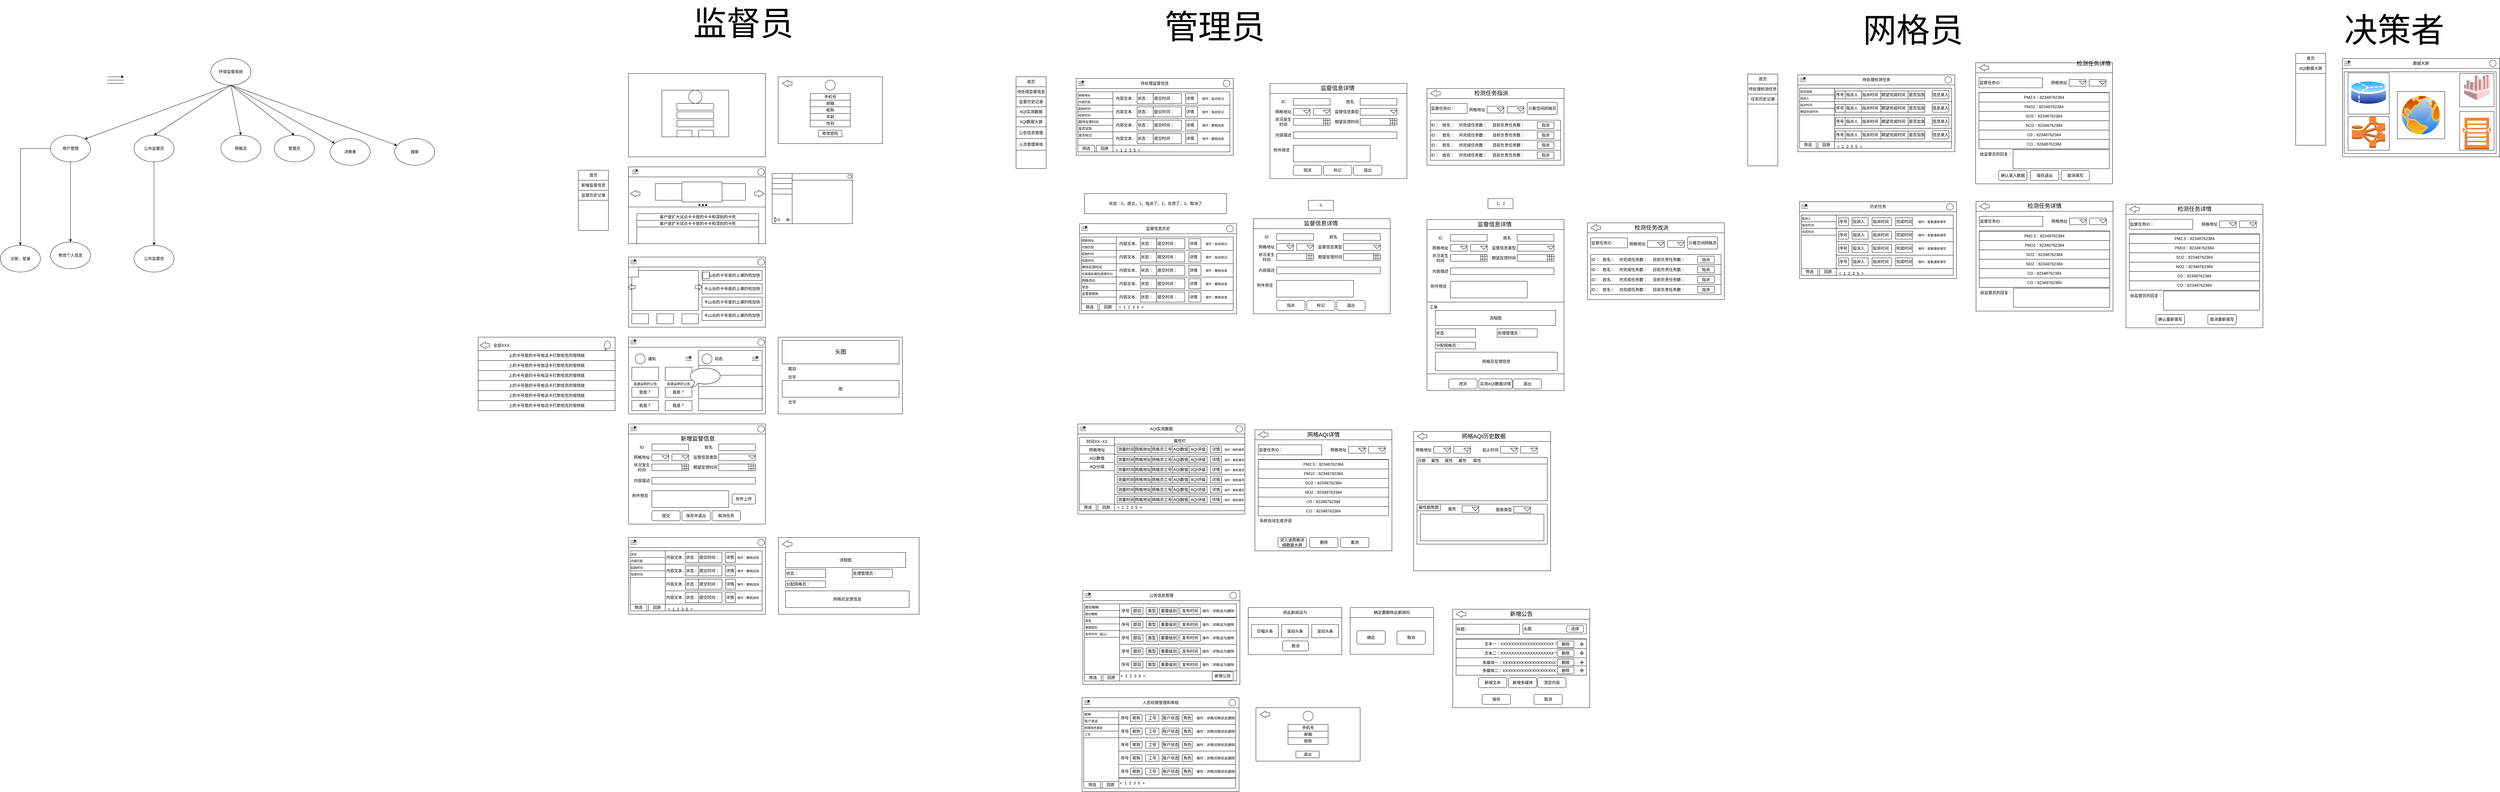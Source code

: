 <mxfile version="22.1.16" type="device">
  <diagram name="第 1 页" id="yqkLJvZVHrictS_1uszd">
    <mxGraphModel dx="6797" dy="3543" grid="1" gridSize="10" guides="1" tooltips="1" connect="0" arrows="0" fold="1" page="1" pageScale="1" pageWidth="827" pageHeight="1169" math="0" shadow="0">
      <root>
        <mxCell id="0" />
        <mxCell id="1" parent="0" />
        <mxCell id="p5FHfBW_JOnZ46sdIQGE-446" value="" style="rounded=0;whiteSpace=wrap;html=1;" vertex="1" parent="1">
          <mxGeometry x="4480" y="120" width="160" height="150" as="geometry" />
        </mxCell>
        <mxCell id="s4GRoHIqPYDkWULZnIRM-2" style="rounded=0;orthogonalLoop=1;jettySize=auto;html=1;exitX=0.5;exitY=1;exitDx=0;exitDy=0;entryX=1;entryY=0;entryDx=0;entryDy=0;" parent="1" source="s4GRoHIqPYDkWULZnIRM-1" target="s4GRoHIqPYDkWULZnIRM-3" edge="1">
          <mxGeometry relative="1" as="geometry">
            <mxPoint x="-2850" y="215" as="targetPoint" />
          </mxGeometry>
        </mxCell>
        <mxCell id="s4GRoHIqPYDkWULZnIRM-4" style="rounded=0;orthogonalLoop=1;jettySize=auto;html=1;exitX=0.5;exitY=1;exitDx=0;exitDy=0;entryX=0.5;entryY=0;entryDx=0;entryDy=0;" parent="1" source="s4GRoHIqPYDkWULZnIRM-1" target="s4GRoHIqPYDkWULZnIRM-5" edge="1">
          <mxGeometry relative="1" as="geometry">
            <mxPoint x="-2110" y="225" as="targetPoint" />
          </mxGeometry>
        </mxCell>
        <mxCell id="s4GRoHIqPYDkWULZnIRM-6" style="rounded=0;orthogonalLoop=1;jettySize=auto;html=1;exitX=0.5;exitY=1;exitDx=0;exitDy=0;entryX=0.5;entryY=0;entryDx=0;entryDy=0;" parent="1" source="s4GRoHIqPYDkWULZnIRM-1" target="s4GRoHIqPYDkWULZnIRM-7" edge="1">
          <mxGeometry relative="1" as="geometry">
            <mxPoint x="-1970" y="235" as="targetPoint" />
          </mxGeometry>
        </mxCell>
        <mxCell id="s4GRoHIqPYDkWULZnIRM-8" style="rounded=0;orthogonalLoop=1;jettySize=auto;html=1;exitX=0.5;exitY=1;exitDx=0;exitDy=0;entryX=0.5;entryY=0;entryDx=0;entryDy=0;" parent="1" source="s4GRoHIqPYDkWULZnIRM-1" target="s4GRoHIqPYDkWULZnIRM-10" edge="1">
          <mxGeometry relative="1" as="geometry">
            <mxPoint x="-1866.667" y="205" as="targetPoint" />
          </mxGeometry>
        </mxCell>
        <mxCell id="s4GRoHIqPYDkWULZnIRM-11" style="rounded=0;orthogonalLoop=1;jettySize=auto;html=1;exitX=0.5;exitY=1;exitDx=0;exitDy=0;" parent="1" source="s4GRoHIqPYDkWULZnIRM-1" target="s4GRoHIqPYDkWULZnIRM-12" edge="1">
          <mxGeometry relative="1" as="geometry">
            <mxPoint x="-1670" y="235" as="targetPoint" />
          </mxGeometry>
        </mxCell>
        <mxCell id="s4GRoHIqPYDkWULZnIRM-13" style="rounded=0;orthogonalLoop=1;jettySize=auto;html=1;exitX=0.5;exitY=1;exitDx=0;exitDy=0;" parent="1" source="s4GRoHIqPYDkWULZnIRM-1" target="s4GRoHIqPYDkWULZnIRM-14" edge="1">
          <mxGeometry relative="1" as="geometry">
            <mxPoint x="-1450" y="245" as="targetPoint" />
          </mxGeometry>
        </mxCell>
        <mxCell id="s4GRoHIqPYDkWULZnIRM-1" value="环保监督系统" style="ellipse;whiteSpace=wrap;html=1;" parent="1" vertex="1">
          <mxGeometry x="-2060" y="25" width="120" height="80" as="geometry" />
        </mxCell>
        <mxCell id="s4GRoHIqPYDkWULZnIRM-16" value="" style="rounded=0;orthogonalLoop=1;jettySize=auto;html=1;edgeStyle=orthogonalEdgeStyle;" parent="1" source="s4GRoHIqPYDkWULZnIRM-3" target="s4GRoHIqPYDkWULZnIRM-15" edge="1">
          <mxGeometry relative="1" as="geometry" />
        </mxCell>
        <mxCell id="s4GRoHIqPYDkWULZnIRM-18" value="" style="edgeStyle=orthogonalEdgeStyle;rounded=0;orthogonalLoop=1;jettySize=auto;html=1;" parent="1" source="s4GRoHIqPYDkWULZnIRM-3" target="s4GRoHIqPYDkWULZnIRM-17" edge="1">
          <mxGeometry relative="1" as="geometry" />
        </mxCell>
        <mxCell id="s4GRoHIqPYDkWULZnIRM-3" value="用户管理" style="ellipse;whiteSpace=wrap;html=1;" parent="1" vertex="1">
          <mxGeometry x="-2540" y="255" width="120" height="80" as="geometry" />
        </mxCell>
        <mxCell id="s4GRoHIqPYDkWULZnIRM-20" value="" style="edgeStyle=orthogonalEdgeStyle;rounded=0;orthogonalLoop=1;jettySize=auto;html=1;" parent="1" source="s4GRoHIqPYDkWULZnIRM-5" target="s4GRoHIqPYDkWULZnIRM-19" edge="1">
          <mxGeometry relative="1" as="geometry" />
        </mxCell>
        <mxCell id="s4GRoHIqPYDkWULZnIRM-5" value="公共监督员" style="ellipse;whiteSpace=wrap;html=1;" parent="1" vertex="1">
          <mxGeometry x="-2290" y="255" width="120" height="80" as="geometry" />
        </mxCell>
        <mxCell id="s4GRoHIqPYDkWULZnIRM-7" value="网格员" style="ellipse;whiteSpace=wrap;html=1;" parent="1" vertex="1">
          <mxGeometry x="-2030" y="255" width="120" height="80" as="geometry" />
        </mxCell>
        <mxCell id="s4GRoHIqPYDkWULZnIRM-10" value="管理员" style="ellipse;whiteSpace=wrap;html=1;" parent="1" vertex="1">
          <mxGeometry x="-1870" y="255" width="120" height="80" as="geometry" />
        </mxCell>
        <mxCell id="s4GRoHIqPYDkWULZnIRM-12" value="决策者" style="ellipse;whiteSpace=wrap;html=1;" parent="1" vertex="1">
          <mxGeometry x="-1703" y="265" width="120" height="80" as="geometry" />
        </mxCell>
        <mxCell id="s4GRoHIqPYDkWULZnIRM-14" value="搜索" style="ellipse;whiteSpace=wrap;html=1;" parent="1" vertex="1">
          <mxGeometry x="-1510" y="265" width="120" height="80" as="geometry" />
        </mxCell>
        <mxCell id="s4GRoHIqPYDkWULZnIRM-15" value="注册、登录" style="ellipse;whiteSpace=wrap;html=1;" parent="1" vertex="1">
          <mxGeometry x="-2690" y="585" width="120" height="80" as="geometry" />
        </mxCell>
        <mxCell id="s4GRoHIqPYDkWULZnIRM-17" value="修改个人信息" style="ellipse;whiteSpace=wrap;html=1;" parent="1" vertex="1">
          <mxGeometry x="-2540" y="575" width="120" height="80" as="geometry" />
        </mxCell>
        <mxCell id="s4GRoHIqPYDkWULZnIRM-19" value="公共监督员" style="ellipse;whiteSpace=wrap;html=1;" parent="1" vertex="1">
          <mxGeometry x="-2290" y="585" width="120" height="80" as="geometry" />
        </mxCell>
        <mxCell id="xNI6EQz2sp_5z0OhAh2B-1" value="" style="rounded=0;whiteSpace=wrap;html=1;" parent="1" vertex="1">
          <mxGeometry x="-810" y="70" width="410" height="250" as="geometry" />
        </mxCell>
        <mxCell id="xNI6EQz2sp_5z0OhAh2B-2" value="" style="rounded=0;whiteSpace=wrap;html=1;" parent="1" vertex="1">
          <mxGeometry x="-710" y="120" width="200" height="140" as="geometry" />
        </mxCell>
        <mxCell id="xNI6EQz2sp_5z0OhAh2B-3" value="" style="ellipse;whiteSpace=wrap;html=1;aspect=fixed;" parent="1" vertex="1">
          <mxGeometry x="-630" y="120" width="40" height="40" as="geometry" />
        </mxCell>
        <mxCell id="xNI6EQz2sp_5z0OhAh2B-4" value="" style="rounded=0;whiteSpace=wrap;html=1;" parent="1" vertex="1">
          <mxGeometry x="-665" y="160" width="110" height="20" as="geometry" />
        </mxCell>
        <mxCell id="xNI6EQz2sp_5z0OhAh2B-5" value="" style="rounded=0;whiteSpace=wrap;html=1;" parent="1" vertex="1">
          <mxGeometry x="-665" y="185" width="110" height="20" as="geometry" />
        </mxCell>
        <mxCell id="xNI6EQz2sp_5z0OhAh2B-6" value="" style="rounded=0;whiteSpace=wrap;html=1;" parent="1" vertex="1">
          <mxGeometry x="-665" y="210" width="110" height="20" as="geometry" />
        </mxCell>
        <mxCell id="xNI6EQz2sp_5z0OhAh2B-7" value="" style="rounded=0;whiteSpace=wrap;html=1;" parent="1" vertex="1">
          <mxGeometry x="-665" y="240" width="45" height="20" as="geometry" />
        </mxCell>
        <mxCell id="xNI6EQz2sp_5z0OhAh2B-8" value="" style="rounded=0;whiteSpace=wrap;html=1;" parent="1" vertex="1">
          <mxGeometry x="-600" y="240" width="45" height="20" as="geometry" />
        </mxCell>
        <mxCell id="xNI6EQz2sp_5z0OhAh2B-9" value="" style="rounded=0;whiteSpace=wrap;html=1;" parent="1" vertex="1">
          <mxGeometry x="-810" y="350" width="410" height="230" as="geometry" />
        </mxCell>
        <mxCell id="xNI6EQz2sp_5z0OhAh2B-11" value="" style="rounded=0;whiteSpace=wrap;html=1;" parent="1" vertex="1">
          <mxGeometry x="-810" y="350" width="410" height="30" as="geometry" />
        </mxCell>
        <mxCell id="xNI6EQz2sp_5z0OhAh2B-10" value="" style="ellipse;whiteSpace=wrap;html=1;aspect=fixed;" parent="1" vertex="1">
          <mxGeometry x="-423" y="355" width="20" height="20" as="geometry" />
        </mxCell>
        <mxCell id="xNI6EQz2sp_5z0OhAh2B-27" value="" style="group" parent="1" vertex="1" connectable="0">
          <mxGeometry x="-380" y="370" width="240" height="150" as="geometry" />
        </mxCell>
        <mxCell id="xNI6EQz2sp_5z0OhAh2B-20" value="" style="rounded=0;whiteSpace=wrap;html=1;" parent="xNI6EQz2sp_5z0OhAh2B-27" vertex="1">
          <mxGeometry width="240" height="150" as="geometry" />
        </mxCell>
        <mxCell id="xNI6EQz2sp_5z0OhAh2B-21" value="" style="rounded=0;whiteSpace=wrap;html=1;" parent="xNI6EQz2sp_5z0OhAh2B-27" vertex="1">
          <mxGeometry width="240" height="19.565" as="geometry" />
        </mxCell>
        <mxCell id="xNI6EQz2sp_5z0OhAh2B-22" value="" style="ellipse;whiteSpace=wrap;html=1;aspect=fixed;" parent="xNI6EQz2sp_5z0OhAh2B-27" vertex="1">
          <mxGeometry x="226.537" y="3.261" width="10.783" height="10.783" as="geometry" />
        </mxCell>
        <mxCell id="xNI6EQz2sp_5z0OhAh2B-23" value="" style="group" parent="xNI6EQz2sp_5z0OhAh2B-27" vertex="1" connectable="0">
          <mxGeometry x="5.854" y="6.522" width="11.707" height="6.522" as="geometry" />
        </mxCell>
        <mxCell id="xNI6EQz2sp_5z0OhAh2B-24" value="" style="endArrow=none;html=1;rounded=0;" parent="xNI6EQz2sp_5z0OhAh2B-23" edge="1">
          <mxGeometry width="50" height="50" relative="1" as="geometry">
            <mxPoint y="6.522" as="sourcePoint" />
            <mxPoint x="11.707" y="6.522" as="targetPoint" />
          </mxGeometry>
        </mxCell>
        <mxCell id="xNI6EQz2sp_5z0OhAh2B-25" value="" style="endArrow=none;html=1;rounded=0;" parent="xNI6EQz2sp_5z0OhAh2B-23" edge="1">
          <mxGeometry width="50" height="50" relative="1" as="geometry">
            <mxPoint y="3.261" as="sourcePoint" />
            <mxPoint x="11.707" y="3.261" as="targetPoint" />
          </mxGeometry>
        </mxCell>
        <mxCell id="xNI6EQz2sp_5z0OhAh2B-26" value="" style="endArrow=classic;html=1;rounded=0;" parent="xNI6EQz2sp_5z0OhAh2B-23" edge="1">
          <mxGeometry width="50" height="50" relative="1" as="geometry">
            <mxPoint as="sourcePoint" />
            <mxPoint x="11.707" as="targetPoint" />
          </mxGeometry>
        </mxCell>
        <mxCell id="xNI6EQz2sp_5z0OhAh2B-28" value="" style="rounded=0;whiteSpace=wrap;html=1;" parent="xNI6EQz2sp_5z0OhAh2B-27" vertex="1">
          <mxGeometry width="60" height="150" as="geometry" />
        </mxCell>
        <mxCell id="xNI6EQz2sp_5z0OhAh2B-29" value="" style="rounded=0;whiteSpace=wrap;html=1;" parent="xNI6EQz2sp_5z0OhAh2B-27" vertex="1">
          <mxGeometry width="60" height="15.789" as="geometry" />
        </mxCell>
        <mxCell id="xNI6EQz2sp_5z0OhAh2B-30" value="" style="rounded=0;whiteSpace=wrap;html=1;" parent="xNI6EQz2sp_5z0OhAh2B-27" vertex="1">
          <mxGeometry y="14.045" width="60" height="15.789" as="geometry" />
        </mxCell>
        <mxCell id="xNI6EQz2sp_5z0OhAh2B-31" value="" style="rounded=0;whiteSpace=wrap;html=1;" parent="xNI6EQz2sp_5z0OhAh2B-27" vertex="1">
          <mxGeometry y="29.834" width="60" height="15.789" as="geometry" />
        </mxCell>
        <mxCell id="xNI6EQz2sp_5z0OhAh2B-32" value="" style="rounded=0;whiteSpace=wrap;html=1;" parent="xNI6EQz2sp_5z0OhAh2B-27" vertex="1">
          <mxGeometry y="45.624" width="60" height="15.789" as="geometry" />
        </mxCell>
        <mxCell id="xNI6EQz2sp_5z0OhAh2B-33" value="" style="verticalLabelPosition=bottom;verticalAlign=top;html=1;shape=mxgraph.basic.sun" parent="xNI6EQz2sp_5z0OhAh2B-27" vertex="1">
          <mxGeometry x="42.857" y="134.211" width="8.571" height="7.895" as="geometry" />
        </mxCell>
        <mxCell id="xNI6EQz2sp_5z0OhAh2B-34" value="" style="shape=singleArrow;direction=west;whiteSpace=wrap;html=1;" parent="xNI6EQz2sp_5z0OhAh2B-27" vertex="1">
          <mxGeometry x="5.854" y="130.263" width="17.143" height="15.789" as="geometry" />
        </mxCell>
        <mxCell id="xNI6EQz2sp_5z0OhAh2B-35" value="" style="rounded=0;whiteSpace=wrap;html=1;" parent="1" vertex="1">
          <mxGeometry x="-960" y="360" width="90" height="180" as="geometry" />
        </mxCell>
        <mxCell id="xNI6EQz2sp_5z0OhAh2B-36" value="首页" style="rounded=0;whiteSpace=wrap;html=1;" parent="1" vertex="1">
          <mxGeometry x="-960" y="360" width="90" height="30" as="geometry" />
        </mxCell>
        <mxCell id="xNI6EQz2sp_5z0OhAh2B-37" value="新增监督信息" style="rounded=0;whiteSpace=wrap;html=1;" parent="1" vertex="1">
          <mxGeometry x="-960" y="390" width="90" height="30" as="geometry" />
        </mxCell>
        <mxCell id="xNI6EQz2sp_5z0OhAh2B-38" value="监督历史记录" style="rounded=0;whiteSpace=wrap;html=1;" parent="1" vertex="1">
          <mxGeometry x="-960" y="420" width="90" height="30" as="geometry" />
        </mxCell>
        <mxCell id="xNI6EQz2sp_5z0OhAh2B-39" value="" style="rounded=0;whiteSpace=wrap;html=1;" parent="1" vertex="1">
          <mxGeometry x="-810" y="380" width="410" height="90" as="geometry" />
        </mxCell>
        <mxCell id="xNI6EQz2sp_5z0OhAh2B-41" value="" style="rounded=0;whiteSpace=wrap;html=1;" parent="1" vertex="1">
          <mxGeometry x="-560" y="400" width="100" height="50" as="geometry" />
        </mxCell>
        <mxCell id="xNI6EQz2sp_5z0OhAh2B-42" value="" style="rounded=0;whiteSpace=wrap;html=1;" parent="1" vertex="1">
          <mxGeometry x="-730" y="400" width="100" height="50" as="geometry" />
        </mxCell>
        <mxCell id="xNI6EQz2sp_5z0OhAh2B-40" value="" style="rounded=0;whiteSpace=wrap;html=1;" parent="1" vertex="1">
          <mxGeometry x="-650" y="395" width="120" height="60" as="geometry" />
        </mxCell>
        <mxCell id="xNI6EQz2sp_5z0OhAh2B-44" value="" style="endArrow=none;dashed=1;html=1;rounded=0;dashPattern=1 1;strokeWidth=5;" parent="1" edge="1">
          <mxGeometry width="50" height="50" relative="1" as="geometry">
            <mxPoint x="-600" y="464.41" as="sourcePoint" />
            <mxPoint x="-570" y="464.41" as="targetPoint" />
          </mxGeometry>
        </mxCell>
        <mxCell id="xNI6EQz2sp_5z0OhAh2B-45" value="" style="rounded=0;whiteSpace=wrap;html=1;" parent="1" vertex="1">
          <mxGeometry x="-785" y="490" width="365" height="90" as="geometry" />
        </mxCell>
        <mxCell id="xNI6EQz2sp_5z0OhAh2B-46" value="客户是扩大试点卡卡是的卡卡和深刻的卡死" style="rounded=0;whiteSpace=wrap;html=1;" parent="1" vertex="1">
          <mxGeometry x="-785" y="490" width="365" height="20" as="geometry" />
        </mxCell>
        <mxCell id="xNI6EQz2sp_5z0OhAh2B-47" value="客户是扩大试点卡卡是的卡卡和深刻的卡死" style="rounded=0;whiteSpace=wrap;html=1;" parent="1" vertex="1">
          <mxGeometry x="-785" y="510" width="365" height="20" as="geometry" />
        </mxCell>
        <mxCell id="xNI6EQz2sp_5z0OhAh2B-48" value="" style="shape=flexArrow;endArrow=classic;html=1;rounded=0;endWidth=9.412;endSize=5.435;" parent="1" edge="1">
          <mxGeometry width="50" height="50" relative="1" as="geometry">
            <mxPoint x="-433" y="430" as="sourcePoint" />
            <mxPoint x="-403" y="430" as="targetPoint" />
          </mxGeometry>
        </mxCell>
        <mxCell id="xNI6EQz2sp_5z0OhAh2B-49" value="" style="shape=flexArrow;endArrow=classic;html=1;rounded=0;endWidth=9.412;endSize=5.435;" parent="1" edge="1">
          <mxGeometry width="50" height="50" relative="1" as="geometry">
            <mxPoint x="-775" y="430" as="sourcePoint" />
            <mxPoint x="-805" y="430" as="targetPoint" />
          </mxGeometry>
        </mxCell>
        <mxCell id="xNI6EQz2sp_5z0OhAh2B-50" value="" style="rounded=0;whiteSpace=wrap;html=1;" parent="1" vertex="1">
          <mxGeometry x="-810" y="620" width="410" height="210" as="geometry" />
        </mxCell>
        <mxCell id="xNI6EQz2sp_5z0OhAh2B-51" value="" style="rounded=0;whiteSpace=wrap;html=1;" parent="1" vertex="1">
          <mxGeometry x="-810" y="620" width="410" height="30" as="geometry" />
        </mxCell>
        <mxCell id="xNI6EQz2sp_5z0OhAh2B-52" value="" style="group" parent="1" vertex="1" connectable="0">
          <mxGeometry x="-800" y="360" width="20" height="10" as="geometry" />
        </mxCell>
        <mxCell id="xNI6EQz2sp_5z0OhAh2B-53" value="" style="endArrow=none;html=1;rounded=0;" parent="xNI6EQz2sp_5z0OhAh2B-52" edge="1">
          <mxGeometry width="50" height="50" relative="1" as="geometry">
            <mxPoint y="10" as="sourcePoint" />
            <mxPoint x="20" y="10" as="targetPoint" />
          </mxGeometry>
        </mxCell>
        <mxCell id="xNI6EQz2sp_5z0OhAh2B-54" value="" style="endArrow=none;html=1;rounded=0;" parent="xNI6EQz2sp_5z0OhAh2B-52" edge="1">
          <mxGeometry width="50" height="50" relative="1" as="geometry">
            <mxPoint y="5" as="sourcePoint" />
            <mxPoint x="20" y="5" as="targetPoint" />
          </mxGeometry>
        </mxCell>
        <mxCell id="xNI6EQz2sp_5z0OhAh2B-55" value="" style="endArrow=classic;html=1;rounded=0;" parent="xNI6EQz2sp_5z0OhAh2B-52" edge="1">
          <mxGeometry width="50" height="50" relative="1" as="geometry">
            <mxPoint as="sourcePoint" />
            <mxPoint x="20" as="targetPoint" />
          </mxGeometry>
        </mxCell>
        <mxCell id="xNI6EQz2sp_5z0OhAh2B-56" value="" style="group" parent="1" vertex="1" connectable="0">
          <mxGeometry x="-805" y="630" width="20" height="10" as="geometry" />
        </mxCell>
        <mxCell id="xNI6EQz2sp_5z0OhAh2B-57" value="" style="endArrow=none;html=1;rounded=0;" parent="xNI6EQz2sp_5z0OhAh2B-56" edge="1">
          <mxGeometry width="50" height="50" relative="1" as="geometry">
            <mxPoint y="10" as="sourcePoint" />
            <mxPoint x="20" y="10" as="targetPoint" />
          </mxGeometry>
        </mxCell>
        <mxCell id="xNI6EQz2sp_5z0OhAh2B-58" value="" style="endArrow=none;html=1;rounded=0;" parent="xNI6EQz2sp_5z0OhAh2B-56" edge="1">
          <mxGeometry width="50" height="50" relative="1" as="geometry">
            <mxPoint y="5" as="sourcePoint" />
            <mxPoint x="20" y="5" as="targetPoint" />
          </mxGeometry>
        </mxCell>
        <mxCell id="xNI6EQz2sp_5z0OhAh2B-59" value="" style="endArrow=classic;html=1;rounded=0;" parent="xNI6EQz2sp_5z0OhAh2B-56" edge="1">
          <mxGeometry width="50" height="50" relative="1" as="geometry">
            <mxPoint as="sourcePoint" />
            <mxPoint x="20" as="targetPoint" />
          </mxGeometry>
        </mxCell>
        <mxCell id="xNI6EQz2sp_5z0OhAh2B-60" value="" style="ellipse;whiteSpace=wrap;html=1;aspect=fixed;" parent="1" vertex="1">
          <mxGeometry x="-423" y="625" width="20" height="20" as="geometry" />
        </mxCell>
        <mxCell id="xNI6EQz2sp_5z0OhAh2B-61" value="" style="rounded=0;whiteSpace=wrap;html=1;" parent="1" vertex="1">
          <mxGeometry x="-800" y="660" width="200" height="120" as="geometry" />
        </mxCell>
        <mxCell id="xNI6EQz2sp_5z0OhAh2B-62" value="" style="shape=flexArrow;endArrow=classic;html=1;rounded=0;endWidth=5.882;endSize=2.106;" parent="1" edge="1">
          <mxGeometry width="50" height="50" relative="1" as="geometry">
            <mxPoint x="-790" y="710" as="sourcePoint" />
            <mxPoint x="-810" y="710.0" as="targetPoint" />
          </mxGeometry>
        </mxCell>
        <mxCell id="xNI6EQz2sp_5z0OhAh2B-63" value="" style="shape=flexArrow;endArrow=classic;html=1;rounded=0;endWidth=5.882;endSize=2.106;" parent="1" edge="1">
          <mxGeometry width="50" height="50" relative="1" as="geometry">
            <mxPoint x="-610" y="710" as="sourcePoint" />
            <mxPoint x="-590" y="710.0" as="targetPoint" />
          </mxGeometry>
        </mxCell>
        <mxCell id="xNI6EQz2sp_5z0OhAh2B-64" value="" style="rounded=0;whiteSpace=wrap;html=1;" parent="1" vertex="1">
          <mxGeometry x="-800" y="790" width="50" height="30" as="geometry" />
        </mxCell>
        <mxCell id="xNI6EQz2sp_5z0OhAh2B-65" value="" style="rounded=0;whiteSpace=wrap;html=1;" parent="1" vertex="1">
          <mxGeometry x="-725" y="790" width="50" height="30" as="geometry" />
        </mxCell>
        <mxCell id="xNI6EQz2sp_5z0OhAh2B-66" value="" style="rounded=0;whiteSpace=wrap;html=1;" parent="1" vertex="1">
          <mxGeometry x="-650" y="790" width="50" height="30" as="geometry" />
        </mxCell>
        <mxCell id="xNI6EQz2sp_5z0OhAh2B-67" value="卡山谷的卡号是的上课的哈加快" style="rounded=0;whiteSpace=wrap;html=1;" parent="1" vertex="1">
          <mxGeometry x="-590" y="660" width="180" height="30" as="geometry" />
        </mxCell>
        <mxCell id="xNI6EQz2sp_5z0OhAh2B-68" value="卡山谷的卡号是的上课的哈加快" style="rounded=0;whiteSpace=wrap;html=1;" parent="1" vertex="1">
          <mxGeometry x="-590" y="700" width="180" height="30" as="geometry" />
        </mxCell>
        <mxCell id="xNI6EQz2sp_5z0OhAh2B-69" value="卡山谷的卡号是的上课的哈加快" style="rounded=0;whiteSpace=wrap;html=1;" parent="1" vertex="1">
          <mxGeometry x="-590" y="740" width="180" height="30" as="geometry" />
        </mxCell>
        <mxCell id="xNI6EQz2sp_5z0OhAh2B-70" value="卡山谷的卡号是的上课的哈加快" style="rounded=0;whiteSpace=wrap;html=1;" parent="1" vertex="1">
          <mxGeometry x="-590" y="780" width="180" height="30" as="geometry" />
        </mxCell>
        <mxCell id="xNI6EQz2sp_5z0OhAh2B-71" value="" style="rounded=0;whiteSpace=wrap;html=1;" parent="1" vertex="1">
          <mxGeometry x="-810" y="650" width="30" height="30" as="geometry" />
        </mxCell>
        <mxCell id="xNI6EQz2sp_5z0OhAh2B-72" value="" style="rounded=0;whiteSpace=wrap;html=1;" parent="1" vertex="1">
          <mxGeometry x="-587.5" y="665" width="20" height="20" as="geometry" />
        </mxCell>
        <mxCell id="xNI6EQz2sp_5z0OhAh2B-73" value="" style="rounded=0;whiteSpace=wrap;html=1;" parent="1" vertex="1">
          <mxGeometry x="-810" y="860" width="410" height="230" as="geometry" />
        </mxCell>
        <mxCell id="xNI6EQz2sp_5z0OhAh2B-74" value="" style="rounded=0;whiteSpace=wrap;html=1;" parent="1" vertex="1">
          <mxGeometry x="-810" y="860" width="410" height="30" as="geometry" />
        </mxCell>
        <mxCell id="xNI6EQz2sp_5z0OhAh2B-75" value="" style="group" parent="1" vertex="1" connectable="0">
          <mxGeometry x="-805" y="870" width="20" height="10" as="geometry" />
        </mxCell>
        <mxCell id="xNI6EQz2sp_5z0OhAh2B-76" value="" style="endArrow=none;html=1;rounded=0;" parent="xNI6EQz2sp_5z0OhAh2B-75" edge="1">
          <mxGeometry width="50" height="50" relative="1" as="geometry">
            <mxPoint y="10" as="sourcePoint" />
            <mxPoint x="20" y="10" as="targetPoint" />
          </mxGeometry>
        </mxCell>
        <mxCell id="xNI6EQz2sp_5z0OhAh2B-77" value="" style="endArrow=none;html=1;rounded=0;" parent="xNI6EQz2sp_5z0OhAh2B-75" edge="1">
          <mxGeometry width="50" height="50" relative="1" as="geometry">
            <mxPoint y="5" as="sourcePoint" />
            <mxPoint x="20" y="5" as="targetPoint" />
          </mxGeometry>
        </mxCell>
        <mxCell id="xNI6EQz2sp_5z0OhAh2B-78" value="" style="endArrow=classic;html=1;rounded=0;" parent="xNI6EQz2sp_5z0OhAh2B-75" edge="1">
          <mxGeometry width="50" height="50" relative="1" as="geometry">
            <mxPoint as="sourcePoint" />
            <mxPoint x="20" as="targetPoint" />
          </mxGeometry>
        </mxCell>
        <mxCell id="xNI6EQz2sp_5z0OhAh2B-79" value="" style="ellipse;whiteSpace=wrap;html=1;aspect=fixed;" parent="1" vertex="1">
          <mxGeometry x="-423" y="865" width="20" height="20" as="geometry" />
        </mxCell>
        <mxCell id="xNI6EQz2sp_5z0OhAh2B-82" value="" style="ellipse;whiteSpace=wrap;html=1;aspect=fixed;" parent="1" vertex="1">
          <mxGeometry x="-790" y="910" width="30" height="30" as="geometry" />
        </mxCell>
        <mxCell id="xNI6EQz2sp_5z0OhAh2B-83" value="" style="group" parent="1" vertex="1" connectable="0">
          <mxGeometry x="-640" y="920" width="20" height="10" as="geometry" />
        </mxCell>
        <mxCell id="xNI6EQz2sp_5z0OhAh2B-84" value="" style="endArrow=none;html=1;rounded=0;" parent="xNI6EQz2sp_5z0OhAh2B-83" edge="1">
          <mxGeometry width="50" height="50" relative="1" as="geometry">
            <mxPoint y="10" as="sourcePoint" />
            <mxPoint x="20" y="10" as="targetPoint" />
          </mxGeometry>
        </mxCell>
        <mxCell id="xNI6EQz2sp_5z0OhAh2B-85" value="" style="endArrow=none;html=1;rounded=0;" parent="xNI6EQz2sp_5z0OhAh2B-83" edge="1">
          <mxGeometry width="50" height="50" relative="1" as="geometry">
            <mxPoint y="5" as="sourcePoint" />
            <mxPoint x="20" y="5" as="targetPoint" />
          </mxGeometry>
        </mxCell>
        <mxCell id="xNI6EQz2sp_5z0OhAh2B-86" value="" style="endArrow=classic;html=1;rounded=0;" parent="xNI6EQz2sp_5z0OhAh2B-83" edge="1">
          <mxGeometry width="50" height="50" relative="1" as="geometry">
            <mxPoint as="sourcePoint" />
            <mxPoint x="20" as="targetPoint" />
          </mxGeometry>
        </mxCell>
        <mxCell id="xNI6EQz2sp_5z0OhAh2B-87" value="通知" style="text;html=1;strokeColor=none;fillColor=none;align=center;verticalAlign=middle;whiteSpace=wrap;rounded=0;" parent="1" vertex="1">
          <mxGeometry x="-770" y="910" width="60" height="30" as="geometry" />
        </mxCell>
        <mxCell id="xNI6EQz2sp_5z0OhAh2B-104" value="" style="group" parent="1" vertex="1" connectable="0">
          <mxGeometry x="-600" y="900" width="190" height="180" as="geometry" />
        </mxCell>
        <mxCell id="xNI6EQz2sp_5z0OhAh2B-93" value="" style="rounded=0;whiteSpace=wrap;html=1;" parent="xNI6EQz2sp_5z0OhAh2B-104" vertex="1">
          <mxGeometry width="190" height="180" as="geometry" />
        </mxCell>
        <mxCell id="xNI6EQz2sp_5z0OhAh2B-94" value="" style="ellipse;whiteSpace=wrap;html=1;aspect=fixed;" parent="xNI6EQz2sp_5z0OhAh2B-104" vertex="1">
          <mxGeometry x="10" y="10" width="30" height="30" as="geometry" />
        </mxCell>
        <mxCell id="xNI6EQz2sp_5z0OhAh2B-95" value="" style="group" parent="xNI6EQz2sp_5z0OhAh2B-104" vertex="1" connectable="0">
          <mxGeometry x="160" y="20" width="20" height="10" as="geometry" />
        </mxCell>
        <mxCell id="xNI6EQz2sp_5z0OhAh2B-96" value="" style="endArrow=none;html=1;rounded=0;" parent="xNI6EQz2sp_5z0OhAh2B-95" edge="1">
          <mxGeometry width="50" height="50" relative="1" as="geometry">
            <mxPoint y="10" as="sourcePoint" />
            <mxPoint x="20" y="10" as="targetPoint" />
          </mxGeometry>
        </mxCell>
        <mxCell id="xNI6EQz2sp_5z0OhAh2B-97" value="" style="endArrow=none;html=1;rounded=0;" parent="xNI6EQz2sp_5z0OhAh2B-95" edge="1">
          <mxGeometry width="50" height="50" relative="1" as="geometry">
            <mxPoint y="5" as="sourcePoint" />
            <mxPoint x="20" y="5" as="targetPoint" />
          </mxGeometry>
        </mxCell>
        <mxCell id="xNI6EQz2sp_5z0OhAh2B-98" value="" style="endArrow=classic;html=1;rounded=0;" parent="xNI6EQz2sp_5z0OhAh2B-95" edge="1">
          <mxGeometry width="50" height="50" relative="1" as="geometry">
            <mxPoint as="sourcePoint" />
            <mxPoint x="20" as="targetPoint" />
          </mxGeometry>
        </mxCell>
        <mxCell id="xNI6EQz2sp_5z0OhAh2B-99" value="动态" style="text;html=1;strokeColor=none;fillColor=none;align=center;verticalAlign=middle;whiteSpace=wrap;rounded=0;" parent="xNI6EQz2sp_5z0OhAh2B-104" vertex="1">
          <mxGeometry x="30" y="10" width="60" height="30" as="geometry" />
        </mxCell>
        <mxCell id="xNI6EQz2sp_5z0OhAh2B-100" value="" style="endArrow=none;html=1;rounded=0;entryX=1;entryY=0.25;entryDx=0;entryDy=0;exitX=0;exitY=0.25;exitDx=0;exitDy=0;" parent="xNI6EQz2sp_5z0OhAh2B-104" source="xNI6EQz2sp_5z0OhAh2B-93" target="xNI6EQz2sp_5z0OhAh2B-93" edge="1">
          <mxGeometry width="50" height="50" relative="1" as="geometry">
            <mxPoint y="50" as="sourcePoint" />
            <mxPoint x="170" y="40" as="targetPoint" />
          </mxGeometry>
        </mxCell>
        <mxCell id="xNI6EQz2sp_5z0OhAh2B-101" value="" style="endArrow=none;html=1;rounded=0;entryX=1.001;entryY=0.41;entryDx=0;entryDy=0;entryPerimeter=0;" parent="xNI6EQz2sp_5z0OhAh2B-104" target="xNI6EQz2sp_5z0OhAh2B-93" edge="1">
          <mxGeometry width="50" height="50" relative="1" as="geometry">
            <mxPoint y="74" as="sourcePoint" />
            <mxPoint x="200" y="55" as="targetPoint" />
          </mxGeometry>
        </mxCell>
        <mxCell id="xNI6EQz2sp_5z0OhAh2B-102" value="" style="endArrow=none;html=1;rounded=0;entryX=1.014;entryY=0.597;entryDx=0;entryDy=0;entryPerimeter=0;exitX=0.002;exitY=0.602;exitDx=0;exitDy=0;exitPerimeter=0;" parent="xNI6EQz2sp_5z0OhAh2B-104" source="xNI6EQz2sp_5z0OhAh2B-93" target="xNI6EQz2sp_5z0OhAh2B-93" edge="1">
          <mxGeometry width="50" height="50" relative="1" as="geometry">
            <mxPoint x="10" y="84" as="sourcePoint" />
            <mxPoint x="200" y="84" as="targetPoint" />
          </mxGeometry>
        </mxCell>
        <mxCell id="xNI6EQz2sp_5z0OhAh2B-103" value="" style="endArrow=none;html=1;rounded=0;entryX=1.014;entryY=0.802;entryDx=0;entryDy=0;entryPerimeter=0;exitX=0.006;exitY=0.802;exitDx=0;exitDy=0;exitPerimeter=0;" parent="xNI6EQz2sp_5z0OhAh2B-104" source="xNI6EQz2sp_5z0OhAh2B-93" target="xNI6EQz2sp_5z0OhAh2B-93" edge="1">
          <mxGeometry width="50" height="50" relative="1" as="geometry">
            <mxPoint x="10" y="118" as="sourcePoint" />
            <mxPoint x="203" y="117" as="targetPoint" />
          </mxGeometry>
        </mxCell>
        <mxCell id="xNI6EQz2sp_5z0OhAh2B-105" value="" style="rounded=0;whiteSpace=wrap;html=1;" parent="1" vertex="1">
          <mxGeometry x="-800" y="950" width="80" height="40" as="geometry" />
        </mxCell>
        <mxCell id="xNI6EQz2sp_5z0OhAh2B-106" value="" style="rounded=0;whiteSpace=wrap;html=1;" parent="1" vertex="1">
          <mxGeometry x="-700" y="950" width="80" height="40" as="geometry" />
        </mxCell>
        <mxCell id="xNI6EQz2sp_5z0OhAh2B-107" value="我是？" style="rounded=0;whiteSpace=wrap;html=1;" parent="1" vertex="1">
          <mxGeometry x="-800" y="1010" width="80" height="30" as="geometry" />
        </mxCell>
        <mxCell id="xNI6EQz2sp_5z0OhAh2B-108" value="高速运转的公告" style="text;html=1;strokeColor=none;fillColor=none;align=center;verticalAlign=middle;whiteSpace=wrap;rounded=0;fontSize=10;" parent="1" vertex="1">
          <mxGeometry x="-810" y="990" width="100" height="20" as="geometry" />
        </mxCell>
        <mxCell id="xNI6EQz2sp_5z0OhAh2B-109" value="高速运转的公告" style="text;html=1;strokeColor=none;fillColor=none;align=center;verticalAlign=middle;whiteSpace=wrap;rounded=0;fontSize=10;" parent="1" vertex="1">
          <mxGeometry x="-710" y="990" width="100" height="20" as="geometry" />
        </mxCell>
        <mxCell id="xNI6EQz2sp_5z0OhAh2B-110" value="我是？" style="rounded=0;whiteSpace=wrap;html=1;" parent="1" vertex="1">
          <mxGeometry x="-700" y="1010" width="80" height="30" as="geometry" />
        </mxCell>
        <mxCell id="xNI6EQz2sp_5z0OhAh2B-111" value="我是？" style="rounded=0;whiteSpace=wrap;html=1;" parent="1" vertex="1">
          <mxGeometry x="-800" y="1050" width="80" height="30" as="geometry" />
        </mxCell>
        <mxCell id="xNI6EQz2sp_5z0OhAh2B-112" value="我是？" style="rounded=0;whiteSpace=wrap;html=1;" parent="1" vertex="1">
          <mxGeometry x="-700" y="1050" width="80" height="30" as="geometry" />
        </mxCell>
        <mxCell id="xNI6EQz2sp_5z0OhAh2B-113" value="" style="rounded=0;whiteSpace=wrap;html=1;" parent="1" vertex="1">
          <mxGeometry x="-1260" y="860" width="410" height="220" as="geometry" />
        </mxCell>
        <mxCell id="xNI6EQz2sp_5z0OhAh2B-114" value="全部XXX" style="text;html=1;strokeColor=none;fillColor=none;align=center;verticalAlign=middle;whiteSpace=wrap;rounded=0;" parent="1" vertex="1">
          <mxGeometry x="-1220" y="870" width="60" height="30" as="geometry" />
        </mxCell>
        <mxCell id="xNI6EQz2sp_5z0OhAh2B-116" value="上的卡号是的卡号电话卡打款哈克的很快就" style="rounded=0;whiteSpace=wrap;html=1;" parent="1" vertex="1">
          <mxGeometry x="-1260" y="900" width="410" height="30" as="geometry" />
        </mxCell>
        <mxCell id="xNI6EQz2sp_5z0OhAh2B-117" value="上的卡号是的卡号电话卡打款哈克的很快就" style="rounded=0;whiteSpace=wrap;html=1;" parent="1" vertex="1">
          <mxGeometry x="-1260" y="930" width="410" height="30" as="geometry" />
        </mxCell>
        <mxCell id="xNI6EQz2sp_5z0OhAh2B-118" value="上的卡号是的卡号电话卡打款哈克的很快就" style="rounded=0;whiteSpace=wrap;html=1;" parent="1" vertex="1">
          <mxGeometry x="-1260" y="960" width="410" height="30" as="geometry" />
        </mxCell>
        <mxCell id="xNI6EQz2sp_5z0OhAh2B-119" value="上的卡号是的卡号电话卡打款哈克的很快就" style="rounded=0;whiteSpace=wrap;html=1;" parent="1" vertex="1">
          <mxGeometry x="-1260" y="990" width="410" height="30" as="geometry" />
        </mxCell>
        <mxCell id="xNI6EQz2sp_5z0OhAh2B-120" value="上的卡号是的卡号电话卡打款哈克的很快就" style="rounded=0;whiteSpace=wrap;html=1;" parent="1" vertex="1">
          <mxGeometry x="-1260" y="1020" width="410" height="30" as="geometry" />
        </mxCell>
        <mxCell id="xNI6EQz2sp_5z0OhAh2B-121" value="上的卡号是的卡号电话卡打款哈克的很快就" style="rounded=0;whiteSpace=wrap;html=1;" parent="1" vertex="1">
          <mxGeometry x="-1260" y="1050" width="410" height="30" as="geometry" />
        </mxCell>
        <mxCell id="xNI6EQz2sp_5z0OhAh2B-122" value="" style="whiteSpace=wrap;html=1;shape=mxgraph.basic.oval_callout" parent="1" vertex="1">
          <mxGeometry x="-630" y="950" width="100" height="60" as="geometry" />
        </mxCell>
        <mxCell id="xNI6EQz2sp_5z0OhAh2B-123" value="" style="whiteSpace=wrap;html=1;shape=mxgraph.basic.oval_callout" parent="1" vertex="1">
          <mxGeometry x="-630" y="950" width="100" height="60" as="geometry" />
        </mxCell>
        <mxCell id="xNI6EQz2sp_5z0OhAh2B-124" value="" style="whiteSpace=wrap;html=1;shape=mxgraph.basic.oval_callout" parent="1" vertex="1">
          <mxGeometry x="-883" y="870" width="20" height="30" as="geometry" />
        </mxCell>
        <mxCell id="xNI6EQz2sp_5z0OhAh2B-125" value="" style="shape=flexArrow;endArrow=classic;html=1;rounded=0;endWidth=9.412;endSize=5.435;" parent="1" edge="1">
          <mxGeometry width="50" height="50" relative="1" as="geometry">
            <mxPoint x="-1225" y="884.41" as="sourcePoint" />
            <mxPoint x="-1255" y="884.41" as="targetPoint" />
          </mxGeometry>
        </mxCell>
        <mxCell id="xNI6EQz2sp_5z0OhAh2B-126" value="" style="verticalLabelPosition=bottom;verticalAlign=top;html=1;shape=mxgraph.basic.rect;fillColor2=none;strokeWidth=1;size=20;indent=5;" parent="1" vertex="1">
          <mxGeometry x="-810" y="1120" width="410" height="300" as="geometry" />
        </mxCell>
        <mxCell id="xNI6EQz2sp_5z0OhAh2B-127" value="" style="rounded=0;whiteSpace=wrap;html=1;" parent="1" vertex="1">
          <mxGeometry x="-810" y="1120" width="410" height="30" as="geometry" />
        </mxCell>
        <mxCell id="xNI6EQz2sp_5z0OhAh2B-128" value="" style="group" parent="1" vertex="1" connectable="0">
          <mxGeometry x="-805" y="1130" width="20" height="10" as="geometry" />
        </mxCell>
        <mxCell id="xNI6EQz2sp_5z0OhAh2B-129" value="" style="endArrow=none;html=1;rounded=0;" parent="xNI6EQz2sp_5z0OhAh2B-128" edge="1">
          <mxGeometry width="50" height="50" relative="1" as="geometry">
            <mxPoint y="10" as="sourcePoint" />
            <mxPoint x="20" y="10" as="targetPoint" />
          </mxGeometry>
        </mxCell>
        <mxCell id="xNI6EQz2sp_5z0OhAh2B-130" value="" style="endArrow=none;html=1;rounded=0;" parent="xNI6EQz2sp_5z0OhAh2B-128" edge="1">
          <mxGeometry width="50" height="50" relative="1" as="geometry">
            <mxPoint y="5" as="sourcePoint" />
            <mxPoint x="20" y="5" as="targetPoint" />
          </mxGeometry>
        </mxCell>
        <mxCell id="xNI6EQz2sp_5z0OhAh2B-131" value="" style="endArrow=classic;html=1;rounded=0;" parent="xNI6EQz2sp_5z0OhAh2B-128" edge="1">
          <mxGeometry width="50" height="50" relative="1" as="geometry">
            <mxPoint as="sourcePoint" />
            <mxPoint x="20" as="targetPoint" />
          </mxGeometry>
        </mxCell>
        <mxCell id="xNI6EQz2sp_5z0OhAh2B-132" value="" style="ellipse;whiteSpace=wrap;html=1;aspect=fixed;" parent="1" vertex="1">
          <mxGeometry x="-423" y="1125" width="20" height="20" as="geometry" />
        </mxCell>
        <mxCell id="xNI6EQz2sp_5z0OhAh2B-133" value="新增监督信息" style="text;html=1;strokeColor=none;fillColor=none;align=center;verticalAlign=middle;whiteSpace=wrap;rounded=0;fontSize=17;" parent="1" vertex="1">
          <mxGeometry x="-655" y="1145" width="105" height="40" as="geometry" />
        </mxCell>
        <mxCell id="xNI6EQz2sp_5z0OhAh2B-134" value="" style="rounded=0;whiteSpace=wrap;html=1;" parent="1" vertex="1">
          <mxGeometry x="-362" y="860" width="372" height="230" as="geometry" />
        </mxCell>
        <mxCell id="xNI6EQz2sp_5z0OhAh2B-135" value="&lt;font style=&quot;font-size: 17px;&quot;&gt;头图&lt;/font&gt;" style="rounded=0;whiteSpace=wrap;html=1;" parent="1" vertex="1">
          <mxGeometry x="-350" y="870" width="350" height="70" as="geometry" />
        </mxCell>
        <mxCell id="xNI6EQz2sp_5z0OhAh2B-136" value="ID" style="text;html=1;strokeColor=none;fillColor=none;align=center;verticalAlign=middle;whiteSpace=wrap;rounded=0;" parent="1" vertex="1">
          <mxGeometry x="-800" y="1175" width="60" height="30" as="geometry" />
        </mxCell>
        <mxCell id="xNI6EQz2sp_5z0OhAh2B-137" value="" style="rounded=0;whiteSpace=wrap;html=1;" parent="1" vertex="1">
          <mxGeometry x="-740" y="1180" width="110" height="20" as="geometry" />
        </mxCell>
        <mxCell id="xNI6EQz2sp_5z0OhAh2B-138" value="姓名" style="text;html=1;strokeColor=none;fillColor=none;align=center;verticalAlign=middle;whiteSpace=wrap;rounded=0;" parent="1" vertex="1">
          <mxGeometry x="-600" y="1175" width="60" height="30" as="geometry" />
        </mxCell>
        <mxCell id="xNI6EQz2sp_5z0OhAh2B-139" value="" style="rounded=0;whiteSpace=wrap;html=1;" parent="1" vertex="1">
          <mxGeometry x="-540" y="1180" width="110" height="20" as="geometry" />
        </mxCell>
        <mxCell id="xNI6EQz2sp_5z0OhAh2B-140" value="网格地址" style="text;html=1;strokeColor=none;fillColor=none;align=center;verticalAlign=middle;whiteSpace=wrap;rounded=0;" parent="1" vertex="1">
          <mxGeometry x="-800" y="1205" width="60" height="30" as="geometry" />
        </mxCell>
        <mxCell id="xNI6EQz2sp_5z0OhAh2B-141" value="" style="rounded=0;whiteSpace=wrap;html=1;" parent="1" vertex="1">
          <mxGeometry x="-740" y="1210" width="50" height="20" as="geometry" />
        </mxCell>
        <mxCell id="xNI6EQz2sp_5z0OhAh2B-142" value="" style="rounded=0;whiteSpace=wrap;html=1;" parent="1" vertex="1">
          <mxGeometry x="-680" y="1210" width="50" height="20" as="geometry" />
        </mxCell>
        <mxCell id="xNI6EQz2sp_5z0OhAh2B-143" value="" style="triangle;whiteSpace=wrap;html=1;direction=south;" parent="1" vertex="1">
          <mxGeometry x="-710" y="1215" width="20" height="10" as="geometry" />
        </mxCell>
        <mxCell id="xNI6EQz2sp_5z0OhAh2B-149" value="" style="triangle;whiteSpace=wrap;html=1;direction=south;" parent="1" vertex="1">
          <mxGeometry x="-650" y="1215" width="20" height="10" as="geometry" />
        </mxCell>
        <mxCell id="xNI6EQz2sp_5z0OhAh2B-151" value="监督信息类型" style="text;html=1;strokeColor=none;fillColor=none;align=center;verticalAlign=middle;whiteSpace=wrap;rounded=0;" parent="1" vertex="1">
          <mxGeometry x="-620" y="1205" width="80" height="30" as="geometry" />
        </mxCell>
        <mxCell id="xNI6EQz2sp_5z0OhAh2B-152" value="" style="rounded=0;whiteSpace=wrap;html=1;" parent="1" vertex="1">
          <mxGeometry x="-540" y="1210" width="110" height="20" as="geometry" />
        </mxCell>
        <mxCell id="xNI6EQz2sp_5z0OhAh2B-153" value="" style="triangle;whiteSpace=wrap;html=1;direction=south;" parent="1" vertex="1">
          <mxGeometry x="-450" y="1215" width="20" height="10" as="geometry" />
        </mxCell>
        <mxCell id="xNI6EQz2sp_5z0OhAh2B-154" value="状况发生时间" style="text;html=1;strokeColor=none;fillColor=none;align=center;verticalAlign=middle;whiteSpace=wrap;rounded=0;" parent="1" vertex="1">
          <mxGeometry x="-800" y="1235" width="60" height="30" as="geometry" />
        </mxCell>
        <mxCell id="xNI6EQz2sp_5z0OhAh2B-155" value="" style="rounded=0;whiteSpace=wrap;html=1;" parent="1" vertex="1">
          <mxGeometry x="-740" y="1240" width="110" height="20" as="geometry" />
        </mxCell>
        <mxCell id="xNI6EQz2sp_5z0OhAh2B-169" value="" style="shape=table;startSize=0;container=1;collapsible=0;childLayout=tableLayout;fontSize=16;" parent="1" vertex="1">
          <mxGeometry x="-650" y="1240" width="20" height="20" as="geometry" />
        </mxCell>
        <mxCell id="xNI6EQz2sp_5z0OhAh2B-170" value="" style="shape=tableRow;horizontal=0;startSize=0;swimlaneHead=0;swimlaneBody=0;strokeColor=inherit;top=0;left=0;bottom=0;right=0;collapsible=0;dropTarget=0;fillColor=none;points=[[0,0.5],[1,0.5]];portConstraint=eastwest;fontSize=16;" parent="xNI6EQz2sp_5z0OhAh2B-169" vertex="1">
          <mxGeometry width="20" height="6" as="geometry" />
        </mxCell>
        <mxCell id="xNI6EQz2sp_5z0OhAh2B-171" value="" style="shape=partialRectangle;html=1;whiteSpace=wrap;connectable=0;strokeColor=inherit;overflow=hidden;fillColor=none;top=0;left=0;bottom=0;right=0;pointerEvents=1;fontSize=16;" parent="xNI6EQz2sp_5z0OhAh2B-170" vertex="1">
          <mxGeometry width="7" height="6" as="geometry">
            <mxRectangle width="7" height="6" as="alternateBounds" />
          </mxGeometry>
        </mxCell>
        <mxCell id="xNI6EQz2sp_5z0OhAh2B-172" value="" style="shape=partialRectangle;html=1;whiteSpace=wrap;connectable=0;strokeColor=inherit;overflow=hidden;fillColor=none;top=0;left=0;bottom=0;right=0;pointerEvents=1;fontSize=16;" parent="xNI6EQz2sp_5z0OhAh2B-170" vertex="1">
          <mxGeometry x="7" width="6" height="6" as="geometry">
            <mxRectangle width="6" height="6" as="alternateBounds" />
          </mxGeometry>
        </mxCell>
        <mxCell id="xNI6EQz2sp_5z0OhAh2B-173" value="" style="shape=partialRectangle;html=1;whiteSpace=wrap;connectable=0;strokeColor=inherit;overflow=hidden;fillColor=none;top=0;left=0;bottom=0;right=0;pointerEvents=1;fontSize=16;" parent="xNI6EQz2sp_5z0OhAh2B-170" vertex="1">
          <mxGeometry x="13" width="7" height="6" as="geometry">
            <mxRectangle width="7" height="6" as="alternateBounds" />
          </mxGeometry>
        </mxCell>
        <mxCell id="xNI6EQz2sp_5z0OhAh2B-174" value="" style="shape=tableRow;horizontal=0;startSize=0;swimlaneHead=0;swimlaneBody=0;strokeColor=inherit;top=0;left=0;bottom=0;right=0;collapsible=0;dropTarget=0;fillColor=none;points=[[0,0.5],[1,0.5]];portConstraint=eastwest;fontSize=16;" parent="xNI6EQz2sp_5z0OhAh2B-169" vertex="1">
          <mxGeometry y="6" width="20" height="8" as="geometry" />
        </mxCell>
        <mxCell id="xNI6EQz2sp_5z0OhAh2B-175" value="" style="shape=partialRectangle;html=1;whiteSpace=wrap;connectable=0;strokeColor=inherit;overflow=hidden;fillColor=none;top=0;left=0;bottom=0;right=0;pointerEvents=1;fontSize=16;" parent="xNI6EQz2sp_5z0OhAh2B-174" vertex="1">
          <mxGeometry width="7" height="8" as="geometry">
            <mxRectangle width="7" height="8" as="alternateBounds" />
          </mxGeometry>
        </mxCell>
        <mxCell id="xNI6EQz2sp_5z0OhAh2B-176" value="" style="shape=partialRectangle;html=1;whiteSpace=wrap;connectable=0;strokeColor=inherit;overflow=hidden;fillColor=none;top=0;left=0;bottom=0;right=0;pointerEvents=1;fontSize=16;" parent="xNI6EQz2sp_5z0OhAh2B-174" vertex="1">
          <mxGeometry x="7" width="6" height="8" as="geometry">
            <mxRectangle width="6" height="8" as="alternateBounds" />
          </mxGeometry>
        </mxCell>
        <mxCell id="xNI6EQz2sp_5z0OhAh2B-177" value="" style="shape=partialRectangle;html=1;whiteSpace=wrap;connectable=0;strokeColor=inherit;overflow=hidden;fillColor=none;top=0;left=0;bottom=0;right=0;pointerEvents=1;fontSize=16;" parent="xNI6EQz2sp_5z0OhAh2B-174" vertex="1">
          <mxGeometry x="13" width="7" height="8" as="geometry">
            <mxRectangle width="7" height="8" as="alternateBounds" />
          </mxGeometry>
        </mxCell>
        <mxCell id="xNI6EQz2sp_5z0OhAh2B-178" value="" style="shape=tableRow;horizontal=0;startSize=0;swimlaneHead=0;swimlaneBody=0;strokeColor=inherit;top=0;left=0;bottom=0;right=0;collapsible=0;dropTarget=0;fillColor=none;points=[[0,0.5],[1,0.5]];portConstraint=eastwest;fontSize=16;" parent="xNI6EQz2sp_5z0OhAh2B-169" vertex="1">
          <mxGeometry y="14" width="20" height="6" as="geometry" />
        </mxCell>
        <mxCell id="xNI6EQz2sp_5z0OhAh2B-179" value="" style="shape=partialRectangle;html=1;whiteSpace=wrap;connectable=0;strokeColor=inherit;overflow=hidden;fillColor=none;top=0;left=0;bottom=0;right=0;pointerEvents=1;fontSize=16;" parent="xNI6EQz2sp_5z0OhAh2B-178" vertex="1">
          <mxGeometry width="7" height="6" as="geometry">
            <mxRectangle width="7" height="6" as="alternateBounds" />
          </mxGeometry>
        </mxCell>
        <mxCell id="xNI6EQz2sp_5z0OhAh2B-180" value="" style="shape=partialRectangle;html=1;whiteSpace=wrap;connectable=0;strokeColor=inherit;overflow=hidden;fillColor=none;top=0;left=0;bottom=0;right=0;pointerEvents=1;fontSize=16;" parent="xNI6EQz2sp_5z0OhAh2B-178" vertex="1">
          <mxGeometry x="7" width="6" height="6" as="geometry">
            <mxRectangle width="6" height="6" as="alternateBounds" />
          </mxGeometry>
        </mxCell>
        <mxCell id="xNI6EQz2sp_5z0OhAh2B-181" value="" style="shape=partialRectangle;html=1;whiteSpace=wrap;connectable=0;strokeColor=inherit;overflow=hidden;fillColor=none;top=0;left=0;bottom=0;right=0;pointerEvents=1;fontSize=16;" parent="xNI6EQz2sp_5z0OhAh2B-178" vertex="1">
          <mxGeometry x="13" width="7" height="6" as="geometry">
            <mxRectangle width="7" height="6" as="alternateBounds" />
          </mxGeometry>
        </mxCell>
        <mxCell id="xNI6EQz2sp_5z0OhAh2B-182" value="期望反馈时间" style="text;html=1;strokeColor=none;fillColor=none;align=center;verticalAlign=middle;whiteSpace=wrap;rounded=0;" parent="1" vertex="1">
          <mxGeometry x="-620" y="1235" width="80" height="30" as="geometry" />
        </mxCell>
        <mxCell id="xNI6EQz2sp_5z0OhAh2B-184" value="" style="rounded=0;whiteSpace=wrap;html=1;" parent="1" vertex="1">
          <mxGeometry x="-540" y="1240" width="110" height="20" as="geometry" />
        </mxCell>
        <mxCell id="xNI6EQz2sp_5z0OhAh2B-185" value="" style="shape=table;startSize=0;container=1;collapsible=0;childLayout=tableLayout;fontSize=16;" parent="1" vertex="1">
          <mxGeometry x="-450" y="1240" width="20" height="20" as="geometry" />
        </mxCell>
        <mxCell id="xNI6EQz2sp_5z0OhAh2B-186" value="" style="shape=tableRow;horizontal=0;startSize=0;swimlaneHead=0;swimlaneBody=0;strokeColor=inherit;top=0;left=0;bottom=0;right=0;collapsible=0;dropTarget=0;fillColor=none;points=[[0,0.5],[1,0.5]];portConstraint=eastwest;fontSize=16;" parent="xNI6EQz2sp_5z0OhAh2B-185" vertex="1">
          <mxGeometry width="20" height="6" as="geometry" />
        </mxCell>
        <mxCell id="xNI6EQz2sp_5z0OhAh2B-187" value="" style="shape=partialRectangle;html=1;whiteSpace=wrap;connectable=0;strokeColor=inherit;overflow=hidden;fillColor=none;top=0;left=0;bottom=0;right=0;pointerEvents=1;fontSize=16;" parent="xNI6EQz2sp_5z0OhAh2B-186" vertex="1">
          <mxGeometry width="7" height="6" as="geometry">
            <mxRectangle width="7" height="6" as="alternateBounds" />
          </mxGeometry>
        </mxCell>
        <mxCell id="xNI6EQz2sp_5z0OhAh2B-188" value="" style="shape=partialRectangle;html=1;whiteSpace=wrap;connectable=0;strokeColor=inherit;overflow=hidden;fillColor=none;top=0;left=0;bottom=0;right=0;pointerEvents=1;fontSize=16;" parent="xNI6EQz2sp_5z0OhAh2B-186" vertex="1">
          <mxGeometry x="7" width="6" height="6" as="geometry">
            <mxRectangle width="6" height="6" as="alternateBounds" />
          </mxGeometry>
        </mxCell>
        <mxCell id="xNI6EQz2sp_5z0OhAh2B-189" value="" style="shape=partialRectangle;html=1;whiteSpace=wrap;connectable=0;strokeColor=inherit;overflow=hidden;fillColor=none;top=0;left=0;bottom=0;right=0;pointerEvents=1;fontSize=16;" parent="xNI6EQz2sp_5z0OhAh2B-186" vertex="1">
          <mxGeometry x="13" width="7" height="6" as="geometry">
            <mxRectangle width="7" height="6" as="alternateBounds" />
          </mxGeometry>
        </mxCell>
        <mxCell id="xNI6EQz2sp_5z0OhAh2B-190" value="" style="shape=tableRow;horizontal=0;startSize=0;swimlaneHead=0;swimlaneBody=0;strokeColor=inherit;top=0;left=0;bottom=0;right=0;collapsible=0;dropTarget=0;fillColor=none;points=[[0,0.5],[1,0.5]];portConstraint=eastwest;fontSize=16;" parent="xNI6EQz2sp_5z0OhAh2B-185" vertex="1">
          <mxGeometry y="6" width="20" height="8" as="geometry" />
        </mxCell>
        <mxCell id="xNI6EQz2sp_5z0OhAh2B-191" value="" style="shape=partialRectangle;html=1;whiteSpace=wrap;connectable=0;strokeColor=inherit;overflow=hidden;fillColor=none;top=0;left=0;bottom=0;right=0;pointerEvents=1;fontSize=16;" parent="xNI6EQz2sp_5z0OhAh2B-190" vertex="1">
          <mxGeometry width="7" height="8" as="geometry">
            <mxRectangle width="7" height="8" as="alternateBounds" />
          </mxGeometry>
        </mxCell>
        <mxCell id="xNI6EQz2sp_5z0OhAh2B-192" value="" style="shape=partialRectangle;html=1;whiteSpace=wrap;connectable=0;strokeColor=inherit;overflow=hidden;fillColor=none;top=0;left=0;bottom=0;right=0;pointerEvents=1;fontSize=16;" parent="xNI6EQz2sp_5z0OhAh2B-190" vertex="1">
          <mxGeometry x="7" width="6" height="8" as="geometry">
            <mxRectangle width="6" height="8" as="alternateBounds" />
          </mxGeometry>
        </mxCell>
        <mxCell id="xNI6EQz2sp_5z0OhAh2B-193" value="" style="shape=partialRectangle;html=1;whiteSpace=wrap;connectable=0;strokeColor=inherit;overflow=hidden;fillColor=none;top=0;left=0;bottom=0;right=0;pointerEvents=1;fontSize=16;" parent="xNI6EQz2sp_5z0OhAh2B-190" vertex="1">
          <mxGeometry x="13" width="7" height="8" as="geometry">
            <mxRectangle width="7" height="8" as="alternateBounds" />
          </mxGeometry>
        </mxCell>
        <mxCell id="xNI6EQz2sp_5z0OhAh2B-194" value="" style="shape=tableRow;horizontal=0;startSize=0;swimlaneHead=0;swimlaneBody=0;strokeColor=inherit;top=0;left=0;bottom=0;right=0;collapsible=0;dropTarget=0;fillColor=none;points=[[0,0.5],[1,0.5]];portConstraint=eastwest;fontSize=16;" parent="xNI6EQz2sp_5z0OhAh2B-185" vertex="1">
          <mxGeometry y="14" width="20" height="6" as="geometry" />
        </mxCell>
        <mxCell id="xNI6EQz2sp_5z0OhAh2B-195" value="" style="shape=partialRectangle;html=1;whiteSpace=wrap;connectable=0;strokeColor=inherit;overflow=hidden;fillColor=none;top=0;left=0;bottom=0;right=0;pointerEvents=1;fontSize=16;" parent="xNI6EQz2sp_5z0OhAh2B-194" vertex="1">
          <mxGeometry width="7" height="6" as="geometry">
            <mxRectangle width="7" height="6" as="alternateBounds" />
          </mxGeometry>
        </mxCell>
        <mxCell id="xNI6EQz2sp_5z0OhAh2B-196" value="" style="shape=partialRectangle;html=1;whiteSpace=wrap;connectable=0;strokeColor=inherit;overflow=hidden;fillColor=none;top=0;left=0;bottom=0;right=0;pointerEvents=1;fontSize=16;" parent="xNI6EQz2sp_5z0OhAh2B-194" vertex="1">
          <mxGeometry x="7" width="6" height="6" as="geometry">
            <mxRectangle width="6" height="6" as="alternateBounds" />
          </mxGeometry>
        </mxCell>
        <mxCell id="xNI6EQz2sp_5z0OhAh2B-197" value="" style="shape=partialRectangle;html=1;whiteSpace=wrap;connectable=0;strokeColor=inherit;overflow=hidden;fillColor=none;top=0;left=0;bottom=0;right=0;pointerEvents=1;fontSize=16;" parent="xNI6EQz2sp_5z0OhAh2B-194" vertex="1">
          <mxGeometry x="13" width="7" height="6" as="geometry">
            <mxRectangle width="7" height="6" as="alternateBounds" />
          </mxGeometry>
        </mxCell>
        <mxCell id="xNI6EQz2sp_5z0OhAh2B-198" value="" style="rounded=0;whiteSpace=wrap;html=1;" parent="1" vertex="1">
          <mxGeometry x="-740" y="1280" width="310" height="20" as="geometry" />
        </mxCell>
        <mxCell id="xNI6EQz2sp_5z0OhAh2B-199" value="内容描述" style="text;html=1;strokeColor=none;fillColor=none;align=center;verticalAlign=middle;whiteSpace=wrap;rounded=0;" parent="1" vertex="1">
          <mxGeometry x="-800" y="1275" width="60" height="30" as="geometry" />
        </mxCell>
        <mxCell id="xNI6EQz2sp_5z0OhAh2B-200" value="" style="rounded=0;whiteSpace=wrap;html=1;" parent="1" vertex="1">
          <mxGeometry x="-740" y="1320" width="230" height="50" as="geometry" />
        </mxCell>
        <mxCell id="xNI6EQz2sp_5z0OhAh2B-201" value="附件预览" style="text;html=1;strokeColor=none;fillColor=none;align=center;verticalAlign=middle;whiteSpace=wrap;rounded=0;" parent="1" vertex="1">
          <mxGeometry x="-805" y="1320" width="60" height="30" as="geometry" />
        </mxCell>
        <mxCell id="xNI6EQz2sp_5z0OhAh2B-203" value="附件上传" style="rounded=1;whiteSpace=wrap;html=1;" parent="1" vertex="1">
          <mxGeometry x="-500" y="1330" width="70" height="30" as="geometry" />
        </mxCell>
        <mxCell id="xNI6EQz2sp_5z0OhAh2B-204" value="提交" style="rounded=1;whiteSpace=wrap;html=1;" parent="1" vertex="1">
          <mxGeometry x="-740" y="1380" width="85" height="30" as="geometry" />
        </mxCell>
        <mxCell id="xNI6EQz2sp_5z0OhAh2B-205" value="保存并退出" style="rounded=1;whiteSpace=wrap;html=1;" parent="1" vertex="1">
          <mxGeometry x="-650" y="1380" width="85" height="30" as="geometry" />
        </mxCell>
        <mxCell id="xNI6EQz2sp_5z0OhAh2B-206" value="取消任务" style="rounded=1;whiteSpace=wrap;html=1;" parent="1" vertex="1">
          <mxGeometry x="-560" y="1380" width="85" height="30" as="geometry" />
        </mxCell>
        <mxCell id="xNI6EQz2sp_5z0OhAh2B-207" value="" style="rounded=0;whiteSpace=wrap;html=1;" parent="1" vertex="1">
          <mxGeometry x="-810" y="1460" width="410" height="230" as="geometry" />
        </mxCell>
        <mxCell id="xNI6EQz2sp_5z0OhAh2B-208" value="" style="rounded=0;whiteSpace=wrap;html=1;" parent="1" vertex="1">
          <mxGeometry x="-810" y="1460" width="410" height="30" as="geometry" />
        </mxCell>
        <mxCell id="xNI6EQz2sp_5z0OhAh2B-209" value="" style="group" parent="1" vertex="1" connectable="0">
          <mxGeometry x="-805" y="1470" width="20" height="10" as="geometry" />
        </mxCell>
        <mxCell id="xNI6EQz2sp_5z0OhAh2B-210" value="" style="endArrow=none;html=1;rounded=0;" parent="xNI6EQz2sp_5z0OhAh2B-209" edge="1">
          <mxGeometry width="50" height="50" relative="1" as="geometry">
            <mxPoint y="10" as="sourcePoint" />
            <mxPoint x="20" y="10" as="targetPoint" />
          </mxGeometry>
        </mxCell>
        <mxCell id="xNI6EQz2sp_5z0OhAh2B-211" value="" style="endArrow=none;html=1;rounded=0;" parent="xNI6EQz2sp_5z0OhAh2B-209" edge="1">
          <mxGeometry width="50" height="50" relative="1" as="geometry">
            <mxPoint y="5" as="sourcePoint" />
            <mxPoint x="20" y="5" as="targetPoint" />
          </mxGeometry>
        </mxCell>
        <mxCell id="xNI6EQz2sp_5z0OhAh2B-212" value="" style="endArrow=classic;html=1;rounded=0;" parent="xNI6EQz2sp_5z0OhAh2B-209" edge="1">
          <mxGeometry width="50" height="50" relative="1" as="geometry">
            <mxPoint as="sourcePoint" />
            <mxPoint x="20" as="targetPoint" />
          </mxGeometry>
        </mxCell>
        <mxCell id="xNI6EQz2sp_5z0OhAh2B-213" value="" style="ellipse;whiteSpace=wrap;html=1;aspect=fixed;" parent="1" vertex="1">
          <mxGeometry x="-423" y="1465" width="20" height="20" as="geometry" />
        </mxCell>
        <mxCell id="xNI6EQz2sp_5z0OhAh2B-214" value="" style="rounded=0;whiteSpace=wrap;html=1;" parent="1" vertex="1">
          <mxGeometry x="-805" y="1500" width="395" height="180" as="geometry" />
        </mxCell>
        <mxCell id="xNI6EQz2sp_5z0OhAh2B-215" value="" style="rounded=0;whiteSpace=wrap;html=1;" parent="1" vertex="1">
          <mxGeometry x="-805" y="1500" width="105" height="180" as="geometry" />
        </mxCell>
        <mxCell id="xNI6EQz2sp_5z0OhAh2B-216" value="" style="rounded=0;whiteSpace=wrap;html=1;" parent="1" vertex="1">
          <mxGeometry x="-700" y="1500" width="290" height="160" as="geometry" />
        </mxCell>
        <mxCell id="xNI6EQz2sp_5z0OhAh2B-217" value="&amp;lt;&amp;nbsp; 1&amp;nbsp; 2&amp;nbsp; 3&amp;nbsp; 5&amp;nbsp; &amp;gt;" style="text;html=1;strokeColor=none;fillColor=none;align=center;verticalAlign=middle;whiteSpace=wrap;rounded=0;" parent="1" vertex="1">
          <mxGeometry x="-710" y="1660" width="110" height="30" as="geometry" />
        </mxCell>
        <mxCell id="xNI6EQz2sp_5z0OhAh2B-218" value="" style="rounded=0;whiteSpace=wrap;html=1;" parent="1" vertex="1">
          <mxGeometry x="-700" y="1500" width="290" height="40" as="geometry" />
        </mxCell>
        <mxCell id="xNI6EQz2sp_5z0OhAh2B-220" value="内容文本.." style="text;html=1;strokeColor=none;fillColor=none;align=center;verticalAlign=middle;whiteSpace=wrap;rounded=0;" parent="1" vertex="1">
          <mxGeometry x="-700" y="1505" width="60" height="30" as="geometry" />
        </mxCell>
        <mxCell id="xNI6EQz2sp_5z0OhAh2B-221" value="状态：" style="rounded=0;whiteSpace=wrap;html=1;align=left;" parent="1" vertex="1">
          <mxGeometry x="-640" y="1505" width="40" height="30" as="geometry" />
        </mxCell>
        <mxCell id="xNI6EQz2sp_5z0OhAh2B-222" value="提交时间：" style="rounded=0;whiteSpace=wrap;html=1;align=left;" parent="1" vertex="1">
          <mxGeometry x="-600" y="1505" width="70" height="30" as="geometry" />
        </mxCell>
        <mxCell id="xNI6EQz2sp_5z0OhAh2B-225" value="详情" style="rounded=0;whiteSpace=wrap;html=1;align=left;" parent="1" vertex="1">
          <mxGeometry x="-520" y="1505" width="30" height="30" as="geometry" />
        </mxCell>
        <mxCell id="xNI6EQz2sp_5z0OhAh2B-226" value="&lt;font style=&quot;font-size: 9px;&quot;&gt;操作：撤销|加急&lt;/font&gt;" style="text;html=1;strokeColor=none;fillColor=none;align=center;verticalAlign=middle;whiteSpace=wrap;rounded=0;" parent="1" vertex="1">
          <mxGeometry x="-493" y="1505" width="83" height="30" as="geometry" />
        </mxCell>
        <mxCell id="xNI6EQz2sp_5z0OhAh2B-233" value="" style="group" parent="1" vertex="1" connectable="0">
          <mxGeometry x="-700" y="1540" width="290" height="40" as="geometry" />
        </mxCell>
        <mxCell id="xNI6EQz2sp_5z0OhAh2B-227" value="" style="rounded=0;whiteSpace=wrap;html=1;" parent="xNI6EQz2sp_5z0OhAh2B-233" vertex="1">
          <mxGeometry width="290" height="40" as="geometry" />
        </mxCell>
        <mxCell id="xNI6EQz2sp_5z0OhAh2B-228" value="内容文本.." style="text;html=1;strokeColor=none;fillColor=none;align=center;verticalAlign=middle;whiteSpace=wrap;rounded=0;" parent="xNI6EQz2sp_5z0OhAh2B-233" vertex="1">
          <mxGeometry y="5" width="60" height="30" as="geometry" />
        </mxCell>
        <mxCell id="xNI6EQz2sp_5z0OhAh2B-229" value="状态：" style="rounded=0;whiteSpace=wrap;html=1;align=left;" parent="xNI6EQz2sp_5z0OhAh2B-233" vertex="1">
          <mxGeometry x="60" y="5" width="40" height="30" as="geometry" />
        </mxCell>
        <mxCell id="xNI6EQz2sp_5z0OhAh2B-230" value="提交时间：" style="rounded=0;whiteSpace=wrap;html=1;align=left;" parent="xNI6EQz2sp_5z0OhAh2B-233" vertex="1">
          <mxGeometry x="100" y="5" width="70" height="30" as="geometry" />
        </mxCell>
        <mxCell id="xNI6EQz2sp_5z0OhAh2B-231" value="详情" style="rounded=0;whiteSpace=wrap;html=1;align=left;" parent="xNI6EQz2sp_5z0OhAh2B-233" vertex="1">
          <mxGeometry x="180" y="5" width="30" height="30" as="geometry" />
        </mxCell>
        <mxCell id="xNI6EQz2sp_5z0OhAh2B-232" value="&lt;font style=&quot;font-size: 9px;&quot;&gt;操作：撤销|加急&lt;/font&gt;" style="text;html=1;strokeColor=none;fillColor=none;align=center;verticalAlign=middle;whiteSpace=wrap;rounded=0;" parent="xNI6EQz2sp_5z0OhAh2B-233" vertex="1">
          <mxGeometry x="207" y="5" width="83" height="30" as="geometry" />
        </mxCell>
        <mxCell id="xNI6EQz2sp_5z0OhAh2B-234" value="" style="group" parent="1" vertex="1" connectable="0">
          <mxGeometry x="-700" y="1580" width="290" height="40" as="geometry" />
        </mxCell>
        <mxCell id="xNI6EQz2sp_5z0OhAh2B-235" value="" style="rounded=0;whiteSpace=wrap;html=1;" parent="xNI6EQz2sp_5z0OhAh2B-234" vertex="1">
          <mxGeometry width="290" height="40" as="geometry" />
        </mxCell>
        <mxCell id="xNI6EQz2sp_5z0OhAh2B-236" value="内容文本.." style="text;html=1;strokeColor=none;fillColor=none;align=center;verticalAlign=middle;whiteSpace=wrap;rounded=0;" parent="xNI6EQz2sp_5z0OhAh2B-234" vertex="1">
          <mxGeometry y="5" width="60" height="30" as="geometry" />
        </mxCell>
        <mxCell id="xNI6EQz2sp_5z0OhAh2B-237" value="状态：" style="rounded=0;whiteSpace=wrap;html=1;align=left;" parent="xNI6EQz2sp_5z0OhAh2B-234" vertex="1">
          <mxGeometry x="60" y="5" width="40" height="30" as="geometry" />
        </mxCell>
        <mxCell id="xNI6EQz2sp_5z0OhAh2B-238" value="提交时间：" style="rounded=0;whiteSpace=wrap;html=1;align=left;" parent="xNI6EQz2sp_5z0OhAh2B-234" vertex="1">
          <mxGeometry x="100" y="5" width="70" height="30" as="geometry" />
        </mxCell>
        <mxCell id="xNI6EQz2sp_5z0OhAh2B-239" value="详情" style="rounded=0;whiteSpace=wrap;html=1;align=left;" parent="xNI6EQz2sp_5z0OhAh2B-234" vertex="1">
          <mxGeometry x="180" y="5" width="30" height="30" as="geometry" />
        </mxCell>
        <mxCell id="xNI6EQz2sp_5z0OhAh2B-240" value="&lt;font style=&quot;font-size: 9px;&quot;&gt;操作：撤销|加急&lt;/font&gt;" style="text;html=1;strokeColor=none;fillColor=none;align=center;verticalAlign=middle;whiteSpace=wrap;rounded=0;" parent="xNI6EQz2sp_5z0OhAh2B-234" vertex="1">
          <mxGeometry x="207" y="5" width="83" height="30" as="geometry" />
        </mxCell>
        <mxCell id="xNI6EQz2sp_5z0OhAh2B-241" value="" style="group" parent="1" vertex="1" connectable="0">
          <mxGeometry x="-700" y="1620" width="290" height="40" as="geometry" />
        </mxCell>
        <mxCell id="xNI6EQz2sp_5z0OhAh2B-242" value="" style="rounded=0;whiteSpace=wrap;html=1;" parent="xNI6EQz2sp_5z0OhAh2B-241" vertex="1">
          <mxGeometry width="290" height="40" as="geometry" />
        </mxCell>
        <mxCell id="xNI6EQz2sp_5z0OhAh2B-243" value="内容文本.." style="text;html=1;strokeColor=none;fillColor=none;align=center;verticalAlign=middle;whiteSpace=wrap;rounded=0;" parent="xNI6EQz2sp_5z0OhAh2B-241" vertex="1">
          <mxGeometry y="5" width="60" height="30" as="geometry" />
        </mxCell>
        <mxCell id="xNI6EQz2sp_5z0OhAh2B-244" value="状态：" style="rounded=0;whiteSpace=wrap;html=1;align=left;" parent="xNI6EQz2sp_5z0OhAh2B-241" vertex="1">
          <mxGeometry x="60" y="5" width="40" height="30" as="geometry" />
        </mxCell>
        <mxCell id="xNI6EQz2sp_5z0OhAh2B-245" value="提交时间：" style="rounded=0;whiteSpace=wrap;html=1;align=left;" parent="xNI6EQz2sp_5z0OhAh2B-241" vertex="1">
          <mxGeometry x="100" y="5" width="70" height="30" as="geometry" />
        </mxCell>
        <mxCell id="xNI6EQz2sp_5z0OhAh2B-246" value="详情" style="rounded=0;whiteSpace=wrap;html=1;align=left;" parent="xNI6EQz2sp_5z0OhAh2B-241" vertex="1">
          <mxGeometry x="180" y="5" width="30" height="30" as="geometry" />
        </mxCell>
        <mxCell id="xNI6EQz2sp_5z0OhAh2B-247" value="&lt;font style=&quot;font-size: 9px;&quot;&gt;操作：撤销|加急&lt;/font&gt;" style="text;html=1;strokeColor=none;fillColor=none;align=center;verticalAlign=middle;whiteSpace=wrap;rounded=0;" parent="xNI6EQz2sp_5z0OhAh2B-241" vertex="1">
          <mxGeometry x="207" y="5" width="83" height="30" as="geometry" />
        </mxCell>
        <mxCell id="xNI6EQz2sp_5z0OhAh2B-248" value="筛选" style="rounded=0;whiteSpace=wrap;html=1;" parent="1" vertex="1">
          <mxGeometry x="-805" y="1660" width="50" height="20" as="geometry" />
        </mxCell>
        <mxCell id="xNI6EQz2sp_5z0OhAh2B-249" value="回原" style="rounded=0;whiteSpace=wrap;html=1;" parent="1" vertex="1">
          <mxGeometry x="-750" y="1660" width="50" height="20" as="geometry" />
        </mxCell>
        <mxCell id="xNI6EQz2sp_5z0OhAh2B-250" value="&lt;font style=&quot;font-size: 9px;&quot;&gt;状态&lt;/font&gt;" style="rounded=0;whiteSpace=wrap;html=1;align=left;" parent="1" vertex="1">
          <mxGeometry x="-805" y="1500" width="105" height="20" as="geometry" />
        </mxCell>
        <mxCell id="xNI6EQz2sp_5z0OhAh2B-251" value="&lt;font style=&quot;font-size: 9px;&quot;&gt;起始时间&lt;/font&gt;" style="rounded=0;whiteSpace=wrap;html=1;align=left;" parent="1" vertex="1">
          <mxGeometry x="-805" y="1540" width="105" height="20" as="geometry" />
        </mxCell>
        <mxCell id="xNI6EQz2sp_5z0OhAh2B-252" value="&lt;font style=&quot;font-size: 9px;&quot;&gt;结束时间&lt;/font&gt;" style="rounded=0;whiteSpace=wrap;html=1;align=left;" parent="1" vertex="1">
          <mxGeometry x="-805" y="1560" width="105" height="20" as="geometry" />
        </mxCell>
        <mxCell id="xNI6EQz2sp_5z0OhAh2B-253" value="&lt;font style=&quot;font-size: 9px;&quot;&gt;内容匹配&lt;/font&gt;" style="rounded=0;whiteSpace=wrap;html=1;align=left;" parent="1" vertex="1">
          <mxGeometry x="-805" y="1520" width="105" height="20" as="geometry" />
        </mxCell>
        <mxCell id="xNI6EQz2sp_5z0OhAh2B-254" value="" style="group" parent="1" vertex="1" connectable="0">
          <mxGeometry x="-2370" y="80" width="50" height="20" as="geometry" />
        </mxCell>
        <mxCell id="xNI6EQz2sp_5z0OhAh2B-12" value="" style="endArrow=none;html=1;rounded=0;" parent="xNI6EQz2sp_5z0OhAh2B-254" edge="1">
          <mxGeometry width="50" height="50" relative="1" as="geometry">
            <mxPoint y="20" as="sourcePoint" />
            <mxPoint x="50" y="20" as="targetPoint" />
          </mxGeometry>
        </mxCell>
        <mxCell id="xNI6EQz2sp_5z0OhAh2B-13" value="" style="endArrow=none;html=1;rounded=0;" parent="xNI6EQz2sp_5z0OhAh2B-254" edge="1">
          <mxGeometry width="50" height="50" relative="1" as="geometry">
            <mxPoint y="10" as="sourcePoint" />
            <mxPoint x="50" y="10" as="targetPoint" />
          </mxGeometry>
        </mxCell>
        <mxCell id="xNI6EQz2sp_5z0OhAh2B-14" value="" style="endArrow=classic;html=1;rounded=0;" parent="xNI6EQz2sp_5z0OhAh2B-254" edge="1">
          <mxGeometry width="50" height="50" relative="1" as="geometry">
            <mxPoint as="sourcePoint" />
            <mxPoint x="50" as="targetPoint" />
          </mxGeometry>
        </mxCell>
        <mxCell id="xNI6EQz2sp_5z0OhAh2B-255" value="" style="rounded=0;whiteSpace=wrap;html=1;" parent="1" vertex="1">
          <mxGeometry x="-362" y="80" width="312" height="200" as="geometry" />
        </mxCell>
        <mxCell id="xNI6EQz2sp_5z0OhAh2B-256" value="" style="ellipse;whiteSpace=wrap;html=1;aspect=fixed;" parent="1" vertex="1">
          <mxGeometry x="-221" y="90" width="30" height="30" as="geometry" />
        </mxCell>
        <mxCell id="xNI6EQz2sp_5z0OhAh2B-257" value="手机号" style="rounded=0;whiteSpace=wrap;html=1;" parent="1" vertex="1">
          <mxGeometry x="-266" y="130" width="120" height="20" as="geometry" />
        </mxCell>
        <mxCell id="xNI6EQz2sp_5z0OhAh2B-258" value="邮箱" style="rounded=0;whiteSpace=wrap;html=1;" parent="1" vertex="1">
          <mxGeometry x="-266" y="150" width="120" height="20" as="geometry" />
        </mxCell>
        <mxCell id="xNI6EQz2sp_5z0OhAh2B-259" value="昵称" style="rounded=0;whiteSpace=wrap;html=1;" parent="1" vertex="1">
          <mxGeometry x="-266" y="170" width="120" height="20" as="geometry" />
        </mxCell>
        <mxCell id="xNI6EQz2sp_5z0OhAh2B-260" value="年龄" style="rounded=0;whiteSpace=wrap;html=1;" parent="1" vertex="1">
          <mxGeometry x="-266" y="190" width="120" height="20" as="geometry" />
        </mxCell>
        <mxCell id="xNI6EQz2sp_5z0OhAh2B-261" value="性别" style="rounded=0;whiteSpace=wrap;html=1;" parent="1" vertex="1">
          <mxGeometry x="-266" y="210" width="120" height="20" as="geometry" />
        </mxCell>
        <mxCell id="xNI6EQz2sp_5z0OhAh2B-262" value="" style="shape=flexArrow;endArrow=classic;html=1;rounded=0;endWidth=9.412;endSize=5.435;" parent="1" edge="1">
          <mxGeometry width="50" height="50" relative="1" as="geometry">
            <mxPoint x="-320" y="100.0" as="sourcePoint" />
            <mxPoint x="-350" y="100.0" as="targetPoint" />
          </mxGeometry>
        </mxCell>
        <mxCell id="xNI6EQz2sp_5z0OhAh2B-263" value="修改密码" style="rounded=0;whiteSpace=wrap;html=1;" parent="1" vertex="1">
          <mxGeometry x="-241" y="240" width="70" height="20" as="geometry" />
        </mxCell>
        <mxCell id="xNI6EQz2sp_5z0OhAh2B-264" value="题目" style="text;html=1;strokeColor=none;fillColor=none;align=center;verticalAlign=middle;whiteSpace=wrap;rounded=0;" parent="1" vertex="1">
          <mxGeometry x="-350" y="940" width="60" height="30" as="geometry" />
        </mxCell>
        <mxCell id="xNI6EQz2sp_5z0OhAh2B-265" value="文字" style="text;html=1;strokeColor=none;fillColor=none;align=center;verticalAlign=middle;whiteSpace=wrap;rounded=0;" parent="1" vertex="1">
          <mxGeometry x="-350" y="965" width="60" height="30" as="geometry" />
        </mxCell>
        <mxCell id="xNI6EQz2sp_5z0OhAh2B-266" value="图" style="rounded=0;whiteSpace=wrap;html=1;" parent="1" vertex="1">
          <mxGeometry x="-350" y="990" width="350" height="50" as="geometry" />
        </mxCell>
        <mxCell id="xNI6EQz2sp_5z0OhAh2B-267" value="文字" style="text;html=1;strokeColor=none;fillColor=none;align=center;verticalAlign=middle;whiteSpace=wrap;rounded=0;" parent="1" vertex="1">
          <mxGeometry x="-350" y="1040" width="60" height="30" as="geometry" />
        </mxCell>
        <mxCell id="xNI6EQz2sp_5z0OhAh2B-268" value="" style="rounded=0;whiteSpace=wrap;html=1;" parent="1" vertex="1">
          <mxGeometry x="-361" y="1460" width="421" height="230" as="geometry" />
        </mxCell>
        <mxCell id="xNI6EQz2sp_5z0OhAh2B-269" value="" style="shape=flexArrow;endArrow=classic;html=1;rounded=0;endWidth=9.412;endSize=5.435;" parent="1" edge="1">
          <mxGeometry width="50" height="50" relative="1" as="geometry">
            <mxPoint x="-320" y="1480" as="sourcePoint" />
            <mxPoint x="-350" y="1480" as="targetPoint" />
          </mxGeometry>
        </mxCell>
        <mxCell id="xNI6EQz2sp_5z0OhAh2B-270" value="流程图" style="rounded=0;whiteSpace=wrap;html=1;" parent="1" vertex="1">
          <mxGeometry x="-340" y="1505" width="360" height="45" as="geometry" />
        </mxCell>
        <mxCell id="xNI6EQz2sp_5z0OhAh2B-272" value="状态：" style="rounded=0;whiteSpace=wrap;html=1;align=left;" parent="1" vertex="1">
          <mxGeometry x="-340" y="1555" width="120" height="25" as="geometry" />
        </mxCell>
        <mxCell id="xNI6EQz2sp_5z0OhAh2B-273" value="处理管理员：" style="rounded=0;whiteSpace=wrap;html=1;align=left;" parent="1" vertex="1">
          <mxGeometry x="-140" y="1555" width="120" height="25" as="geometry" />
        </mxCell>
        <mxCell id="xNI6EQz2sp_5z0OhAh2B-275" value="分配网格员：" style="rounded=0;whiteSpace=wrap;html=1;align=left;" parent="1" vertex="1">
          <mxGeometry x="-340" y="1590" width="120" height="20" as="geometry" />
        </mxCell>
        <mxCell id="xNI6EQz2sp_5z0OhAh2B-276" value="网格员反馈信息" style="rounded=0;whiteSpace=wrap;html=1;" parent="1" vertex="1">
          <mxGeometry x="-340" y="1620" width="370" height="50" as="geometry" />
        </mxCell>
        <mxCell id="xNI6EQz2sp_5z0OhAh2B-294" value="" style="rounded=0;whiteSpace=wrap;html=1;" parent="1" vertex="1">
          <mxGeometry x="350" y="80" width="90" height="275" as="geometry" />
        </mxCell>
        <mxCell id="xNI6EQz2sp_5z0OhAh2B-295" value="首页" style="rounded=0;whiteSpace=wrap;html=1;" parent="1" vertex="1">
          <mxGeometry x="350" y="80" width="90" height="30" as="geometry" />
        </mxCell>
        <mxCell id="xNI6EQz2sp_5z0OhAh2B-296" value="待处理监督信息" style="rounded=0;whiteSpace=wrap;html=1;" parent="1" vertex="1">
          <mxGeometry x="350" y="110" width="90" height="30" as="geometry" />
        </mxCell>
        <mxCell id="xNI6EQz2sp_5z0OhAh2B-297" value="监督历史记录" style="rounded=0;whiteSpace=wrap;html=1;" parent="1" vertex="1">
          <mxGeometry x="350" y="140" width="90" height="30" as="geometry" />
        </mxCell>
        <mxCell id="xNI6EQz2sp_5z0OhAh2B-298" value="AQI实测数据" style="rounded=0;whiteSpace=wrap;html=1;" parent="1" vertex="1">
          <mxGeometry x="350" y="170" width="90" height="30" as="geometry" />
        </mxCell>
        <mxCell id="xNI6EQz2sp_5z0OhAh2B-299" value="AQI数据大屏" style="rounded=0;whiteSpace=wrap;html=1;" parent="1" vertex="1">
          <mxGeometry x="350" y="200" width="90" height="30" as="geometry" />
        </mxCell>
        <mxCell id="xNI6EQz2sp_5z0OhAh2B-300" value="公告信息管理" style="rounded=0;whiteSpace=wrap;html=1;" parent="1" vertex="1">
          <mxGeometry x="350" y="230" width="90" height="35" as="geometry" />
        </mxCell>
        <mxCell id="xNI6EQz2sp_5z0OhAh2B-301" value="" style="rounded=0;whiteSpace=wrap;html=1;" parent="1" vertex="1">
          <mxGeometry x="530" y="85" width="470" height="230" as="geometry" />
        </mxCell>
        <mxCell id="xNI6EQz2sp_5z0OhAh2B-302" value="待处理监督信息" style="rounded=0;whiteSpace=wrap;html=1;" parent="1" vertex="1">
          <mxGeometry x="530" y="85" width="470" height="30" as="geometry" />
        </mxCell>
        <mxCell id="xNI6EQz2sp_5z0OhAh2B-303" value="" style="group" parent="1" vertex="1" connectable="0">
          <mxGeometry x="535" y="95" width="20" height="10" as="geometry" />
        </mxCell>
        <mxCell id="xNI6EQz2sp_5z0OhAh2B-304" value="" style="endArrow=none;html=1;rounded=0;" parent="xNI6EQz2sp_5z0OhAh2B-303" edge="1">
          <mxGeometry width="50" height="50" relative="1" as="geometry">
            <mxPoint y="10" as="sourcePoint" />
            <mxPoint x="20" y="10" as="targetPoint" />
          </mxGeometry>
        </mxCell>
        <mxCell id="xNI6EQz2sp_5z0OhAh2B-305" value="" style="endArrow=none;html=1;rounded=0;" parent="xNI6EQz2sp_5z0OhAh2B-303" edge="1">
          <mxGeometry width="50" height="50" relative="1" as="geometry">
            <mxPoint y="5" as="sourcePoint" />
            <mxPoint x="20" y="5" as="targetPoint" />
          </mxGeometry>
        </mxCell>
        <mxCell id="xNI6EQz2sp_5z0OhAh2B-306" value="" style="endArrow=classic;html=1;rounded=0;" parent="xNI6EQz2sp_5z0OhAh2B-303" edge="1">
          <mxGeometry width="50" height="50" relative="1" as="geometry">
            <mxPoint as="sourcePoint" />
            <mxPoint x="20" as="targetPoint" />
          </mxGeometry>
        </mxCell>
        <mxCell id="xNI6EQz2sp_5z0OhAh2B-307" value="" style="ellipse;whiteSpace=wrap;html=1;aspect=fixed;" parent="1" vertex="1">
          <mxGeometry x="970" y="90" width="20" height="20" as="geometry" />
        </mxCell>
        <mxCell id="xNI6EQz2sp_5z0OhAh2B-308" value="" style="rounded=0;whiteSpace=wrap;html=1;" parent="1" vertex="1">
          <mxGeometry x="535" y="125" width="455" height="180" as="geometry" />
        </mxCell>
        <mxCell id="xNI6EQz2sp_5z0OhAh2B-309" value="" style="rounded=0;whiteSpace=wrap;html=1;" parent="1" vertex="1">
          <mxGeometry x="535" y="125" width="105" height="180" as="geometry" />
        </mxCell>
        <mxCell id="xNI6EQz2sp_5z0OhAh2B-310" value="" style="rounded=0;whiteSpace=wrap;html=1;" parent="1" vertex="1">
          <mxGeometry x="640" y="125" width="350" height="160" as="geometry" />
        </mxCell>
        <mxCell id="xNI6EQz2sp_5z0OhAh2B-311" value="&amp;lt;&amp;nbsp; 1&amp;nbsp; 2&amp;nbsp; 3&amp;nbsp; 5&amp;nbsp; &amp;gt;" style="text;html=1;strokeColor=none;fillColor=none;align=center;verticalAlign=middle;whiteSpace=wrap;rounded=0;" parent="1" vertex="1">
          <mxGeometry x="630" y="285" width="110" height="30" as="geometry" />
        </mxCell>
        <mxCell id="xNI6EQz2sp_5z0OhAh2B-318" value="" style="group" parent="1" vertex="1" connectable="0">
          <mxGeometry x="640" y="165" width="350" height="40" as="geometry" />
        </mxCell>
        <mxCell id="xNI6EQz2sp_5z0OhAh2B-319" value="" style="rounded=0;whiteSpace=wrap;html=1;" parent="xNI6EQz2sp_5z0OhAh2B-318" vertex="1">
          <mxGeometry width="350" height="40" as="geometry" />
        </mxCell>
        <mxCell id="xNI6EQz2sp_5z0OhAh2B-320" value="内容文本.." style="text;html=1;strokeColor=none;fillColor=none;align=center;verticalAlign=middle;whiteSpace=wrap;rounded=0;" parent="xNI6EQz2sp_5z0OhAh2B-318" vertex="1">
          <mxGeometry y="5" width="72.414" height="30" as="geometry" />
        </mxCell>
        <mxCell id="xNI6EQz2sp_5z0OhAh2B-321" value="状态：" style="rounded=0;whiteSpace=wrap;html=1;align=left;" parent="xNI6EQz2sp_5z0OhAh2B-318" vertex="1">
          <mxGeometry x="72.414" y="5" width="48.276" height="30" as="geometry" />
        </mxCell>
        <mxCell id="xNI6EQz2sp_5z0OhAh2B-322" value="提交时间：" style="rounded=0;whiteSpace=wrap;html=1;align=left;" parent="xNI6EQz2sp_5z0OhAh2B-318" vertex="1">
          <mxGeometry x="120.69" y="5" width="84.483" height="30" as="geometry" />
        </mxCell>
        <mxCell id="xNI6EQz2sp_5z0OhAh2B-323" value="详情" style="rounded=0;whiteSpace=wrap;html=1;align=left;" parent="xNI6EQz2sp_5z0OhAh2B-318" vertex="1">
          <mxGeometry x="217.241" y="5" width="36.207" height="30" as="geometry" />
        </mxCell>
        <mxCell id="xNI6EQz2sp_5z0OhAh2B-324" value="&lt;font style=&quot;font-size: 9px;&quot;&gt;操作：指派|标记&lt;/font&gt;" style="text;html=1;strokeColor=none;fillColor=none;align=center;verticalAlign=middle;whiteSpace=wrap;rounded=0;" parent="xNI6EQz2sp_5z0OhAh2B-318" vertex="1">
          <mxGeometry x="249.828" y="5" width="100.172" height="30" as="geometry" />
        </mxCell>
        <mxCell id="xNI6EQz2sp_5z0OhAh2B-325" value="" style="group" parent="1" vertex="1" connectable="0">
          <mxGeometry x="640" y="205" width="350" height="40" as="geometry" />
        </mxCell>
        <mxCell id="xNI6EQz2sp_5z0OhAh2B-326" value="" style="rounded=0;whiteSpace=wrap;html=1;" parent="xNI6EQz2sp_5z0OhAh2B-325" vertex="1">
          <mxGeometry width="350" height="40" as="geometry" />
        </mxCell>
        <mxCell id="xNI6EQz2sp_5z0OhAh2B-327" value="内容文本.." style="text;html=1;strokeColor=none;fillColor=none;align=center;verticalAlign=middle;whiteSpace=wrap;rounded=0;" parent="xNI6EQz2sp_5z0OhAh2B-325" vertex="1">
          <mxGeometry y="5" width="72.414" height="30" as="geometry" />
        </mxCell>
        <mxCell id="xNI6EQz2sp_5z0OhAh2B-328" value="状态：" style="rounded=0;whiteSpace=wrap;html=1;align=left;" parent="xNI6EQz2sp_5z0OhAh2B-325" vertex="1">
          <mxGeometry x="72.414" y="5" width="48.276" height="30" as="geometry" />
        </mxCell>
        <mxCell id="xNI6EQz2sp_5z0OhAh2B-329" value="提交时间：" style="rounded=0;whiteSpace=wrap;html=1;align=left;" parent="xNI6EQz2sp_5z0OhAh2B-325" vertex="1">
          <mxGeometry x="120.69" y="5" width="84.483" height="30" as="geometry" />
        </mxCell>
        <mxCell id="xNI6EQz2sp_5z0OhAh2B-330" value="详情" style="rounded=0;whiteSpace=wrap;html=1;align=left;" parent="xNI6EQz2sp_5z0OhAh2B-325" vertex="1">
          <mxGeometry x="217.241" y="5" width="36.207" height="30" as="geometry" />
        </mxCell>
        <mxCell id="xNI6EQz2sp_5z0OhAh2B-331" value="&lt;font style=&quot;font-size: 9px;&quot;&gt;操作：撤销|加急&lt;/font&gt;" style="text;html=1;strokeColor=none;fillColor=none;align=center;verticalAlign=middle;whiteSpace=wrap;rounded=0;" parent="xNI6EQz2sp_5z0OhAh2B-325" vertex="1">
          <mxGeometry x="249.828" y="5" width="100.172" height="30" as="geometry" />
        </mxCell>
        <mxCell id="xNI6EQz2sp_5z0OhAh2B-332" value="" style="group" parent="1" vertex="1" connectable="0">
          <mxGeometry x="640" y="245" width="350" height="40" as="geometry" />
        </mxCell>
        <mxCell id="xNI6EQz2sp_5z0OhAh2B-333" value="" style="rounded=0;whiteSpace=wrap;html=1;" parent="xNI6EQz2sp_5z0OhAh2B-332" vertex="1">
          <mxGeometry width="350" height="40" as="geometry" />
        </mxCell>
        <mxCell id="xNI6EQz2sp_5z0OhAh2B-334" value="内容文本.." style="text;html=1;strokeColor=none;fillColor=none;align=center;verticalAlign=middle;whiteSpace=wrap;rounded=0;" parent="xNI6EQz2sp_5z0OhAh2B-332" vertex="1">
          <mxGeometry y="5" width="72.414" height="30" as="geometry" />
        </mxCell>
        <mxCell id="xNI6EQz2sp_5z0OhAh2B-335" value="状态：" style="rounded=0;whiteSpace=wrap;html=1;align=left;" parent="xNI6EQz2sp_5z0OhAh2B-332" vertex="1">
          <mxGeometry x="72.414" y="5" width="48.276" height="30" as="geometry" />
        </mxCell>
        <mxCell id="xNI6EQz2sp_5z0OhAh2B-336" value="提交时间：" style="rounded=0;whiteSpace=wrap;html=1;align=left;" parent="xNI6EQz2sp_5z0OhAh2B-332" vertex="1">
          <mxGeometry x="120.69" y="5" width="84.483" height="30" as="geometry" />
        </mxCell>
        <mxCell id="xNI6EQz2sp_5z0OhAh2B-337" value="详情" style="rounded=0;whiteSpace=wrap;html=1;align=left;" parent="xNI6EQz2sp_5z0OhAh2B-332" vertex="1">
          <mxGeometry x="217.241" y="5" width="36.207" height="30" as="geometry" />
        </mxCell>
        <mxCell id="xNI6EQz2sp_5z0OhAh2B-338" value="&lt;font style=&quot;font-size: 9px;&quot;&gt;操作：撤销|加急&lt;/font&gt;" style="text;html=1;strokeColor=none;fillColor=none;align=center;verticalAlign=middle;whiteSpace=wrap;rounded=0;" parent="xNI6EQz2sp_5z0OhAh2B-332" vertex="1">
          <mxGeometry x="249.828" y="5" width="100.172" height="30" as="geometry" />
        </mxCell>
        <mxCell id="xNI6EQz2sp_5z0OhAh2B-339" value="筛选" style="rounded=0;whiteSpace=wrap;html=1;" parent="1" vertex="1">
          <mxGeometry x="535" y="285" width="50" height="20" as="geometry" />
        </mxCell>
        <mxCell id="xNI6EQz2sp_5z0OhAh2B-340" value="回原" style="rounded=0;whiteSpace=wrap;html=1;" parent="1" vertex="1">
          <mxGeometry x="590" y="285" width="50" height="20" as="geometry" />
        </mxCell>
        <mxCell id="xNI6EQz2sp_5z0OhAh2B-341" value="&lt;font style=&quot;font-size: 9px;&quot;&gt;网格地址&lt;/font&gt;" style="rounded=0;whiteSpace=wrap;html=1;align=left;" parent="1" vertex="1">
          <mxGeometry x="535" y="125" width="105" height="20" as="geometry" />
        </mxCell>
        <mxCell id="xNI6EQz2sp_5z0OhAh2B-342" value="&lt;font style=&quot;font-size: 9px;&quot;&gt;起始时间&lt;/font&gt;" style="rounded=0;whiteSpace=wrap;html=1;align=left;" parent="1" vertex="1">
          <mxGeometry x="535" y="165" width="105" height="20" as="geometry" />
        </mxCell>
        <mxCell id="xNI6EQz2sp_5z0OhAh2B-343" value="&lt;font style=&quot;font-size: 9px;&quot;&gt;结束时间&lt;/font&gt;" style="rounded=0;whiteSpace=wrap;html=1;align=left;" parent="1" vertex="1">
          <mxGeometry x="535" y="185" width="105" height="20" as="geometry" />
        </mxCell>
        <mxCell id="xNI6EQz2sp_5z0OhAh2B-344" value="&lt;font style=&quot;font-size: 9px;&quot;&gt;内容匹配&lt;/font&gt;" style="rounded=0;whiteSpace=wrap;html=1;align=left;" parent="1" vertex="1">
          <mxGeometry x="535" y="145" width="105" height="20" as="geometry" />
        </mxCell>
        <mxCell id="xNI6EQz2sp_5z0OhAh2B-345" value="&lt;font size=&quot;1&quot;&gt;期待反馈时间&lt;/font&gt;" style="rounded=0;whiteSpace=wrap;html=1;align=left;" parent="1" vertex="1">
          <mxGeometry x="535" y="205" width="105" height="20" as="geometry" />
        </mxCell>
        <mxCell id="xNI6EQz2sp_5z0OhAh2B-347" value="&lt;font size=&quot;1&quot;&gt;是否加急&lt;/font&gt;" style="rounded=0;whiteSpace=wrap;html=1;align=left;" parent="1" vertex="1">
          <mxGeometry x="535" y="225" width="105" height="20" as="geometry" />
        </mxCell>
        <mxCell id="xNI6EQz2sp_5z0OhAh2B-348" value="" style="group" parent="1" vertex="1" connectable="0">
          <mxGeometry x="640" y="125" width="350" height="40" as="geometry" />
        </mxCell>
        <mxCell id="xNI6EQz2sp_5z0OhAh2B-349" value="" style="rounded=0;whiteSpace=wrap;html=1;" parent="xNI6EQz2sp_5z0OhAh2B-348" vertex="1">
          <mxGeometry width="350" height="40" as="geometry" />
        </mxCell>
        <mxCell id="xNI6EQz2sp_5z0OhAh2B-350" value="内容文本.." style="text;html=1;strokeColor=none;fillColor=none;align=center;verticalAlign=middle;whiteSpace=wrap;rounded=0;" parent="xNI6EQz2sp_5z0OhAh2B-348" vertex="1">
          <mxGeometry y="5" width="72.414" height="30" as="geometry" />
        </mxCell>
        <mxCell id="xNI6EQz2sp_5z0OhAh2B-351" value="状态：" style="rounded=0;whiteSpace=wrap;html=1;align=left;" parent="xNI6EQz2sp_5z0OhAh2B-348" vertex="1">
          <mxGeometry x="72.414" y="5" width="48.276" height="30" as="geometry" />
        </mxCell>
        <mxCell id="xNI6EQz2sp_5z0OhAh2B-352" value="提交时间：" style="rounded=0;whiteSpace=wrap;html=1;align=left;" parent="xNI6EQz2sp_5z0OhAh2B-348" vertex="1">
          <mxGeometry x="120.69" y="5" width="84.483" height="30" as="geometry" />
        </mxCell>
        <mxCell id="xNI6EQz2sp_5z0OhAh2B-353" value="详情" style="rounded=0;whiteSpace=wrap;html=1;align=left;" parent="xNI6EQz2sp_5z0OhAh2B-348" vertex="1">
          <mxGeometry x="217.241" y="5" width="36.207" height="30" as="geometry" />
        </mxCell>
        <mxCell id="xNI6EQz2sp_5z0OhAh2B-354" value="&lt;font style=&quot;font-size: 9px;&quot;&gt;操作：指派|标记&lt;/font&gt;" style="text;html=1;strokeColor=none;fillColor=none;align=center;verticalAlign=middle;whiteSpace=wrap;rounded=0;" parent="xNI6EQz2sp_5z0OhAh2B-348" vertex="1">
          <mxGeometry x="249.828" y="5" width="100.172" height="30" as="geometry" />
        </mxCell>
        <mxCell id="xNI6EQz2sp_5z0OhAh2B-355" value="&lt;font size=&quot;1&quot;&gt;是否标记&lt;/font&gt;" style="rounded=0;whiteSpace=wrap;html=1;align=left;" parent="1" vertex="1">
          <mxGeometry x="535" y="245" width="105" height="20" as="geometry" />
        </mxCell>
        <mxCell id="xNI6EQz2sp_5z0OhAh2B-356" value="" style="verticalLabelPosition=bottom;verticalAlign=top;html=1;shape=mxgraph.basic.rect;fillColor2=none;strokeWidth=1;size=20;indent=5;" parent="1" vertex="1">
          <mxGeometry x="1110" y="100" width="410" height="285" as="geometry" />
        </mxCell>
        <mxCell id="xNI6EQz2sp_5z0OhAh2B-357" value="" style="rounded=0;whiteSpace=wrap;html=1;" parent="1" vertex="1">
          <mxGeometry x="1110" y="100" width="410" height="30" as="geometry" />
        </mxCell>
        <mxCell id="xNI6EQz2sp_5z0OhAh2B-363" value="监督信息详情" style="text;html=1;strokeColor=none;fillColor=none;align=center;verticalAlign=middle;whiteSpace=wrap;rounded=0;fontSize=17;" parent="1" vertex="1">
          <mxGeometry x="1260" y="95" width="105" height="40" as="geometry" />
        </mxCell>
        <mxCell id="xNI6EQz2sp_5z0OhAh2B-364" value="ID" style="text;html=1;strokeColor=none;fillColor=none;align=center;verticalAlign=middle;whiteSpace=wrap;rounded=0;" parent="1" vertex="1">
          <mxGeometry x="1120" y="140" width="60" height="30" as="geometry" />
        </mxCell>
        <mxCell id="xNI6EQz2sp_5z0OhAh2B-365" value="" style="rounded=0;whiteSpace=wrap;html=1;" parent="1" vertex="1">
          <mxGeometry x="1180" y="145" width="110" height="20" as="geometry" />
        </mxCell>
        <mxCell id="xNI6EQz2sp_5z0OhAh2B-366" value="姓名" style="text;html=1;strokeColor=none;fillColor=none;align=center;verticalAlign=middle;whiteSpace=wrap;rounded=0;" parent="1" vertex="1">
          <mxGeometry x="1320" y="140" width="60" height="30" as="geometry" />
        </mxCell>
        <mxCell id="xNI6EQz2sp_5z0OhAh2B-367" value="" style="rounded=0;whiteSpace=wrap;html=1;" parent="1" vertex="1">
          <mxGeometry x="1380" y="145" width="110" height="20" as="geometry" />
        </mxCell>
        <mxCell id="xNI6EQz2sp_5z0OhAh2B-368" value="网格地址" style="text;html=1;strokeColor=none;fillColor=none;align=center;verticalAlign=middle;whiteSpace=wrap;rounded=0;" parent="1" vertex="1">
          <mxGeometry x="1120" y="170" width="60" height="30" as="geometry" />
        </mxCell>
        <mxCell id="xNI6EQz2sp_5z0OhAh2B-369" value="" style="rounded=0;whiteSpace=wrap;html=1;" parent="1" vertex="1">
          <mxGeometry x="1180" y="175" width="50" height="20" as="geometry" />
        </mxCell>
        <mxCell id="xNI6EQz2sp_5z0OhAh2B-370" value="" style="rounded=0;whiteSpace=wrap;html=1;" parent="1" vertex="1">
          <mxGeometry x="1240" y="175" width="50" height="20" as="geometry" />
        </mxCell>
        <mxCell id="xNI6EQz2sp_5z0OhAh2B-371" value="" style="triangle;whiteSpace=wrap;html=1;direction=south;" parent="1" vertex="1">
          <mxGeometry x="1210" y="180" width="20" height="10" as="geometry" />
        </mxCell>
        <mxCell id="xNI6EQz2sp_5z0OhAh2B-372" value="" style="triangle;whiteSpace=wrap;html=1;direction=south;" parent="1" vertex="1">
          <mxGeometry x="1270" y="180" width="20" height="10" as="geometry" />
        </mxCell>
        <mxCell id="xNI6EQz2sp_5z0OhAh2B-373" value="监督信息类型" style="text;html=1;strokeColor=none;fillColor=none;align=center;verticalAlign=middle;whiteSpace=wrap;rounded=0;" parent="1" vertex="1">
          <mxGeometry x="1300" y="170" width="80" height="30" as="geometry" />
        </mxCell>
        <mxCell id="xNI6EQz2sp_5z0OhAh2B-374" value="" style="rounded=0;whiteSpace=wrap;html=1;" parent="1" vertex="1">
          <mxGeometry x="1380" y="175" width="110" height="20" as="geometry" />
        </mxCell>
        <mxCell id="xNI6EQz2sp_5z0OhAh2B-375" value="" style="triangle;whiteSpace=wrap;html=1;direction=south;" parent="1" vertex="1">
          <mxGeometry x="1470" y="180" width="20" height="10" as="geometry" />
        </mxCell>
        <mxCell id="xNI6EQz2sp_5z0OhAh2B-376" value="状况发生时间" style="text;html=1;strokeColor=none;fillColor=none;align=center;verticalAlign=middle;whiteSpace=wrap;rounded=0;" parent="1" vertex="1">
          <mxGeometry x="1120" y="200" width="60" height="30" as="geometry" />
        </mxCell>
        <mxCell id="xNI6EQz2sp_5z0OhAh2B-377" value="" style="rounded=0;whiteSpace=wrap;html=1;" parent="1" vertex="1">
          <mxGeometry x="1180" y="205" width="110" height="20" as="geometry" />
        </mxCell>
        <mxCell id="xNI6EQz2sp_5z0OhAh2B-378" value="" style="shape=table;startSize=0;container=1;collapsible=0;childLayout=tableLayout;fontSize=16;" parent="1" vertex="1">
          <mxGeometry x="1270" y="205" width="20" height="20" as="geometry" />
        </mxCell>
        <mxCell id="xNI6EQz2sp_5z0OhAh2B-379" value="" style="shape=tableRow;horizontal=0;startSize=0;swimlaneHead=0;swimlaneBody=0;strokeColor=inherit;top=0;left=0;bottom=0;right=0;collapsible=0;dropTarget=0;fillColor=none;points=[[0,0.5],[1,0.5]];portConstraint=eastwest;fontSize=16;" parent="xNI6EQz2sp_5z0OhAh2B-378" vertex="1">
          <mxGeometry width="20" height="6" as="geometry" />
        </mxCell>
        <mxCell id="xNI6EQz2sp_5z0OhAh2B-380" value="" style="shape=partialRectangle;html=1;whiteSpace=wrap;connectable=0;strokeColor=inherit;overflow=hidden;fillColor=none;top=0;left=0;bottom=0;right=0;pointerEvents=1;fontSize=16;" parent="xNI6EQz2sp_5z0OhAh2B-379" vertex="1">
          <mxGeometry width="7" height="6" as="geometry">
            <mxRectangle width="7" height="6" as="alternateBounds" />
          </mxGeometry>
        </mxCell>
        <mxCell id="xNI6EQz2sp_5z0OhAh2B-381" value="" style="shape=partialRectangle;html=1;whiteSpace=wrap;connectable=0;strokeColor=inherit;overflow=hidden;fillColor=none;top=0;left=0;bottom=0;right=0;pointerEvents=1;fontSize=16;" parent="xNI6EQz2sp_5z0OhAh2B-379" vertex="1">
          <mxGeometry x="7" width="6" height="6" as="geometry">
            <mxRectangle width="6" height="6" as="alternateBounds" />
          </mxGeometry>
        </mxCell>
        <mxCell id="xNI6EQz2sp_5z0OhAh2B-382" value="" style="shape=partialRectangle;html=1;whiteSpace=wrap;connectable=0;strokeColor=inherit;overflow=hidden;fillColor=none;top=0;left=0;bottom=0;right=0;pointerEvents=1;fontSize=16;" parent="xNI6EQz2sp_5z0OhAh2B-379" vertex="1">
          <mxGeometry x="13" width="7" height="6" as="geometry">
            <mxRectangle width="7" height="6" as="alternateBounds" />
          </mxGeometry>
        </mxCell>
        <mxCell id="xNI6EQz2sp_5z0OhAh2B-383" value="" style="shape=tableRow;horizontal=0;startSize=0;swimlaneHead=0;swimlaneBody=0;strokeColor=inherit;top=0;left=0;bottom=0;right=0;collapsible=0;dropTarget=0;fillColor=none;points=[[0,0.5],[1,0.5]];portConstraint=eastwest;fontSize=16;" parent="xNI6EQz2sp_5z0OhAh2B-378" vertex="1">
          <mxGeometry y="6" width="20" height="8" as="geometry" />
        </mxCell>
        <mxCell id="xNI6EQz2sp_5z0OhAh2B-384" value="" style="shape=partialRectangle;html=1;whiteSpace=wrap;connectable=0;strokeColor=inherit;overflow=hidden;fillColor=none;top=0;left=0;bottom=0;right=0;pointerEvents=1;fontSize=16;" parent="xNI6EQz2sp_5z0OhAh2B-383" vertex="1">
          <mxGeometry width="7" height="8" as="geometry">
            <mxRectangle width="7" height="8" as="alternateBounds" />
          </mxGeometry>
        </mxCell>
        <mxCell id="xNI6EQz2sp_5z0OhAh2B-385" value="" style="shape=partialRectangle;html=1;whiteSpace=wrap;connectable=0;strokeColor=inherit;overflow=hidden;fillColor=none;top=0;left=0;bottom=0;right=0;pointerEvents=1;fontSize=16;" parent="xNI6EQz2sp_5z0OhAh2B-383" vertex="1">
          <mxGeometry x="7" width="6" height="8" as="geometry">
            <mxRectangle width="6" height="8" as="alternateBounds" />
          </mxGeometry>
        </mxCell>
        <mxCell id="xNI6EQz2sp_5z0OhAh2B-386" value="" style="shape=partialRectangle;html=1;whiteSpace=wrap;connectable=0;strokeColor=inherit;overflow=hidden;fillColor=none;top=0;left=0;bottom=0;right=0;pointerEvents=1;fontSize=16;" parent="xNI6EQz2sp_5z0OhAh2B-383" vertex="1">
          <mxGeometry x="13" width="7" height="8" as="geometry">
            <mxRectangle width="7" height="8" as="alternateBounds" />
          </mxGeometry>
        </mxCell>
        <mxCell id="xNI6EQz2sp_5z0OhAh2B-387" value="" style="shape=tableRow;horizontal=0;startSize=0;swimlaneHead=0;swimlaneBody=0;strokeColor=inherit;top=0;left=0;bottom=0;right=0;collapsible=0;dropTarget=0;fillColor=none;points=[[0,0.5],[1,0.5]];portConstraint=eastwest;fontSize=16;" parent="xNI6EQz2sp_5z0OhAh2B-378" vertex="1">
          <mxGeometry y="14" width="20" height="6" as="geometry" />
        </mxCell>
        <mxCell id="xNI6EQz2sp_5z0OhAh2B-388" value="" style="shape=partialRectangle;html=1;whiteSpace=wrap;connectable=0;strokeColor=inherit;overflow=hidden;fillColor=none;top=0;left=0;bottom=0;right=0;pointerEvents=1;fontSize=16;" parent="xNI6EQz2sp_5z0OhAh2B-387" vertex="1">
          <mxGeometry width="7" height="6" as="geometry">
            <mxRectangle width="7" height="6" as="alternateBounds" />
          </mxGeometry>
        </mxCell>
        <mxCell id="xNI6EQz2sp_5z0OhAh2B-389" value="" style="shape=partialRectangle;html=1;whiteSpace=wrap;connectable=0;strokeColor=inherit;overflow=hidden;fillColor=none;top=0;left=0;bottom=0;right=0;pointerEvents=1;fontSize=16;" parent="xNI6EQz2sp_5z0OhAh2B-387" vertex="1">
          <mxGeometry x="7" width="6" height="6" as="geometry">
            <mxRectangle width="6" height="6" as="alternateBounds" />
          </mxGeometry>
        </mxCell>
        <mxCell id="xNI6EQz2sp_5z0OhAh2B-390" value="" style="shape=partialRectangle;html=1;whiteSpace=wrap;connectable=0;strokeColor=inherit;overflow=hidden;fillColor=none;top=0;left=0;bottom=0;right=0;pointerEvents=1;fontSize=16;" parent="xNI6EQz2sp_5z0OhAh2B-387" vertex="1">
          <mxGeometry x="13" width="7" height="6" as="geometry">
            <mxRectangle width="7" height="6" as="alternateBounds" />
          </mxGeometry>
        </mxCell>
        <mxCell id="xNI6EQz2sp_5z0OhAh2B-391" value="期望反馈时间" style="text;html=1;strokeColor=none;fillColor=none;align=center;verticalAlign=middle;whiteSpace=wrap;rounded=0;" parent="1" vertex="1">
          <mxGeometry x="1300" y="200" width="80" height="30" as="geometry" />
        </mxCell>
        <mxCell id="xNI6EQz2sp_5z0OhAh2B-392" value="" style="rounded=0;whiteSpace=wrap;html=1;" parent="1" vertex="1">
          <mxGeometry x="1380" y="205" width="110" height="20" as="geometry" />
        </mxCell>
        <mxCell id="xNI6EQz2sp_5z0OhAh2B-393" value="" style="shape=table;startSize=0;container=1;collapsible=0;childLayout=tableLayout;fontSize=16;" parent="1" vertex="1">
          <mxGeometry x="1470" y="205" width="20" height="20" as="geometry" />
        </mxCell>
        <mxCell id="xNI6EQz2sp_5z0OhAh2B-394" value="" style="shape=tableRow;horizontal=0;startSize=0;swimlaneHead=0;swimlaneBody=0;strokeColor=inherit;top=0;left=0;bottom=0;right=0;collapsible=0;dropTarget=0;fillColor=none;points=[[0,0.5],[1,0.5]];portConstraint=eastwest;fontSize=16;" parent="xNI6EQz2sp_5z0OhAh2B-393" vertex="1">
          <mxGeometry width="20" height="6" as="geometry" />
        </mxCell>
        <mxCell id="xNI6EQz2sp_5z0OhAh2B-395" value="" style="shape=partialRectangle;html=1;whiteSpace=wrap;connectable=0;strokeColor=inherit;overflow=hidden;fillColor=none;top=0;left=0;bottom=0;right=0;pointerEvents=1;fontSize=16;" parent="xNI6EQz2sp_5z0OhAh2B-394" vertex="1">
          <mxGeometry width="7" height="6" as="geometry">
            <mxRectangle width="7" height="6" as="alternateBounds" />
          </mxGeometry>
        </mxCell>
        <mxCell id="xNI6EQz2sp_5z0OhAh2B-396" value="" style="shape=partialRectangle;html=1;whiteSpace=wrap;connectable=0;strokeColor=inherit;overflow=hidden;fillColor=none;top=0;left=0;bottom=0;right=0;pointerEvents=1;fontSize=16;" parent="xNI6EQz2sp_5z0OhAh2B-394" vertex="1">
          <mxGeometry x="7" width="6" height="6" as="geometry">
            <mxRectangle width="6" height="6" as="alternateBounds" />
          </mxGeometry>
        </mxCell>
        <mxCell id="xNI6EQz2sp_5z0OhAh2B-397" value="" style="shape=partialRectangle;html=1;whiteSpace=wrap;connectable=0;strokeColor=inherit;overflow=hidden;fillColor=none;top=0;left=0;bottom=0;right=0;pointerEvents=1;fontSize=16;" parent="xNI6EQz2sp_5z0OhAh2B-394" vertex="1">
          <mxGeometry x="13" width="7" height="6" as="geometry">
            <mxRectangle width="7" height="6" as="alternateBounds" />
          </mxGeometry>
        </mxCell>
        <mxCell id="xNI6EQz2sp_5z0OhAh2B-398" value="" style="shape=tableRow;horizontal=0;startSize=0;swimlaneHead=0;swimlaneBody=0;strokeColor=inherit;top=0;left=0;bottom=0;right=0;collapsible=0;dropTarget=0;fillColor=none;points=[[0,0.5],[1,0.5]];portConstraint=eastwest;fontSize=16;" parent="xNI6EQz2sp_5z0OhAh2B-393" vertex="1">
          <mxGeometry y="6" width="20" height="8" as="geometry" />
        </mxCell>
        <mxCell id="xNI6EQz2sp_5z0OhAh2B-399" value="" style="shape=partialRectangle;html=1;whiteSpace=wrap;connectable=0;strokeColor=inherit;overflow=hidden;fillColor=none;top=0;left=0;bottom=0;right=0;pointerEvents=1;fontSize=16;" parent="xNI6EQz2sp_5z0OhAh2B-398" vertex="1">
          <mxGeometry width="7" height="8" as="geometry">
            <mxRectangle width="7" height="8" as="alternateBounds" />
          </mxGeometry>
        </mxCell>
        <mxCell id="xNI6EQz2sp_5z0OhAh2B-400" value="" style="shape=partialRectangle;html=1;whiteSpace=wrap;connectable=0;strokeColor=inherit;overflow=hidden;fillColor=none;top=0;left=0;bottom=0;right=0;pointerEvents=1;fontSize=16;" parent="xNI6EQz2sp_5z0OhAh2B-398" vertex="1">
          <mxGeometry x="7" width="6" height="8" as="geometry">
            <mxRectangle width="6" height="8" as="alternateBounds" />
          </mxGeometry>
        </mxCell>
        <mxCell id="xNI6EQz2sp_5z0OhAh2B-401" value="" style="shape=partialRectangle;html=1;whiteSpace=wrap;connectable=0;strokeColor=inherit;overflow=hidden;fillColor=none;top=0;left=0;bottom=0;right=0;pointerEvents=1;fontSize=16;" parent="xNI6EQz2sp_5z0OhAh2B-398" vertex="1">
          <mxGeometry x="13" width="7" height="8" as="geometry">
            <mxRectangle width="7" height="8" as="alternateBounds" />
          </mxGeometry>
        </mxCell>
        <mxCell id="xNI6EQz2sp_5z0OhAh2B-402" value="" style="shape=tableRow;horizontal=0;startSize=0;swimlaneHead=0;swimlaneBody=0;strokeColor=inherit;top=0;left=0;bottom=0;right=0;collapsible=0;dropTarget=0;fillColor=none;points=[[0,0.5],[1,0.5]];portConstraint=eastwest;fontSize=16;" parent="xNI6EQz2sp_5z0OhAh2B-393" vertex="1">
          <mxGeometry y="14" width="20" height="6" as="geometry" />
        </mxCell>
        <mxCell id="xNI6EQz2sp_5z0OhAh2B-403" value="" style="shape=partialRectangle;html=1;whiteSpace=wrap;connectable=0;strokeColor=inherit;overflow=hidden;fillColor=none;top=0;left=0;bottom=0;right=0;pointerEvents=1;fontSize=16;" parent="xNI6EQz2sp_5z0OhAh2B-402" vertex="1">
          <mxGeometry width="7" height="6" as="geometry">
            <mxRectangle width="7" height="6" as="alternateBounds" />
          </mxGeometry>
        </mxCell>
        <mxCell id="xNI6EQz2sp_5z0OhAh2B-404" value="" style="shape=partialRectangle;html=1;whiteSpace=wrap;connectable=0;strokeColor=inherit;overflow=hidden;fillColor=none;top=0;left=0;bottom=0;right=0;pointerEvents=1;fontSize=16;" parent="xNI6EQz2sp_5z0OhAh2B-402" vertex="1">
          <mxGeometry x="7" width="6" height="6" as="geometry">
            <mxRectangle width="6" height="6" as="alternateBounds" />
          </mxGeometry>
        </mxCell>
        <mxCell id="xNI6EQz2sp_5z0OhAh2B-405" value="" style="shape=partialRectangle;html=1;whiteSpace=wrap;connectable=0;strokeColor=inherit;overflow=hidden;fillColor=none;top=0;left=0;bottom=0;right=0;pointerEvents=1;fontSize=16;" parent="xNI6EQz2sp_5z0OhAh2B-402" vertex="1">
          <mxGeometry x="13" width="7" height="6" as="geometry">
            <mxRectangle width="7" height="6" as="alternateBounds" />
          </mxGeometry>
        </mxCell>
        <mxCell id="xNI6EQz2sp_5z0OhAh2B-406" value="" style="rounded=0;whiteSpace=wrap;html=1;" parent="1" vertex="1">
          <mxGeometry x="1180" y="245" width="310" height="20" as="geometry" />
        </mxCell>
        <mxCell id="xNI6EQz2sp_5z0OhAh2B-407" value="内容描述" style="text;html=1;strokeColor=none;fillColor=none;align=center;verticalAlign=middle;whiteSpace=wrap;rounded=0;" parent="1" vertex="1">
          <mxGeometry x="1120" y="240" width="60" height="30" as="geometry" />
        </mxCell>
        <mxCell id="xNI6EQz2sp_5z0OhAh2B-408" value="" style="rounded=0;whiteSpace=wrap;html=1;" parent="1" vertex="1">
          <mxGeometry x="1180" y="285" width="230" height="50" as="geometry" />
        </mxCell>
        <mxCell id="xNI6EQz2sp_5z0OhAh2B-409" value="附件预览" style="text;html=1;strokeColor=none;fillColor=none;align=center;verticalAlign=middle;whiteSpace=wrap;rounded=0;" parent="1" vertex="1">
          <mxGeometry x="1115" y="285" width="60" height="30" as="geometry" />
        </mxCell>
        <mxCell id="xNI6EQz2sp_5z0OhAh2B-411" value="指派" style="rounded=1;whiteSpace=wrap;html=1;" parent="1" vertex="1">
          <mxGeometry x="1180" y="345" width="85" height="30" as="geometry" />
        </mxCell>
        <mxCell id="xNI6EQz2sp_5z0OhAh2B-412" value="标记" style="rounded=1;whiteSpace=wrap;html=1;" parent="1" vertex="1">
          <mxGeometry x="1270" y="345" width="85" height="30" as="geometry" />
        </mxCell>
        <mxCell id="xNI6EQz2sp_5z0OhAh2B-414" value="退出" style="rounded=1;whiteSpace=wrap;html=1;" parent="1" vertex="1">
          <mxGeometry x="1360" y="345" width="85" height="30" as="geometry" />
        </mxCell>
        <mxCell id="xNI6EQz2sp_5z0OhAh2B-415" value="人员管理审核" style="rounded=0;whiteSpace=wrap;html=1;" parent="1" vertex="1">
          <mxGeometry x="350" y="265" width="90" height="35" as="geometry" />
        </mxCell>
        <mxCell id="xNI6EQz2sp_5z0OhAh2B-416" value="" style="rounded=0;whiteSpace=wrap;html=1;" parent="1" vertex="1">
          <mxGeometry x="1580" y="115" width="410" height="230" as="geometry" />
        </mxCell>
        <mxCell id="xNI6EQz2sp_5z0OhAh2B-417" value="" style="rounded=0;whiteSpace=wrap;html=1;" parent="1" vertex="1">
          <mxGeometry x="1580" y="115" width="410" height="30" as="geometry" />
        </mxCell>
        <mxCell id="xNI6EQz2sp_5z0OhAh2B-452" value="" style="shape=flexArrow;endArrow=classic;html=1;rounded=0;endWidth=9.412;endSize=5.435;" parent="1" edge="1">
          <mxGeometry width="50" height="50" relative="1" as="geometry">
            <mxPoint x="1620" y="129.6" as="sourcePoint" />
            <mxPoint x="1590" y="129.6" as="targetPoint" />
          </mxGeometry>
        </mxCell>
        <mxCell id="xNI6EQz2sp_5z0OhAh2B-453" value="检测任务指派" style="text;html=1;strokeColor=none;fillColor=none;align=center;verticalAlign=middle;whiteSpace=wrap;rounded=0;fontSize=17;" parent="1" vertex="1">
          <mxGeometry x="1720" y="110" width="105" height="40" as="geometry" />
        </mxCell>
        <mxCell id="xNI6EQz2sp_5z0OhAh2B-458" value="网格地址" style="text;html=1;strokeColor=none;fillColor=none;align=center;verticalAlign=middle;whiteSpace=wrap;rounded=0;" parent="1" vertex="1">
          <mxGeometry x="1700" y="163.5" width="60" height="30" as="geometry" />
        </mxCell>
        <mxCell id="xNI6EQz2sp_5z0OhAh2B-459" value="" style="rounded=0;whiteSpace=wrap;html=1;" parent="1" vertex="1">
          <mxGeometry x="1760" y="168.5" width="50" height="20" as="geometry" />
        </mxCell>
        <mxCell id="xNI6EQz2sp_5z0OhAh2B-460" value="" style="rounded=0;whiteSpace=wrap;html=1;" parent="1" vertex="1">
          <mxGeometry x="1820" y="168.5" width="50" height="20" as="geometry" />
        </mxCell>
        <mxCell id="xNI6EQz2sp_5z0OhAh2B-461" value="" style="triangle;whiteSpace=wrap;html=1;direction=south;" parent="1" vertex="1">
          <mxGeometry x="1790" y="173.5" width="20" height="10" as="geometry" />
        </mxCell>
        <mxCell id="xNI6EQz2sp_5z0OhAh2B-462" value="" style="triangle;whiteSpace=wrap;html=1;direction=south;" parent="1" vertex="1">
          <mxGeometry x="1850" y="173.5" width="20" height="10" as="geometry" />
        </mxCell>
        <mxCell id="xNI6EQz2sp_5z0OhAh2B-464" value="只看空闲网格员" style="rounded=1;whiteSpace=wrap;html=1;" parent="1" vertex="1">
          <mxGeometry x="1880" y="156.5" width="90" height="37" as="geometry" />
        </mxCell>
        <mxCell id="xNI6EQz2sp_5z0OhAh2B-465" value="" style="rounded=0;whiteSpace=wrap;html=1;" parent="1" vertex="1">
          <mxGeometry x="1590" y="210" width="390" height="120" as="geometry" />
        </mxCell>
        <mxCell id="xNI6EQz2sp_5z0OhAh2B-466" value="监督任务ID：" style="rounded=0;whiteSpace=wrap;html=1;align=left;" parent="1" vertex="1">
          <mxGeometry x="1590" y="160" width="110" height="30" as="geometry" />
        </mxCell>
        <mxCell id="xNI6EQz2sp_5z0OhAh2B-467" value="ID：&amp;nbsp; &amp;nbsp;姓名：&amp;nbsp; &amp;nbsp; 共完成任务数：&amp;nbsp; &amp;nbsp; &amp;nbsp;目前负责任务数：" style="rounded=0;whiteSpace=wrap;html=1;align=left;" parent="1" vertex="1">
          <mxGeometry x="1590" y="210" width="390" height="30" as="geometry" />
        </mxCell>
        <mxCell id="xNI6EQz2sp_5z0OhAh2B-468" value="指派" style="rounded=0;whiteSpace=wrap;html=1;" parent="1" vertex="1">
          <mxGeometry x="1910" y="215" width="50" height="20" as="geometry" />
        </mxCell>
        <mxCell id="xNI6EQz2sp_5z0OhAh2B-469" value="ID：&amp;nbsp; &amp;nbsp;姓名：&amp;nbsp; &amp;nbsp; 共完成任务数：&amp;nbsp; &amp;nbsp; &amp;nbsp;目前负责任务数：" style="rounded=0;whiteSpace=wrap;html=1;align=left;" parent="1" vertex="1">
          <mxGeometry x="1590" y="240" width="390" height="30" as="geometry" />
        </mxCell>
        <mxCell id="xNI6EQz2sp_5z0OhAh2B-470" value="指派" style="rounded=0;whiteSpace=wrap;html=1;" parent="1" vertex="1">
          <mxGeometry x="1910" y="245" width="50" height="20" as="geometry" />
        </mxCell>
        <mxCell id="xNI6EQz2sp_5z0OhAh2B-471" value="ID：&amp;nbsp; &amp;nbsp;姓名：&amp;nbsp; &amp;nbsp; 共完成任务数：&amp;nbsp; &amp;nbsp; &amp;nbsp;目前负责任务数：" style="rounded=0;whiteSpace=wrap;html=1;align=left;" parent="1" vertex="1">
          <mxGeometry x="1590" y="270" width="390" height="30" as="geometry" />
        </mxCell>
        <mxCell id="xNI6EQz2sp_5z0OhAh2B-472" value="指派" style="rounded=0;whiteSpace=wrap;html=1;" parent="1" vertex="1">
          <mxGeometry x="1910" y="275" width="50" height="20" as="geometry" />
        </mxCell>
        <mxCell id="xNI6EQz2sp_5z0OhAh2B-473" value="ID：&amp;nbsp; &amp;nbsp;姓名：&amp;nbsp; &amp;nbsp; 共完成任务数：&amp;nbsp; &amp;nbsp; &amp;nbsp;目前负责任务数：" style="rounded=0;whiteSpace=wrap;html=1;align=left;" parent="1" vertex="1">
          <mxGeometry x="1590" y="300" width="390" height="30" as="geometry" />
        </mxCell>
        <mxCell id="xNI6EQz2sp_5z0OhAh2B-474" value="指派" style="rounded=0;whiteSpace=wrap;html=1;" parent="1" vertex="1">
          <mxGeometry x="1910" y="305" width="50" height="20" as="geometry" />
        </mxCell>
        <mxCell id="dZ2ragQ3itY25BHXmmA9-1" value="" style="rounded=0;whiteSpace=wrap;html=1;" parent="1" vertex="1">
          <mxGeometry x="540" y="520" width="470" height="270" as="geometry" />
        </mxCell>
        <mxCell id="dZ2ragQ3itY25BHXmmA9-2" value="监督信息历史" style="rounded=0;whiteSpace=wrap;html=1;" parent="1" vertex="1">
          <mxGeometry x="540" y="520" width="470" height="30" as="geometry" />
        </mxCell>
        <mxCell id="dZ2ragQ3itY25BHXmmA9-3" value="" style="group" parent="1" vertex="1" connectable="0">
          <mxGeometry x="545" y="530" width="20" height="10" as="geometry" />
        </mxCell>
        <mxCell id="dZ2ragQ3itY25BHXmmA9-4" value="" style="endArrow=none;html=1;rounded=0;" parent="dZ2ragQ3itY25BHXmmA9-3" edge="1">
          <mxGeometry width="50" height="50" relative="1" as="geometry">
            <mxPoint y="10" as="sourcePoint" />
            <mxPoint x="20" y="10" as="targetPoint" />
          </mxGeometry>
        </mxCell>
        <mxCell id="dZ2ragQ3itY25BHXmmA9-5" value="" style="endArrow=none;html=1;rounded=0;" parent="dZ2ragQ3itY25BHXmmA9-3" edge="1">
          <mxGeometry width="50" height="50" relative="1" as="geometry">
            <mxPoint y="5" as="sourcePoint" />
            <mxPoint x="20" y="5" as="targetPoint" />
          </mxGeometry>
        </mxCell>
        <mxCell id="dZ2ragQ3itY25BHXmmA9-6" value="" style="endArrow=classic;html=1;rounded=0;" parent="dZ2ragQ3itY25BHXmmA9-3" edge="1">
          <mxGeometry width="50" height="50" relative="1" as="geometry">
            <mxPoint as="sourcePoint" />
            <mxPoint x="20" as="targetPoint" />
          </mxGeometry>
        </mxCell>
        <mxCell id="dZ2ragQ3itY25BHXmmA9-7" value="" style="ellipse;whiteSpace=wrap;html=1;aspect=fixed;" parent="1" vertex="1">
          <mxGeometry x="980" y="525" width="20" height="20" as="geometry" />
        </mxCell>
        <mxCell id="dZ2ragQ3itY25BHXmmA9-8" value="" style="rounded=0;whiteSpace=wrap;html=1;" parent="1" vertex="1">
          <mxGeometry x="545" y="560" width="455" height="220" as="geometry" />
        </mxCell>
        <mxCell id="dZ2ragQ3itY25BHXmmA9-9" value="" style="rounded=0;whiteSpace=wrap;html=1;" parent="1" vertex="1">
          <mxGeometry x="545" y="560" width="105" height="220" as="geometry" />
        </mxCell>
        <mxCell id="dZ2ragQ3itY25BHXmmA9-10" value="" style="rounded=0;whiteSpace=wrap;html=1;" parent="1" vertex="1">
          <mxGeometry x="650" y="560" width="350" height="160" as="geometry" />
        </mxCell>
        <mxCell id="dZ2ragQ3itY25BHXmmA9-11" value="&amp;lt;&amp;nbsp; 1&amp;nbsp; 2&amp;nbsp; 3&amp;nbsp; 5&amp;nbsp; &amp;gt;" style="text;html=1;strokeColor=none;fillColor=none;align=center;verticalAlign=middle;whiteSpace=wrap;rounded=0;" parent="1" vertex="1">
          <mxGeometry x="640" y="755" width="110" height="30" as="geometry" />
        </mxCell>
        <mxCell id="dZ2ragQ3itY25BHXmmA9-12" value="" style="group" parent="1" vertex="1" connectable="0">
          <mxGeometry x="650" y="600" width="350" height="40" as="geometry" />
        </mxCell>
        <mxCell id="dZ2ragQ3itY25BHXmmA9-13" value="" style="rounded=0;whiteSpace=wrap;html=1;" parent="dZ2ragQ3itY25BHXmmA9-12" vertex="1">
          <mxGeometry width="350" height="40" as="geometry" />
        </mxCell>
        <mxCell id="dZ2ragQ3itY25BHXmmA9-14" value="内容文本.." style="text;html=1;strokeColor=none;fillColor=none;align=center;verticalAlign=middle;whiteSpace=wrap;rounded=0;" parent="dZ2ragQ3itY25BHXmmA9-12" vertex="1">
          <mxGeometry y="5" width="72.414" height="30" as="geometry" />
        </mxCell>
        <mxCell id="dZ2ragQ3itY25BHXmmA9-15" value="状态：" style="rounded=0;whiteSpace=wrap;html=1;align=left;" parent="dZ2ragQ3itY25BHXmmA9-12" vertex="1">
          <mxGeometry x="72.414" y="5" width="48.276" height="30" as="geometry" />
        </mxCell>
        <mxCell id="dZ2ragQ3itY25BHXmmA9-16" value="提交时间：" style="rounded=0;whiteSpace=wrap;html=1;align=left;" parent="dZ2ragQ3itY25BHXmmA9-12" vertex="1">
          <mxGeometry x="120.69" y="5" width="84.483" height="30" as="geometry" />
        </mxCell>
        <mxCell id="dZ2ragQ3itY25BHXmmA9-17" value="详情" style="rounded=0;whiteSpace=wrap;html=1;align=left;" parent="dZ2ragQ3itY25BHXmmA9-12" vertex="1">
          <mxGeometry x="217.241" y="5" width="36.207" height="30" as="geometry" />
        </mxCell>
        <mxCell id="dZ2ragQ3itY25BHXmmA9-18" value="&lt;font style=&quot;font-size: 9px;&quot;&gt;操作：指派|标记&lt;/font&gt;" style="text;html=1;strokeColor=none;fillColor=none;align=center;verticalAlign=middle;whiteSpace=wrap;rounded=0;" parent="dZ2ragQ3itY25BHXmmA9-12" vertex="1">
          <mxGeometry x="249.828" y="5" width="100.172" height="30" as="geometry" />
        </mxCell>
        <mxCell id="dZ2ragQ3itY25BHXmmA9-19" value="" style="group" parent="1" vertex="1" connectable="0">
          <mxGeometry x="650" y="640" width="350" height="40" as="geometry" />
        </mxCell>
        <mxCell id="dZ2ragQ3itY25BHXmmA9-20" value="" style="rounded=0;whiteSpace=wrap;html=1;" parent="dZ2ragQ3itY25BHXmmA9-19" vertex="1">
          <mxGeometry width="350" height="40" as="geometry" />
        </mxCell>
        <mxCell id="dZ2ragQ3itY25BHXmmA9-21" value="内容文本.." style="text;html=1;strokeColor=none;fillColor=none;align=center;verticalAlign=middle;whiteSpace=wrap;rounded=0;" parent="dZ2ragQ3itY25BHXmmA9-19" vertex="1">
          <mxGeometry y="5" width="72.414" height="30" as="geometry" />
        </mxCell>
        <mxCell id="dZ2ragQ3itY25BHXmmA9-22" value="状态：" style="rounded=0;whiteSpace=wrap;html=1;align=left;" parent="dZ2ragQ3itY25BHXmmA9-19" vertex="1">
          <mxGeometry x="72.414" y="5" width="48.276" height="30" as="geometry" />
        </mxCell>
        <mxCell id="dZ2ragQ3itY25BHXmmA9-23" value="提交时间：" style="rounded=0;whiteSpace=wrap;html=1;align=left;" parent="dZ2ragQ3itY25BHXmmA9-19" vertex="1">
          <mxGeometry x="120.69" y="5" width="84.483" height="30" as="geometry" />
        </mxCell>
        <mxCell id="dZ2ragQ3itY25BHXmmA9-24" value="详情" style="rounded=0;whiteSpace=wrap;html=1;align=left;" parent="dZ2ragQ3itY25BHXmmA9-19" vertex="1">
          <mxGeometry x="217.241" y="5" width="36.207" height="30" as="geometry" />
        </mxCell>
        <mxCell id="dZ2ragQ3itY25BHXmmA9-25" value="&lt;font style=&quot;font-size: 9px;&quot;&gt;操作：撤销|加急&lt;/font&gt;" style="text;html=1;strokeColor=none;fillColor=none;align=center;verticalAlign=middle;whiteSpace=wrap;rounded=0;" parent="dZ2ragQ3itY25BHXmmA9-19" vertex="1">
          <mxGeometry x="249.828" y="5" width="100.172" height="30" as="geometry" />
        </mxCell>
        <mxCell id="dZ2ragQ3itY25BHXmmA9-26" value="" style="group" parent="1" vertex="1" connectable="0">
          <mxGeometry x="650" y="680" width="350" height="40" as="geometry" />
        </mxCell>
        <mxCell id="dZ2ragQ3itY25BHXmmA9-27" value="" style="rounded=0;whiteSpace=wrap;html=1;" parent="dZ2ragQ3itY25BHXmmA9-26" vertex="1">
          <mxGeometry width="350" height="40" as="geometry" />
        </mxCell>
        <mxCell id="dZ2ragQ3itY25BHXmmA9-28" value="内容文本.." style="text;html=1;strokeColor=none;fillColor=none;align=center;verticalAlign=middle;whiteSpace=wrap;rounded=0;" parent="dZ2ragQ3itY25BHXmmA9-26" vertex="1">
          <mxGeometry y="5" width="72.414" height="30" as="geometry" />
        </mxCell>
        <mxCell id="dZ2ragQ3itY25BHXmmA9-29" value="状态：" style="rounded=0;whiteSpace=wrap;html=1;align=left;" parent="dZ2ragQ3itY25BHXmmA9-26" vertex="1">
          <mxGeometry x="72.414" y="5" width="48.276" height="30" as="geometry" />
        </mxCell>
        <mxCell id="dZ2ragQ3itY25BHXmmA9-30" value="提交时间：" style="rounded=0;whiteSpace=wrap;html=1;align=left;" parent="dZ2ragQ3itY25BHXmmA9-26" vertex="1">
          <mxGeometry x="120.69" y="5" width="84.483" height="30" as="geometry" />
        </mxCell>
        <mxCell id="dZ2ragQ3itY25BHXmmA9-31" value="详情" style="rounded=0;whiteSpace=wrap;html=1;align=left;" parent="dZ2ragQ3itY25BHXmmA9-26" vertex="1">
          <mxGeometry x="217.241" y="5" width="36.207" height="30" as="geometry" />
        </mxCell>
        <mxCell id="dZ2ragQ3itY25BHXmmA9-32" value="&lt;font style=&quot;font-size: 9px;&quot;&gt;操作：撤销|加急&lt;/font&gt;" style="text;html=1;strokeColor=none;fillColor=none;align=center;verticalAlign=middle;whiteSpace=wrap;rounded=0;" parent="dZ2ragQ3itY25BHXmmA9-26" vertex="1">
          <mxGeometry x="249.828" y="5" width="100.172" height="30" as="geometry" />
        </mxCell>
        <mxCell id="dZ2ragQ3itY25BHXmmA9-33" value="筛选" style="rounded=0;whiteSpace=wrap;html=1;" parent="1" vertex="1">
          <mxGeometry x="545" y="760" width="50" height="20" as="geometry" />
        </mxCell>
        <mxCell id="dZ2ragQ3itY25BHXmmA9-34" value="回原" style="rounded=0;whiteSpace=wrap;html=1;" parent="1" vertex="1">
          <mxGeometry x="600" y="760" width="50" height="20" as="geometry" />
        </mxCell>
        <mxCell id="dZ2ragQ3itY25BHXmmA9-35" value="&lt;font style=&quot;font-size: 9px;&quot;&gt;网格地址&lt;/font&gt;" style="rounded=0;whiteSpace=wrap;html=1;align=left;" parent="1" vertex="1">
          <mxGeometry x="545" y="560" width="105" height="20" as="geometry" />
        </mxCell>
        <mxCell id="dZ2ragQ3itY25BHXmmA9-36" value="&lt;font style=&quot;font-size: 9px;&quot;&gt;起始时间&lt;/font&gt;" style="rounded=0;whiteSpace=wrap;html=1;align=left;" parent="1" vertex="1">
          <mxGeometry x="545" y="600" width="105" height="20" as="geometry" />
        </mxCell>
        <mxCell id="dZ2ragQ3itY25BHXmmA9-37" value="&lt;font style=&quot;font-size: 9px;&quot;&gt;结束时间&lt;/font&gt;" style="rounded=0;whiteSpace=wrap;html=1;align=left;" parent="1" vertex="1">
          <mxGeometry x="545" y="620" width="105" height="20" as="geometry" />
        </mxCell>
        <mxCell id="dZ2ragQ3itY25BHXmmA9-38" value="&lt;font style=&quot;font-size: 9px;&quot;&gt;内容匹配&lt;/font&gt;" style="rounded=0;whiteSpace=wrap;html=1;align=left;" parent="1" vertex="1">
          <mxGeometry x="545" y="580" width="105" height="20" as="geometry" />
        </mxCell>
        <mxCell id="dZ2ragQ3itY25BHXmmA9-39" value="&lt;font size=&quot;1&quot;&gt;期待反馈时间&lt;/font&gt;" style="rounded=0;whiteSpace=wrap;html=1;align=left;" parent="1" vertex="1">
          <mxGeometry x="545" y="640" width="105" height="20" as="geometry" />
        </mxCell>
        <mxCell id="dZ2ragQ3itY25BHXmmA9-41" value="" style="group" parent="1" vertex="1" connectable="0">
          <mxGeometry x="650" y="560" width="350" height="40" as="geometry" />
        </mxCell>
        <mxCell id="dZ2ragQ3itY25BHXmmA9-42" value="" style="rounded=0;whiteSpace=wrap;html=1;" parent="dZ2ragQ3itY25BHXmmA9-41" vertex="1">
          <mxGeometry width="350" height="40" as="geometry" />
        </mxCell>
        <mxCell id="dZ2ragQ3itY25BHXmmA9-43" value="内容文本.." style="text;html=1;strokeColor=none;fillColor=none;align=center;verticalAlign=middle;whiteSpace=wrap;rounded=0;" parent="dZ2ragQ3itY25BHXmmA9-41" vertex="1">
          <mxGeometry y="5" width="72.414" height="30" as="geometry" />
        </mxCell>
        <mxCell id="dZ2ragQ3itY25BHXmmA9-44" value="状态：" style="rounded=0;whiteSpace=wrap;html=1;align=left;" parent="dZ2ragQ3itY25BHXmmA9-41" vertex="1">
          <mxGeometry x="72.414" y="5" width="48.276" height="30" as="geometry" />
        </mxCell>
        <mxCell id="dZ2ragQ3itY25BHXmmA9-45" value="提交时间：" style="rounded=0;whiteSpace=wrap;html=1;align=left;" parent="dZ2ragQ3itY25BHXmmA9-41" vertex="1">
          <mxGeometry x="120.69" y="5" width="84.483" height="30" as="geometry" />
        </mxCell>
        <mxCell id="dZ2ragQ3itY25BHXmmA9-46" value="详情" style="rounded=0;whiteSpace=wrap;html=1;align=left;" parent="dZ2ragQ3itY25BHXmmA9-41" vertex="1">
          <mxGeometry x="217.241" y="5" width="36.207" height="30" as="geometry" />
        </mxCell>
        <mxCell id="dZ2ragQ3itY25BHXmmA9-47" value="&lt;font style=&quot;font-size: 9px;&quot;&gt;操作：指派|标记&lt;/font&gt;" style="text;html=1;strokeColor=none;fillColor=none;align=center;verticalAlign=middle;whiteSpace=wrap;rounded=0;" parent="dZ2ragQ3itY25BHXmmA9-41" vertex="1">
          <mxGeometry x="249.828" y="5" width="100.172" height="30" as="geometry" />
        </mxCell>
        <mxCell id="dZ2ragQ3itY25BHXmmA9-49" value="&lt;font style=&quot;font-size: 9px;&quot;&gt;仅看我处理的|管理员ID&lt;/font&gt;" style="rounded=0;whiteSpace=wrap;html=1;align=left;" parent="1" vertex="1">
          <mxGeometry x="545" y="660" width="105" height="20" as="geometry" />
        </mxCell>
        <mxCell id="dZ2ragQ3itY25BHXmmA9-50" value="&lt;font size=&quot;1&quot;&gt;网格员ID&lt;/font&gt;" style="rounded=0;whiteSpace=wrap;html=1;align=left;" parent="1" vertex="1">
          <mxGeometry x="545" y="680" width="105" height="20" as="geometry" />
        </mxCell>
        <mxCell id="dZ2ragQ3itY25BHXmmA9-51" value="&lt;font size=&quot;1&quot;&gt;状态&lt;/font&gt;" style="rounded=0;whiteSpace=wrap;html=1;align=left;" parent="1" vertex="1">
          <mxGeometry x="545" y="700" width="105" height="20" as="geometry" />
        </mxCell>
        <mxCell id="dZ2ragQ3itY25BHXmmA9-52" value="&lt;font size=&quot;1&quot;&gt;监督者昵称&lt;/font&gt;" style="rounded=0;whiteSpace=wrap;html=1;align=left;" parent="1" vertex="1">
          <mxGeometry x="545" y="720" width="105" height="20" as="geometry" />
        </mxCell>
        <mxCell id="dZ2ragQ3itY25BHXmmA9-53" value="" style="group" parent="1" vertex="1" connectable="0">
          <mxGeometry x="650" y="720" width="350" height="40" as="geometry" />
        </mxCell>
        <mxCell id="dZ2ragQ3itY25BHXmmA9-54" value="" style="rounded=0;whiteSpace=wrap;html=1;" parent="dZ2ragQ3itY25BHXmmA9-53" vertex="1">
          <mxGeometry width="350" height="40" as="geometry" />
        </mxCell>
        <mxCell id="dZ2ragQ3itY25BHXmmA9-55" value="内容文本.." style="text;html=1;strokeColor=none;fillColor=none;align=center;verticalAlign=middle;whiteSpace=wrap;rounded=0;" parent="dZ2ragQ3itY25BHXmmA9-53" vertex="1">
          <mxGeometry y="5" width="72.414" height="30" as="geometry" />
        </mxCell>
        <mxCell id="dZ2ragQ3itY25BHXmmA9-56" value="状态：" style="rounded=0;whiteSpace=wrap;html=1;align=left;" parent="dZ2ragQ3itY25BHXmmA9-53" vertex="1">
          <mxGeometry x="72.414" y="5" width="48.276" height="30" as="geometry" />
        </mxCell>
        <mxCell id="dZ2ragQ3itY25BHXmmA9-57" value="提交时间：" style="rounded=0;whiteSpace=wrap;html=1;align=left;" parent="dZ2ragQ3itY25BHXmmA9-53" vertex="1">
          <mxGeometry x="120.69" y="5" width="84.483" height="30" as="geometry" />
        </mxCell>
        <mxCell id="dZ2ragQ3itY25BHXmmA9-58" value="详情" style="rounded=0;whiteSpace=wrap;html=1;align=left;" parent="dZ2ragQ3itY25BHXmmA9-53" vertex="1">
          <mxGeometry x="217.241" y="5" width="36.207" height="30" as="geometry" />
        </mxCell>
        <mxCell id="dZ2ragQ3itY25BHXmmA9-59" value="&lt;font style=&quot;font-size: 9px;&quot;&gt;操作：撤销|加急&lt;/font&gt;" style="text;html=1;strokeColor=none;fillColor=none;align=center;verticalAlign=middle;whiteSpace=wrap;rounded=0;" parent="dZ2ragQ3itY25BHXmmA9-53" vertex="1">
          <mxGeometry x="249.828" y="5" width="100.172" height="30" as="geometry" />
        </mxCell>
        <mxCell id="dZ2ragQ3itY25BHXmmA9-60" value="状态：0，提交，1，指派了，2，反馈了，3，取消了" style="rounded=0;whiteSpace=wrap;html=1;" parent="1" vertex="1">
          <mxGeometry x="555" y="430" width="425" height="60" as="geometry" />
        </mxCell>
        <mxCell id="dZ2ragQ3itY25BHXmmA9-61" value="" style="verticalLabelPosition=bottom;verticalAlign=top;html=1;shape=mxgraph.basic.rect;fillColor2=none;strokeWidth=1;size=20;indent=5;" parent="1" vertex="1">
          <mxGeometry x="1060" y="505" width="410" height="285" as="geometry" />
        </mxCell>
        <mxCell id="dZ2ragQ3itY25BHXmmA9-62" value="" style="rounded=0;whiteSpace=wrap;html=1;" parent="1" vertex="1">
          <mxGeometry x="1060" y="505" width="410" height="30" as="geometry" />
        </mxCell>
        <mxCell id="dZ2ragQ3itY25BHXmmA9-63" value="监督信息详情" style="text;html=1;strokeColor=none;fillColor=none;align=center;verticalAlign=middle;whiteSpace=wrap;rounded=0;fontSize=17;" parent="1" vertex="1">
          <mxGeometry x="1210" y="500" width="105" height="40" as="geometry" />
        </mxCell>
        <mxCell id="dZ2ragQ3itY25BHXmmA9-64" value="ID" style="text;html=1;strokeColor=none;fillColor=none;align=center;verticalAlign=middle;whiteSpace=wrap;rounded=0;" parent="1" vertex="1">
          <mxGeometry x="1070" y="545" width="60" height="30" as="geometry" />
        </mxCell>
        <mxCell id="dZ2ragQ3itY25BHXmmA9-65" value="" style="rounded=0;whiteSpace=wrap;html=1;" parent="1" vertex="1">
          <mxGeometry x="1130" y="550" width="110" height="20" as="geometry" />
        </mxCell>
        <mxCell id="dZ2ragQ3itY25BHXmmA9-66" value="姓名" style="text;html=1;strokeColor=none;fillColor=none;align=center;verticalAlign=middle;whiteSpace=wrap;rounded=0;" parent="1" vertex="1">
          <mxGeometry x="1270" y="545" width="60" height="30" as="geometry" />
        </mxCell>
        <mxCell id="dZ2ragQ3itY25BHXmmA9-67" value="" style="rounded=0;whiteSpace=wrap;html=1;" parent="1" vertex="1">
          <mxGeometry x="1330" y="550" width="110" height="20" as="geometry" />
        </mxCell>
        <mxCell id="dZ2ragQ3itY25BHXmmA9-68" value="网格地址" style="text;html=1;strokeColor=none;fillColor=none;align=center;verticalAlign=middle;whiteSpace=wrap;rounded=0;" parent="1" vertex="1">
          <mxGeometry x="1070" y="575" width="60" height="30" as="geometry" />
        </mxCell>
        <mxCell id="dZ2ragQ3itY25BHXmmA9-69" value="" style="rounded=0;whiteSpace=wrap;html=1;" parent="1" vertex="1">
          <mxGeometry x="1130" y="580" width="50" height="20" as="geometry" />
        </mxCell>
        <mxCell id="dZ2ragQ3itY25BHXmmA9-70" value="" style="rounded=0;whiteSpace=wrap;html=1;" parent="1" vertex="1">
          <mxGeometry x="1190" y="580" width="50" height="20" as="geometry" />
        </mxCell>
        <mxCell id="dZ2ragQ3itY25BHXmmA9-71" value="" style="triangle;whiteSpace=wrap;html=1;direction=south;" parent="1" vertex="1">
          <mxGeometry x="1160" y="585" width="20" height="10" as="geometry" />
        </mxCell>
        <mxCell id="dZ2ragQ3itY25BHXmmA9-72" value="" style="triangle;whiteSpace=wrap;html=1;direction=south;" parent="1" vertex="1">
          <mxGeometry x="1220" y="585" width="20" height="10" as="geometry" />
        </mxCell>
        <mxCell id="dZ2ragQ3itY25BHXmmA9-73" value="监督信息类型" style="text;html=1;strokeColor=none;fillColor=none;align=center;verticalAlign=middle;whiteSpace=wrap;rounded=0;" parent="1" vertex="1">
          <mxGeometry x="1250" y="575" width="80" height="30" as="geometry" />
        </mxCell>
        <mxCell id="dZ2ragQ3itY25BHXmmA9-74" value="" style="rounded=0;whiteSpace=wrap;html=1;" parent="1" vertex="1">
          <mxGeometry x="1330" y="580" width="110" height="20" as="geometry" />
        </mxCell>
        <mxCell id="dZ2ragQ3itY25BHXmmA9-75" value="" style="triangle;whiteSpace=wrap;html=1;direction=south;" parent="1" vertex="1">
          <mxGeometry x="1420" y="585" width="20" height="10" as="geometry" />
        </mxCell>
        <mxCell id="dZ2ragQ3itY25BHXmmA9-76" value="状况发生时间" style="text;html=1;strokeColor=none;fillColor=none;align=center;verticalAlign=middle;whiteSpace=wrap;rounded=0;" parent="1" vertex="1">
          <mxGeometry x="1070" y="605" width="60" height="30" as="geometry" />
        </mxCell>
        <mxCell id="dZ2ragQ3itY25BHXmmA9-77" value="" style="rounded=0;whiteSpace=wrap;html=1;" parent="1" vertex="1">
          <mxGeometry x="1130" y="610" width="110" height="20" as="geometry" />
        </mxCell>
        <mxCell id="dZ2ragQ3itY25BHXmmA9-78" value="" style="shape=table;startSize=0;container=1;collapsible=0;childLayout=tableLayout;fontSize=16;" parent="1" vertex="1">
          <mxGeometry x="1220" y="610" width="20" height="20" as="geometry" />
        </mxCell>
        <mxCell id="dZ2ragQ3itY25BHXmmA9-79" value="" style="shape=tableRow;horizontal=0;startSize=0;swimlaneHead=0;swimlaneBody=0;strokeColor=inherit;top=0;left=0;bottom=0;right=0;collapsible=0;dropTarget=0;fillColor=none;points=[[0,0.5],[1,0.5]];portConstraint=eastwest;fontSize=16;" parent="dZ2ragQ3itY25BHXmmA9-78" vertex="1">
          <mxGeometry width="20" height="6" as="geometry" />
        </mxCell>
        <mxCell id="dZ2ragQ3itY25BHXmmA9-80" value="" style="shape=partialRectangle;html=1;whiteSpace=wrap;connectable=0;strokeColor=inherit;overflow=hidden;fillColor=none;top=0;left=0;bottom=0;right=0;pointerEvents=1;fontSize=16;" parent="dZ2ragQ3itY25BHXmmA9-79" vertex="1">
          <mxGeometry width="7" height="6" as="geometry">
            <mxRectangle width="7" height="6" as="alternateBounds" />
          </mxGeometry>
        </mxCell>
        <mxCell id="dZ2ragQ3itY25BHXmmA9-81" value="" style="shape=partialRectangle;html=1;whiteSpace=wrap;connectable=0;strokeColor=inherit;overflow=hidden;fillColor=none;top=0;left=0;bottom=0;right=0;pointerEvents=1;fontSize=16;" parent="dZ2ragQ3itY25BHXmmA9-79" vertex="1">
          <mxGeometry x="7" width="6" height="6" as="geometry">
            <mxRectangle width="6" height="6" as="alternateBounds" />
          </mxGeometry>
        </mxCell>
        <mxCell id="dZ2ragQ3itY25BHXmmA9-82" value="" style="shape=partialRectangle;html=1;whiteSpace=wrap;connectable=0;strokeColor=inherit;overflow=hidden;fillColor=none;top=0;left=0;bottom=0;right=0;pointerEvents=1;fontSize=16;" parent="dZ2ragQ3itY25BHXmmA9-79" vertex="1">
          <mxGeometry x="13" width="7" height="6" as="geometry">
            <mxRectangle width="7" height="6" as="alternateBounds" />
          </mxGeometry>
        </mxCell>
        <mxCell id="dZ2ragQ3itY25BHXmmA9-83" value="" style="shape=tableRow;horizontal=0;startSize=0;swimlaneHead=0;swimlaneBody=0;strokeColor=inherit;top=0;left=0;bottom=0;right=0;collapsible=0;dropTarget=0;fillColor=none;points=[[0,0.5],[1,0.5]];portConstraint=eastwest;fontSize=16;" parent="dZ2ragQ3itY25BHXmmA9-78" vertex="1">
          <mxGeometry y="6" width="20" height="8" as="geometry" />
        </mxCell>
        <mxCell id="dZ2ragQ3itY25BHXmmA9-84" value="" style="shape=partialRectangle;html=1;whiteSpace=wrap;connectable=0;strokeColor=inherit;overflow=hidden;fillColor=none;top=0;left=0;bottom=0;right=0;pointerEvents=1;fontSize=16;" parent="dZ2ragQ3itY25BHXmmA9-83" vertex="1">
          <mxGeometry width="7" height="8" as="geometry">
            <mxRectangle width="7" height="8" as="alternateBounds" />
          </mxGeometry>
        </mxCell>
        <mxCell id="dZ2ragQ3itY25BHXmmA9-85" value="" style="shape=partialRectangle;html=1;whiteSpace=wrap;connectable=0;strokeColor=inherit;overflow=hidden;fillColor=none;top=0;left=0;bottom=0;right=0;pointerEvents=1;fontSize=16;" parent="dZ2ragQ3itY25BHXmmA9-83" vertex="1">
          <mxGeometry x="7" width="6" height="8" as="geometry">
            <mxRectangle width="6" height="8" as="alternateBounds" />
          </mxGeometry>
        </mxCell>
        <mxCell id="dZ2ragQ3itY25BHXmmA9-86" value="" style="shape=partialRectangle;html=1;whiteSpace=wrap;connectable=0;strokeColor=inherit;overflow=hidden;fillColor=none;top=0;left=0;bottom=0;right=0;pointerEvents=1;fontSize=16;" parent="dZ2ragQ3itY25BHXmmA9-83" vertex="1">
          <mxGeometry x="13" width="7" height="8" as="geometry">
            <mxRectangle width="7" height="8" as="alternateBounds" />
          </mxGeometry>
        </mxCell>
        <mxCell id="dZ2ragQ3itY25BHXmmA9-87" value="" style="shape=tableRow;horizontal=0;startSize=0;swimlaneHead=0;swimlaneBody=0;strokeColor=inherit;top=0;left=0;bottom=0;right=0;collapsible=0;dropTarget=0;fillColor=none;points=[[0,0.5],[1,0.5]];portConstraint=eastwest;fontSize=16;" parent="dZ2ragQ3itY25BHXmmA9-78" vertex="1">
          <mxGeometry y="14" width="20" height="6" as="geometry" />
        </mxCell>
        <mxCell id="dZ2ragQ3itY25BHXmmA9-88" value="" style="shape=partialRectangle;html=1;whiteSpace=wrap;connectable=0;strokeColor=inherit;overflow=hidden;fillColor=none;top=0;left=0;bottom=0;right=0;pointerEvents=1;fontSize=16;" parent="dZ2ragQ3itY25BHXmmA9-87" vertex="1">
          <mxGeometry width="7" height="6" as="geometry">
            <mxRectangle width="7" height="6" as="alternateBounds" />
          </mxGeometry>
        </mxCell>
        <mxCell id="dZ2ragQ3itY25BHXmmA9-89" value="" style="shape=partialRectangle;html=1;whiteSpace=wrap;connectable=0;strokeColor=inherit;overflow=hidden;fillColor=none;top=0;left=0;bottom=0;right=0;pointerEvents=1;fontSize=16;" parent="dZ2ragQ3itY25BHXmmA9-87" vertex="1">
          <mxGeometry x="7" width="6" height="6" as="geometry">
            <mxRectangle width="6" height="6" as="alternateBounds" />
          </mxGeometry>
        </mxCell>
        <mxCell id="dZ2ragQ3itY25BHXmmA9-90" value="" style="shape=partialRectangle;html=1;whiteSpace=wrap;connectable=0;strokeColor=inherit;overflow=hidden;fillColor=none;top=0;left=0;bottom=0;right=0;pointerEvents=1;fontSize=16;" parent="dZ2ragQ3itY25BHXmmA9-87" vertex="1">
          <mxGeometry x="13" width="7" height="6" as="geometry">
            <mxRectangle width="7" height="6" as="alternateBounds" />
          </mxGeometry>
        </mxCell>
        <mxCell id="dZ2ragQ3itY25BHXmmA9-91" value="期望反馈时间" style="text;html=1;strokeColor=none;fillColor=none;align=center;verticalAlign=middle;whiteSpace=wrap;rounded=0;" parent="1" vertex="1">
          <mxGeometry x="1250" y="605" width="80" height="30" as="geometry" />
        </mxCell>
        <mxCell id="dZ2ragQ3itY25BHXmmA9-92" value="" style="rounded=0;whiteSpace=wrap;html=1;" parent="1" vertex="1">
          <mxGeometry x="1330" y="610" width="110" height="20" as="geometry" />
        </mxCell>
        <mxCell id="dZ2ragQ3itY25BHXmmA9-93" value="" style="shape=table;startSize=0;container=1;collapsible=0;childLayout=tableLayout;fontSize=16;" parent="1" vertex="1">
          <mxGeometry x="1420" y="610" width="20" height="20" as="geometry" />
        </mxCell>
        <mxCell id="dZ2ragQ3itY25BHXmmA9-94" value="" style="shape=tableRow;horizontal=0;startSize=0;swimlaneHead=0;swimlaneBody=0;strokeColor=inherit;top=0;left=0;bottom=0;right=0;collapsible=0;dropTarget=0;fillColor=none;points=[[0,0.5],[1,0.5]];portConstraint=eastwest;fontSize=16;" parent="dZ2ragQ3itY25BHXmmA9-93" vertex="1">
          <mxGeometry width="20" height="6" as="geometry" />
        </mxCell>
        <mxCell id="dZ2ragQ3itY25BHXmmA9-95" value="" style="shape=partialRectangle;html=1;whiteSpace=wrap;connectable=0;strokeColor=inherit;overflow=hidden;fillColor=none;top=0;left=0;bottom=0;right=0;pointerEvents=1;fontSize=16;" parent="dZ2ragQ3itY25BHXmmA9-94" vertex="1">
          <mxGeometry width="7" height="6" as="geometry">
            <mxRectangle width="7" height="6" as="alternateBounds" />
          </mxGeometry>
        </mxCell>
        <mxCell id="dZ2ragQ3itY25BHXmmA9-96" value="" style="shape=partialRectangle;html=1;whiteSpace=wrap;connectable=0;strokeColor=inherit;overflow=hidden;fillColor=none;top=0;left=0;bottom=0;right=0;pointerEvents=1;fontSize=16;" parent="dZ2ragQ3itY25BHXmmA9-94" vertex="1">
          <mxGeometry x="7" width="6" height="6" as="geometry">
            <mxRectangle width="6" height="6" as="alternateBounds" />
          </mxGeometry>
        </mxCell>
        <mxCell id="dZ2ragQ3itY25BHXmmA9-97" value="" style="shape=partialRectangle;html=1;whiteSpace=wrap;connectable=0;strokeColor=inherit;overflow=hidden;fillColor=none;top=0;left=0;bottom=0;right=0;pointerEvents=1;fontSize=16;" parent="dZ2ragQ3itY25BHXmmA9-94" vertex="1">
          <mxGeometry x="13" width="7" height="6" as="geometry">
            <mxRectangle width="7" height="6" as="alternateBounds" />
          </mxGeometry>
        </mxCell>
        <mxCell id="dZ2ragQ3itY25BHXmmA9-98" value="" style="shape=tableRow;horizontal=0;startSize=0;swimlaneHead=0;swimlaneBody=0;strokeColor=inherit;top=0;left=0;bottom=0;right=0;collapsible=0;dropTarget=0;fillColor=none;points=[[0,0.5],[1,0.5]];portConstraint=eastwest;fontSize=16;" parent="dZ2ragQ3itY25BHXmmA9-93" vertex="1">
          <mxGeometry y="6" width="20" height="8" as="geometry" />
        </mxCell>
        <mxCell id="dZ2ragQ3itY25BHXmmA9-99" value="" style="shape=partialRectangle;html=1;whiteSpace=wrap;connectable=0;strokeColor=inherit;overflow=hidden;fillColor=none;top=0;left=0;bottom=0;right=0;pointerEvents=1;fontSize=16;" parent="dZ2ragQ3itY25BHXmmA9-98" vertex="1">
          <mxGeometry width="7" height="8" as="geometry">
            <mxRectangle width="7" height="8" as="alternateBounds" />
          </mxGeometry>
        </mxCell>
        <mxCell id="dZ2ragQ3itY25BHXmmA9-100" value="" style="shape=partialRectangle;html=1;whiteSpace=wrap;connectable=0;strokeColor=inherit;overflow=hidden;fillColor=none;top=0;left=0;bottom=0;right=0;pointerEvents=1;fontSize=16;" parent="dZ2ragQ3itY25BHXmmA9-98" vertex="1">
          <mxGeometry x="7" width="6" height="8" as="geometry">
            <mxRectangle width="6" height="8" as="alternateBounds" />
          </mxGeometry>
        </mxCell>
        <mxCell id="dZ2ragQ3itY25BHXmmA9-101" value="" style="shape=partialRectangle;html=1;whiteSpace=wrap;connectable=0;strokeColor=inherit;overflow=hidden;fillColor=none;top=0;left=0;bottom=0;right=0;pointerEvents=1;fontSize=16;" parent="dZ2ragQ3itY25BHXmmA9-98" vertex="1">
          <mxGeometry x="13" width="7" height="8" as="geometry">
            <mxRectangle width="7" height="8" as="alternateBounds" />
          </mxGeometry>
        </mxCell>
        <mxCell id="dZ2ragQ3itY25BHXmmA9-102" value="" style="shape=tableRow;horizontal=0;startSize=0;swimlaneHead=0;swimlaneBody=0;strokeColor=inherit;top=0;left=0;bottom=0;right=0;collapsible=0;dropTarget=0;fillColor=none;points=[[0,0.5],[1,0.5]];portConstraint=eastwest;fontSize=16;" parent="dZ2ragQ3itY25BHXmmA9-93" vertex="1">
          <mxGeometry y="14" width="20" height="6" as="geometry" />
        </mxCell>
        <mxCell id="dZ2ragQ3itY25BHXmmA9-103" value="" style="shape=partialRectangle;html=1;whiteSpace=wrap;connectable=0;strokeColor=inherit;overflow=hidden;fillColor=none;top=0;left=0;bottom=0;right=0;pointerEvents=1;fontSize=16;" parent="dZ2ragQ3itY25BHXmmA9-102" vertex="1">
          <mxGeometry width="7" height="6" as="geometry">
            <mxRectangle width="7" height="6" as="alternateBounds" />
          </mxGeometry>
        </mxCell>
        <mxCell id="dZ2ragQ3itY25BHXmmA9-104" value="" style="shape=partialRectangle;html=1;whiteSpace=wrap;connectable=0;strokeColor=inherit;overflow=hidden;fillColor=none;top=0;left=0;bottom=0;right=0;pointerEvents=1;fontSize=16;" parent="dZ2ragQ3itY25BHXmmA9-102" vertex="1">
          <mxGeometry x="7" width="6" height="6" as="geometry">
            <mxRectangle width="6" height="6" as="alternateBounds" />
          </mxGeometry>
        </mxCell>
        <mxCell id="dZ2ragQ3itY25BHXmmA9-105" value="" style="shape=partialRectangle;html=1;whiteSpace=wrap;connectable=0;strokeColor=inherit;overflow=hidden;fillColor=none;top=0;left=0;bottom=0;right=0;pointerEvents=1;fontSize=16;" parent="dZ2ragQ3itY25BHXmmA9-102" vertex="1">
          <mxGeometry x="13" width="7" height="6" as="geometry">
            <mxRectangle width="7" height="6" as="alternateBounds" />
          </mxGeometry>
        </mxCell>
        <mxCell id="dZ2ragQ3itY25BHXmmA9-106" value="" style="rounded=0;whiteSpace=wrap;html=1;" parent="1" vertex="1">
          <mxGeometry x="1130" y="650" width="310" height="20" as="geometry" />
        </mxCell>
        <mxCell id="dZ2ragQ3itY25BHXmmA9-107" value="内容描述" style="text;html=1;strokeColor=none;fillColor=none;align=center;verticalAlign=middle;whiteSpace=wrap;rounded=0;" parent="1" vertex="1">
          <mxGeometry x="1070" y="645" width="60" height="30" as="geometry" />
        </mxCell>
        <mxCell id="dZ2ragQ3itY25BHXmmA9-108" value="" style="rounded=0;whiteSpace=wrap;html=1;" parent="1" vertex="1">
          <mxGeometry x="1130" y="690" width="230" height="50" as="geometry" />
        </mxCell>
        <mxCell id="dZ2ragQ3itY25BHXmmA9-109" value="附件预览" style="text;html=1;strokeColor=none;fillColor=none;align=center;verticalAlign=middle;whiteSpace=wrap;rounded=0;" parent="1" vertex="1">
          <mxGeometry x="1065" y="690" width="60" height="30" as="geometry" />
        </mxCell>
        <mxCell id="dZ2ragQ3itY25BHXmmA9-110" value="指派" style="rounded=1;whiteSpace=wrap;html=1;" parent="1" vertex="1">
          <mxGeometry x="1130" y="750" width="85" height="30" as="geometry" />
        </mxCell>
        <mxCell id="dZ2ragQ3itY25BHXmmA9-111" value="标记" style="rounded=1;whiteSpace=wrap;html=1;" parent="1" vertex="1">
          <mxGeometry x="1220" y="750" width="85" height="30" as="geometry" />
        </mxCell>
        <mxCell id="dZ2ragQ3itY25BHXmmA9-112" value="退出" style="rounded=1;whiteSpace=wrap;html=1;" parent="1" vertex="1">
          <mxGeometry x="1310" y="750" width="85" height="30" as="geometry" />
        </mxCell>
        <mxCell id="dZ2ragQ3itY25BHXmmA9-113" value="0" style="rounded=0;whiteSpace=wrap;html=1;" parent="1" vertex="1">
          <mxGeometry x="1225" y="450" width="75" height="30" as="geometry" />
        </mxCell>
        <mxCell id="dZ2ragQ3itY25BHXmmA9-114" value="" style="verticalLabelPosition=bottom;verticalAlign=top;html=1;shape=mxgraph.basic.rect;fillColor2=none;strokeWidth=1;size=20;indent=5;" parent="1" vertex="1">
          <mxGeometry x="1580" y="507.5" width="410" height="512.5" as="geometry" />
        </mxCell>
        <mxCell id="dZ2ragQ3itY25BHXmmA9-115" value="" style="rounded=0;whiteSpace=wrap;html=1;" parent="1" vertex="1">
          <mxGeometry x="1580" y="507.5" width="410" height="30" as="geometry" />
        </mxCell>
        <mxCell id="dZ2ragQ3itY25BHXmmA9-116" value="监督信息详情" style="text;html=1;strokeColor=none;fillColor=none;align=center;verticalAlign=middle;whiteSpace=wrap;rounded=0;fontSize=17;" parent="1" vertex="1">
          <mxGeometry x="1730" y="502.5" width="105" height="40" as="geometry" />
        </mxCell>
        <mxCell id="dZ2ragQ3itY25BHXmmA9-117" value="ID" style="text;html=1;strokeColor=none;fillColor=none;align=center;verticalAlign=middle;whiteSpace=wrap;rounded=0;" parent="1" vertex="1">
          <mxGeometry x="1590" y="547.5" width="60" height="30" as="geometry" />
        </mxCell>
        <mxCell id="dZ2ragQ3itY25BHXmmA9-118" value="" style="rounded=0;whiteSpace=wrap;html=1;" parent="1" vertex="1">
          <mxGeometry x="1650" y="552.5" width="110" height="20" as="geometry" />
        </mxCell>
        <mxCell id="dZ2ragQ3itY25BHXmmA9-119" value="姓名" style="text;html=1;strokeColor=none;fillColor=none;align=center;verticalAlign=middle;whiteSpace=wrap;rounded=0;" parent="1" vertex="1">
          <mxGeometry x="1790" y="547.5" width="60" height="30" as="geometry" />
        </mxCell>
        <mxCell id="dZ2ragQ3itY25BHXmmA9-120" value="" style="rounded=0;whiteSpace=wrap;html=1;" parent="1" vertex="1">
          <mxGeometry x="1850" y="552.5" width="110" height="20" as="geometry" />
        </mxCell>
        <mxCell id="dZ2ragQ3itY25BHXmmA9-121" value="网格地址" style="text;html=1;strokeColor=none;fillColor=none;align=center;verticalAlign=middle;whiteSpace=wrap;rounded=0;" parent="1" vertex="1">
          <mxGeometry x="1590" y="577.5" width="60" height="30" as="geometry" />
        </mxCell>
        <mxCell id="dZ2ragQ3itY25BHXmmA9-122" value="" style="rounded=0;whiteSpace=wrap;html=1;" parent="1" vertex="1">
          <mxGeometry x="1650" y="582.5" width="50" height="20" as="geometry" />
        </mxCell>
        <mxCell id="dZ2ragQ3itY25BHXmmA9-123" value="" style="rounded=0;whiteSpace=wrap;html=1;" parent="1" vertex="1">
          <mxGeometry x="1710" y="582.5" width="50" height="20" as="geometry" />
        </mxCell>
        <mxCell id="dZ2ragQ3itY25BHXmmA9-124" value="" style="triangle;whiteSpace=wrap;html=1;direction=south;" parent="1" vertex="1">
          <mxGeometry x="1680" y="587.5" width="20" height="10" as="geometry" />
        </mxCell>
        <mxCell id="dZ2ragQ3itY25BHXmmA9-125" value="" style="triangle;whiteSpace=wrap;html=1;direction=south;" parent="1" vertex="1">
          <mxGeometry x="1740" y="587.5" width="20" height="10" as="geometry" />
        </mxCell>
        <mxCell id="dZ2ragQ3itY25BHXmmA9-126" value="监督信息类型" style="text;html=1;strokeColor=none;fillColor=none;align=center;verticalAlign=middle;whiteSpace=wrap;rounded=0;" parent="1" vertex="1">
          <mxGeometry x="1770" y="577.5" width="80" height="30" as="geometry" />
        </mxCell>
        <mxCell id="dZ2ragQ3itY25BHXmmA9-127" value="" style="rounded=0;whiteSpace=wrap;html=1;" parent="1" vertex="1">
          <mxGeometry x="1850" y="582.5" width="110" height="20" as="geometry" />
        </mxCell>
        <mxCell id="dZ2ragQ3itY25BHXmmA9-128" value="" style="triangle;whiteSpace=wrap;html=1;direction=south;" parent="1" vertex="1">
          <mxGeometry x="1940" y="587.5" width="20" height="10" as="geometry" />
        </mxCell>
        <mxCell id="dZ2ragQ3itY25BHXmmA9-129" value="状况发生时间" style="text;html=1;strokeColor=none;fillColor=none;align=center;verticalAlign=middle;whiteSpace=wrap;rounded=0;" parent="1" vertex="1">
          <mxGeometry x="1590" y="607.5" width="60" height="30" as="geometry" />
        </mxCell>
        <mxCell id="dZ2ragQ3itY25BHXmmA9-130" value="" style="rounded=0;whiteSpace=wrap;html=1;" parent="1" vertex="1">
          <mxGeometry x="1650" y="612.5" width="110" height="20" as="geometry" />
        </mxCell>
        <mxCell id="dZ2ragQ3itY25BHXmmA9-131" value="" style="shape=table;startSize=0;container=1;collapsible=0;childLayout=tableLayout;fontSize=16;" parent="1" vertex="1">
          <mxGeometry x="1740" y="612.5" width="20" height="20" as="geometry" />
        </mxCell>
        <mxCell id="dZ2ragQ3itY25BHXmmA9-132" value="" style="shape=tableRow;horizontal=0;startSize=0;swimlaneHead=0;swimlaneBody=0;strokeColor=inherit;top=0;left=0;bottom=0;right=0;collapsible=0;dropTarget=0;fillColor=none;points=[[0,0.5],[1,0.5]];portConstraint=eastwest;fontSize=16;" parent="dZ2ragQ3itY25BHXmmA9-131" vertex="1">
          <mxGeometry width="20" height="6" as="geometry" />
        </mxCell>
        <mxCell id="dZ2ragQ3itY25BHXmmA9-133" value="" style="shape=partialRectangle;html=1;whiteSpace=wrap;connectable=0;strokeColor=inherit;overflow=hidden;fillColor=none;top=0;left=0;bottom=0;right=0;pointerEvents=1;fontSize=16;" parent="dZ2ragQ3itY25BHXmmA9-132" vertex="1">
          <mxGeometry width="7" height="6" as="geometry">
            <mxRectangle width="7" height="6" as="alternateBounds" />
          </mxGeometry>
        </mxCell>
        <mxCell id="dZ2ragQ3itY25BHXmmA9-134" value="" style="shape=partialRectangle;html=1;whiteSpace=wrap;connectable=0;strokeColor=inherit;overflow=hidden;fillColor=none;top=0;left=0;bottom=0;right=0;pointerEvents=1;fontSize=16;" parent="dZ2ragQ3itY25BHXmmA9-132" vertex="1">
          <mxGeometry x="7" width="6" height="6" as="geometry">
            <mxRectangle width="6" height="6" as="alternateBounds" />
          </mxGeometry>
        </mxCell>
        <mxCell id="dZ2ragQ3itY25BHXmmA9-135" value="" style="shape=partialRectangle;html=1;whiteSpace=wrap;connectable=0;strokeColor=inherit;overflow=hidden;fillColor=none;top=0;left=0;bottom=0;right=0;pointerEvents=1;fontSize=16;" parent="dZ2ragQ3itY25BHXmmA9-132" vertex="1">
          <mxGeometry x="13" width="7" height="6" as="geometry">
            <mxRectangle width="7" height="6" as="alternateBounds" />
          </mxGeometry>
        </mxCell>
        <mxCell id="dZ2ragQ3itY25BHXmmA9-136" value="" style="shape=tableRow;horizontal=0;startSize=0;swimlaneHead=0;swimlaneBody=0;strokeColor=inherit;top=0;left=0;bottom=0;right=0;collapsible=0;dropTarget=0;fillColor=none;points=[[0,0.5],[1,0.5]];portConstraint=eastwest;fontSize=16;" parent="dZ2ragQ3itY25BHXmmA9-131" vertex="1">
          <mxGeometry y="6" width="20" height="8" as="geometry" />
        </mxCell>
        <mxCell id="dZ2ragQ3itY25BHXmmA9-137" value="" style="shape=partialRectangle;html=1;whiteSpace=wrap;connectable=0;strokeColor=inherit;overflow=hidden;fillColor=none;top=0;left=0;bottom=0;right=0;pointerEvents=1;fontSize=16;" parent="dZ2ragQ3itY25BHXmmA9-136" vertex="1">
          <mxGeometry width="7" height="8" as="geometry">
            <mxRectangle width="7" height="8" as="alternateBounds" />
          </mxGeometry>
        </mxCell>
        <mxCell id="dZ2ragQ3itY25BHXmmA9-138" value="" style="shape=partialRectangle;html=1;whiteSpace=wrap;connectable=0;strokeColor=inherit;overflow=hidden;fillColor=none;top=0;left=0;bottom=0;right=0;pointerEvents=1;fontSize=16;" parent="dZ2ragQ3itY25BHXmmA9-136" vertex="1">
          <mxGeometry x="7" width="6" height="8" as="geometry">
            <mxRectangle width="6" height="8" as="alternateBounds" />
          </mxGeometry>
        </mxCell>
        <mxCell id="dZ2ragQ3itY25BHXmmA9-139" value="" style="shape=partialRectangle;html=1;whiteSpace=wrap;connectable=0;strokeColor=inherit;overflow=hidden;fillColor=none;top=0;left=0;bottom=0;right=0;pointerEvents=1;fontSize=16;" parent="dZ2ragQ3itY25BHXmmA9-136" vertex="1">
          <mxGeometry x="13" width="7" height="8" as="geometry">
            <mxRectangle width="7" height="8" as="alternateBounds" />
          </mxGeometry>
        </mxCell>
        <mxCell id="dZ2ragQ3itY25BHXmmA9-140" value="" style="shape=tableRow;horizontal=0;startSize=0;swimlaneHead=0;swimlaneBody=0;strokeColor=inherit;top=0;left=0;bottom=0;right=0;collapsible=0;dropTarget=0;fillColor=none;points=[[0,0.5],[1,0.5]];portConstraint=eastwest;fontSize=16;" parent="dZ2ragQ3itY25BHXmmA9-131" vertex="1">
          <mxGeometry y="14" width="20" height="6" as="geometry" />
        </mxCell>
        <mxCell id="dZ2ragQ3itY25BHXmmA9-141" value="" style="shape=partialRectangle;html=1;whiteSpace=wrap;connectable=0;strokeColor=inherit;overflow=hidden;fillColor=none;top=0;left=0;bottom=0;right=0;pointerEvents=1;fontSize=16;" parent="dZ2ragQ3itY25BHXmmA9-140" vertex="1">
          <mxGeometry width="7" height="6" as="geometry">
            <mxRectangle width="7" height="6" as="alternateBounds" />
          </mxGeometry>
        </mxCell>
        <mxCell id="dZ2ragQ3itY25BHXmmA9-142" value="" style="shape=partialRectangle;html=1;whiteSpace=wrap;connectable=0;strokeColor=inherit;overflow=hidden;fillColor=none;top=0;left=0;bottom=0;right=0;pointerEvents=1;fontSize=16;" parent="dZ2ragQ3itY25BHXmmA9-140" vertex="1">
          <mxGeometry x="7" width="6" height="6" as="geometry">
            <mxRectangle width="6" height="6" as="alternateBounds" />
          </mxGeometry>
        </mxCell>
        <mxCell id="dZ2ragQ3itY25BHXmmA9-143" value="" style="shape=partialRectangle;html=1;whiteSpace=wrap;connectable=0;strokeColor=inherit;overflow=hidden;fillColor=none;top=0;left=0;bottom=0;right=0;pointerEvents=1;fontSize=16;" parent="dZ2ragQ3itY25BHXmmA9-140" vertex="1">
          <mxGeometry x="13" width="7" height="6" as="geometry">
            <mxRectangle width="7" height="6" as="alternateBounds" />
          </mxGeometry>
        </mxCell>
        <mxCell id="dZ2ragQ3itY25BHXmmA9-144" value="期望反馈时间" style="text;html=1;strokeColor=none;fillColor=none;align=center;verticalAlign=middle;whiteSpace=wrap;rounded=0;" parent="1" vertex="1">
          <mxGeometry x="1770" y="607.5" width="80" height="30" as="geometry" />
        </mxCell>
        <mxCell id="dZ2ragQ3itY25BHXmmA9-145" value="" style="rounded=0;whiteSpace=wrap;html=1;" parent="1" vertex="1">
          <mxGeometry x="1850" y="612.5" width="110" height="20" as="geometry" />
        </mxCell>
        <mxCell id="dZ2ragQ3itY25BHXmmA9-146" value="" style="shape=table;startSize=0;container=1;collapsible=0;childLayout=tableLayout;fontSize=16;" parent="1" vertex="1">
          <mxGeometry x="1940" y="612.5" width="20" height="20" as="geometry" />
        </mxCell>
        <mxCell id="dZ2ragQ3itY25BHXmmA9-147" value="" style="shape=tableRow;horizontal=0;startSize=0;swimlaneHead=0;swimlaneBody=0;strokeColor=inherit;top=0;left=0;bottom=0;right=0;collapsible=0;dropTarget=0;fillColor=none;points=[[0,0.5],[1,0.5]];portConstraint=eastwest;fontSize=16;" parent="dZ2ragQ3itY25BHXmmA9-146" vertex="1">
          <mxGeometry width="20" height="6" as="geometry" />
        </mxCell>
        <mxCell id="dZ2ragQ3itY25BHXmmA9-148" value="" style="shape=partialRectangle;html=1;whiteSpace=wrap;connectable=0;strokeColor=inherit;overflow=hidden;fillColor=none;top=0;left=0;bottom=0;right=0;pointerEvents=1;fontSize=16;" parent="dZ2ragQ3itY25BHXmmA9-147" vertex="1">
          <mxGeometry width="7" height="6" as="geometry">
            <mxRectangle width="7" height="6" as="alternateBounds" />
          </mxGeometry>
        </mxCell>
        <mxCell id="dZ2ragQ3itY25BHXmmA9-149" value="" style="shape=partialRectangle;html=1;whiteSpace=wrap;connectable=0;strokeColor=inherit;overflow=hidden;fillColor=none;top=0;left=0;bottom=0;right=0;pointerEvents=1;fontSize=16;" parent="dZ2ragQ3itY25BHXmmA9-147" vertex="1">
          <mxGeometry x="7" width="6" height="6" as="geometry">
            <mxRectangle width="6" height="6" as="alternateBounds" />
          </mxGeometry>
        </mxCell>
        <mxCell id="dZ2ragQ3itY25BHXmmA9-150" value="" style="shape=partialRectangle;html=1;whiteSpace=wrap;connectable=0;strokeColor=inherit;overflow=hidden;fillColor=none;top=0;left=0;bottom=0;right=0;pointerEvents=1;fontSize=16;" parent="dZ2ragQ3itY25BHXmmA9-147" vertex="1">
          <mxGeometry x="13" width="7" height="6" as="geometry">
            <mxRectangle width="7" height="6" as="alternateBounds" />
          </mxGeometry>
        </mxCell>
        <mxCell id="dZ2ragQ3itY25BHXmmA9-151" value="" style="shape=tableRow;horizontal=0;startSize=0;swimlaneHead=0;swimlaneBody=0;strokeColor=inherit;top=0;left=0;bottom=0;right=0;collapsible=0;dropTarget=0;fillColor=none;points=[[0,0.5],[1,0.5]];portConstraint=eastwest;fontSize=16;" parent="dZ2ragQ3itY25BHXmmA9-146" vertex="1">
          <mxGeometry y="6" width="20" height="8" as="geometry" />
        </mxCell>
        <mxCell id="dZ2ragQ3itY25BHXmmA9-152" value="" style="shape=partialRectangle;html=1;whiteSpace=wrap;connectable=0;strokeColor=inherit;overflow=hidden;fillColor=none;top=0;left=0;bottom=0;right=0;pointerEvents=1;fontSize=16;" parent="dZ2ragQ3itY25BHXmmA9-151" vertex="1">
          <mxGeometry width="7" height="8" as="geometry">
            <mxRectangle width="7" height="8" as="alternateBounds" />
          </mxGeometry>
        </mxCell>
        <mxCell id="dZ2ragQ3itY25BHXmmA9-153" value="" style="shape=partialRectangle;html=1;whiteSpace=wrap;connectable=0;strokeColor=inherit;overflow=hidden;fillColor=none;top=0;left=0;bottom=0;right=0;pointerEvents=1;fontSize=16;" parent="dZ2ragQ3itY25BHXmmA9-151" vertex="1">
          <mxGeometry x="7" width="6" height="8" as="geometry">
            <mxRectangle width="6" height="8" as="alternateBounds" />
          </mxGeometry>
        </mxCell>
        <mxCell id="dZ2ragQ3itY25BHXmmA9-154" value="" style="shape=partialRectangle;html=1;whiteSpace=wrap;connectable=0;strokeColor=inherit;overflow=hidden;fillColor=none;top=0;left=0;bottom=0;right=0;pointerEvents=1;fontSize=16;" parent="dZ2ragQ3itY25BHXmmA9-151" vertex="1">
          <mxGeometry x="13" width="7" height="8" as="geometry">
            <mxRectangle width="7" height="8" as="alternateBounds" />
          </mxGeometry>
        </mxCell>
        <mxCell id="dZ2ragQ3itY25BHXmmA9-155" value="" style="shape=tableRow;horizontal=0;startSize=0;swimlaneHead=0;swimlaneBody=0;strokeColor=inherit;top=0;left=0;bottom=0;right=0;collapsible=0;dropTarget=0;fillColor=none;points=[[0,0.5],[1,0.5]];portConstraint=eastwest;fontSize=16;" parent="dZ2ragQ3itY25BHXmmA9-146" vertex="1">
          <mxGeometry y="14" width="20" height="6" as="geometry" />
        </mxCell>
        <mxCell id="dZ2ragQ3itY25BHXmmA9-156" value="" style="shape=partialRectangle;html=1;whiteSpace=wrap;connectable=0;strokeColor=inherit;overflow=hidden;fillColor=none;top=0;left=0;bottom=0;right=0;pointerEvents=1;fontSize=16;" parent="dZ2ragQ3itY25BHXmmA9-155" vertex="1">
          <mxGeometry width="7" height="6" as="geometry">
            <mxRectangle width="7" height="6" as="alternateBounds" />
          </mxGeometry>
        </mxCell>
        <mxCell id="dZ2ragQ3itY25BHXmmA9-157" value="" style="shape=partialRectangle;html=1;whiteSpace=wrap;connectable=0;strokeColor=inherit;overflow=hidden;fillColor=none;top=0;left=0;bottom=0;right=0;pointerEvents=1;fontSize=16;" parent="dZ2ragQ3itY25BHXmmA9-155" vertex="1">
          <mxGeometry x="7" width="6" height="6" as="geometry">
            <mxRectangle width="6" height="6" as="alternateBounds" />
          </mxGeometry>
        </mxCell>
        <mxCell id="dZ2ragQ3itY25BHXmmA9-158" value="" style="shape=partialRectangle;html=1;whiteSpace=wrap;connectable=0;strokeColor=inherit;overflow=hidden;fillColor=none;top=0;left=0;bottom=0;right=0;pointerEvents=1;fontSize=16;" parent="dZ2ragQ3itY25BHXmmA9-155" vertex="1">
          <mxGeometry x="13" width="7" height="6" as="geometry">
            <mxRectangle width="7" height="6" as="alternateBounds" />
          </mxGeometry>
        </mxCell>
        <mxCell id="dZ2ragQ3itY25BHXmmA9-159" value="" style="rounded=0;whiteSpace=wrap;html=1;" parent="1" vertex="1">
          <mxGeometry x="1650" y="652.5" width="310" height="20" as="geometry" />
        </mxCell>
        <mxCell id="dZ2ragQ3itY25BHXmmA9-160" value="内容描述" style="text;html=1;strokeColor=none;fillColor=none;align=center;verticalAlign=middle;whiteSpace=wrap;rounded=0;" parent="1" vertex="1">
          <mxGeometry x="1590" y="647.5" width="60" height="30" as="geometry" />
        </mxCell>
        <mxCell id="dZ2ragQ3itY25BHXmmA9-161" value="" style="rounded=0;whiteSpace=wrap;html=1;" parent="1" vertex="1">
          <mxGeometry x="1650" y="692.5" width="230" height="50" as="geometry" />
        </mxCell>
        <mxCell id="dZ2ragQ3itY25BHXmmA9-162" value="附件预览" style="text;html=1;strokeColor=none;fillColor=none;align=center;verticalAlign=middle;whiteSpace=wrap;rounded=0;" parent="1" vertex="1">
          <mxGeometry x="1585" y="692.5" width="60" height="30" as="geometry" />
        </mxCell>
        <mxCell id="dZ2ragQ3itY25BHXmmA9-163" value="改派" style="rounded=1;whiteSpace=wrap;html=1;" parent="1" vertex="1">
          <mxGeometry x="1645" y="985" width="85" height="30" as="geometry" />
        </mxCell>
        <mxCell id="dZ2ragQ3itY25BHXmmA9-164" value="实测AQI数据详情" style="rounded=1;whiteSpace=wrap;html=1;" parent="1" vertex="1">
          <mxGeometry x="1735" y="985" width="100" height="30" as="geometry" />
        </mxCell>
        <mxCell id="dZ2ragQ3itY25BHXmmA9-165" value="退出" style="rounded=1;whiteSpace=wrap;html=1;" parent="1" vertex="1">
          <mxGeometry x="1837.5" y="985" width="85" height="30" as="geometry" />
        </mxCell>
        <mxCell id="dZ2ragQ3itY25BHXmmA9-166" value="" style="rounded=0;whiteSpace=wrap;html=1;" parent="1" vertex="1">
          <mxGeometry x="1580" y="755" width="410" height="215" as="geometry" />
        </mxCell>
        <mxCell id="dZ2ragQ3itY25BHXmmA9-167" value="工单" style="text;html=1;strokeColor=none;fillColor=none;align=center;verticalAlign=middle;whiteSpace=wrap;rounded=0;" parent="1" vertex="1">
          <mxGeometry x="1570" y="755" width="60" height="30" as="geometry" />
        </mxCell>
        <mxCell id="dZ2ragQ3itY25BHXmmA9-168" value="流程图" style="rounded=0;whiteSpace=wrap;html=1;" parent="1" vertex="1">
          <mxGeometry x="1605" y="780" width="360" height="45" as="geometry" />
        </mxCell>
        <mxCell id="dZ2ragQ3itY25BHXmmA9-169" value="状态：" style="rounded=0;whiteSpace=wrap;html=1;align=left;" parent="1" vertex="1">
          <mxGeometry x="1605" y="835" width="120" height="25" as="geometry" />
        </mxCell>
        <mxCell id="dZ2ragQ3itY25BHXmmA9-170" value="处理管理员：" style="rounded=0;whiteSpace=wrap;html=1;align=left;" parent="1" vertex="1">
          <mxGeometry x="1790" y="835" width="120" height="25" as="geometry" />
        </mxCell>
        <mxCell id="dZ2ragQ3itY25BHXmmA9-171" value="分配网格员：" style="rounded=0;whiteSpace=wrap;html=1;align=left;" parent="1" vertex="1">
          <mxGeometry x="1605" y="875" width="120" height="20" as="geometry" />
        </mxCell>
        <mxCell id="dZ2ragQ3itY25BHXmmA9-172" value="网格员反馈信息" style="rounded=0;whiteSpace=wrap;html=1;" parent="1" vertex="1">
          <mxGeometry x="1605" y="905" width="365" height="55" as="geometry" />
        </mxCell>
        <mxCell id="dZ2ragQ3itY25BHXmmA9-173" value="1，2" style="rounded=0;whiteSpace=wrap;html=1;" parent="1" vertex="1">
          <mxGeometry x="1762.5" y="445" width="75" height="30" as="geometry" />
        </mxCell>
        <mxCell id="dZ2ragQ3itY25BHXmmA9-174" value="" style="rounded=0;whiteSpace=wrap;html=1;" parent="1" vertex="1">
          <mxGeometry x="2060" y="517.5" width="410" height="230" as="geometry" />
        </mxCell>
        <mxCell id="dZ2ragQ3itY25BHXmmA9-175" value="" style="rounded=0;whiteSpace=wrap;html=1;" parent="1" vertex="1">
          <mxGeometry x="2060" y="517.5" width="410" height="30" as="geometry" />
        </mxCell>
        <mxCell id="dZ2ragQ3itY25BHXmmA9-176" value="" style="shape=flexArrow;endArrow=classic;html=1;rounded=0;endWidth=9.412;endSize=5.435;" parent="1" edge="1">
          <mxGeometry width="50" height="50" relative="1" as="geometry">
            <mxPoint x="2100" y="532.1" as="sourcePoint" />
            <mxPoint x="2070" y="532.1" as="targetPoint" />
          </mxGeometry>
        </mxCell>
        <mxCell id="dZ2ragQ3itY25BHXmmA9-177" value="检测任务改派" style="text;html=1;strokeColor=none;fillColor=none;align=center;verticalAlign=middle;whiteSpace=wrap;rounded=0;fontSize=17;" parent="1" vertex="1">
          <mxGeometry x="2200" y="512.5" width="105" height="40" as="geometry" />
        </mxCell>
        <mxCell id="dZ2ragQ3itY25BHXmmA9-178" value="网格地址" style="text;html=1;strokeColor=none;fillColor=none;align=center;verticalAlign=middle;whiteSpace=wrap;rounded=0;" parent="1" vertex="1">
          <mxGeometry x="2180" y="566" width="60" height="30" as="geometry" />
        </mxCell>
        <mxCell id="dZ2ragQ3itY25BHXmmA9-179" value="" style="rounded=0;whiteSpace=wrap;html=1;" parent="1" vertex="1">
          <mxGeometry x="2240" y="571" width="50" height="20" as="geometry" />
        </mxCell>
        <mxCell id="dZ2ragQ3itY25BHXmmA9-180" value="" style="rounded=0;whiteSpace=wrap;html=1;" parent="1" vertex="1">
          <mxGeometry x="2300" y="571" width="50" height="20" as="geometry" />
        </mxCell>
        <mxCell id="dZ2ragQ3itY25BHXmmA9-181" value="" style="triangle;whiteSpace=wrap;html=1;direction=south;" parent="1" vertex="1">
          <mxGeometry x="2270" y="576" width="20" height="10" as="geometry" />
        </mxCell>
        <mxCell id="dZ2ragQ3itY25BHXmmA9-182" value="" style="triangle;whiteSpace=wrap;html=1;direction=south;" parent="1" vertex="1">
          <mxGeometry x="2330" y="576" width="20" height="10" as="geometry" />
        </mxCell>
        <mxCell id="dZ2ragQ3itY25BHXmmA9-183" value="只看空闲网格员" style="rounded=1;whiteSpace=wrap;html=1;" parent="1" vertex="1">
          <mxGeometry x="2360" y="559" width="90" height="37" as="geometry" />
        </mxCell>
        <mxCell id="dZ2ragQ3itY25BHXmmA9-184" value="" style="rounded=0;whiteSpace=wrap;html=1;" parent="1" vertex="1">
          <mxGeometry x="2070" y="612.5" width="390" height="120" as="geometry" />
        </mxCell>
        <mxCell id="dZ2ragQ3itY25BHXmmA9-185" value="监督任务ID：" style="rounded=0;whiteSpace=wrap;html=1;align=left;" parent="1" vertex="1">
          <mxGeometry x="2070" y="562.5" width="110" height="30" as="geometry" />
        </mxCell>
        <mxCell id="dZ2ragQ3itY25BHXmmA9-186" value="ID：&amp;nbsp; &amp;nbsp;姓名：&amp;nbsp; &amp;nbsp; 共完成任务数：&amp;nbsp; &amp;nbsp; &amp;nbsp;目前负责任务数：" style="rounded=0;whiteSpace=wrap;html=1;align=left;" parent="1" vertex="1">
          <mxGeometry x="2070" y="612.5" width="390" height="30" as="geometry" />
        </mxCell>
        <mxCell id="dZ2ragQ3itY25BHXmmA9-187" value="指派" style="rounded=0;whiteSpace=wrap;html=1;" parent="1" vertex="1">
          <mxGeometry x="2390" y="617.5" width="50" height="20" as="geometry" />
        </mxCell>
        <mxCell id="dZ2ragQ3itY25BHXmmA9-188" value="ID：&amp;nbsp; &amp;nbsp;姓名：&amp;nbsp; &amp;nbsp; 共完成任务数：&amp;nbsp; &amp;nbsp; &amp;nbsp;目前负责任务数：" style="rounded=0;whiteSpace=wrap;html=1;align=left;" parent="1" vertex="1">
          <mxGeometry x="2070" y="642.5" width="390" height="30" as="geometry" />
        </mxCell>
        <mxCell id="dZ2ragQ3itY25BHXmmA9-189" value="指派" style="rounded=0;whiteSpace=wrap;html=1;" parent="1" vertex="1">
          <mxGeometry x="2390" y="647.5" width="50" height="20" as="geometry" />
        </mxCell>
        <mxCell id="dZ2ragQ3itY25BHXmmA9-190" value="ID：&amp;nbsp; &amp;nbsp;姓名：&amp;nbsp; &amp;nbsp; 共完成任务数：&amp;nbsp; &amp;nbsp; &amp;nbsp;目前负责任务数：" style="rounded=0;whiteSpace=wrap;html=1;align=left;" parent="1" vertex="1">
          <mxGeometry x="2070" y="672.5" width="390" height="30" as="geometry" />
        </mxCell>
        <mxCell id="dZ2ragQ3itY25BHXmmA9-191" value="指派" style="rounded=0;whiteSpace=wrap;html=1;" parent="1" vertex="1">
          <mxGeometry x="2390" y="677.5" width="50" height="20" as="geometry" />
        </mxCell>
        <mxCell id="dZ2ragQ3itY25BHXmmA9-192" value="ID：&amp;nbsp; &amp;nbsp;姓名：&amp;nbsp; &amp;nbsp; 共完成任务数：&amp;nbsp; &amp;nbsp; &amp;nbsp;目前负责任务数：" style="rounded=0;whiteSpace=wrap;html=1;align=left;" parent="1" vertex="1">
          <mxGeometry x="2070" y="702.5" width="390" height="30" as="geometry" />
        </mxCell>
        <mxCell id="dZ2ragQ3itY25BHXmmA9-193" value="指派" style="rounded=0;whiteSpace=wrap;html=1;" parent="1" vertex="1">
          <mxGeometry x="2390" y="707.5" width="50" height="20" as="geometry" />
        </mxCell>
        <mxCell id="dZ2ragQ3itY25BHXmmA9-194" value="" style="rounded=0;whiteSpace=wrap;html=1;" parent="1" vertex="1">
          <mxGeometry x="535" y="1120" width="500" height="270" as="geometry" />
        </mxCell>
        <mxCell id="dZ2ragQ3itY25BHXmmA9-195" value="AQI实测数据" style="rounded=0;whiteSpace=wrap;html=1;" parent="1" vertex="1">
          <mxGeometry x="535" y="1120" width="500" height="30" as="geometry" />
        </mxCell>
        <mxCell id="dZ2ragQ3itY25BHXmmA9-196" value="" style="group" parent="1" vertex="1" connectable="0">
          <mxGeometry x="540" y="1130" width="20" height="10" as="geometry" />
        </mxCell>
        <mxCell id="dZ2ragQ3itY25BHXmmA9-197" value="" style="endArrow=none;html=1;rounded=0;" parent="dZ2ragQ3itY25BHXmmA9-196" edge="1">
          <mxGeometry width="50" height="50" relative="1" as="geometry">
            <mxPoint y="10" as="sourcePoint" />
            <mxPoint x="20" y="10" as="targetPoint" />
          </mxGeometry>
        </mxCell>
        <mxCell id="dZ2ragQ3itY25BHXmmA9-198" value="" style="endArrow=none;html=1;rounded=0;" parent="dZ2ragQ3itY25BHXmmA9-196" edge="1">
          <mxGeometry width="50" height="50" relative="1" as="geometry">
            <mxPoint y="5" as="sourcePoint" />
            <mxPoint x="20" y="5" as="targetPoint" />
          </mxGeometry>
        </mxCell>
        <mxCell id="dZ2ragQ3itY25BHXmmA9-199" value="" style="endArrow=classic;html=1;rounded=0;" parent="dZ2ragQ3itY25BHXmmA9-196" edge="1">
          <mxGeometry width="50" height="50" relative="1" as="geometry">
            <mxPoint as="sourcePoint" />
            <mxPoint x="20" as="targetPoint" />
          </mxGeometry>
        </mxCell>
        <mxCell id="dZ2ragQ3itY25BHXmmA9-200" value="" style="ellipse;whiteSpace=wrap;html=1;aspect=fixed;" parent="1" vertex="1">
          <mxGeometry x="1008" y="1125" width="20" height="20" as="geometry" />
        </mxCell>
        <mxCell id="dZ2ragQ3itY25BHXmmA9-201" value="" style="rounded=0;whiteSpace=wrap;html=1;" parent="1" vertex="1">
          <mxGeometry x="540" y="1160" width="495" height="220" as="geometry" />
        </mxCell>
        <mxCell id="dZ2ragQ3itY25BHXmmA9-202" value="" style="rounded=0;whiteSpace=wrap;html=1;" parent="1" vertex="1">
          <mxGeometry x="540" y="1160" width="105" height="220" as="geometry" />
        </mxCell>
        <mxCell id="dZ2ragQ3itY25BHXmmA9-204" value="&amp;lt;&amp;nbsp; 1&amp;nbsp; 2&amp;nbsp; 3&amp;nbsp; 5&amp;nbsp; &amp;gt;" style="text;html=1;strokeColor=none;fillColor=none;align=center;verticalAlign=middle;whiteSpace=wrap;rounded=0;" parent="1" vertex="1">
          <mxGeometry x="635" y="1355" width="110" height="30" as="geometry" />
        </mxCell>
        <mxCell id="dZ2ragQ3itY25BHXmmA9-226" value="筛选" style="rounded=0;whiteSpace=wrap;html=1;" parent="1" vertex="1">
          <mxGeometry x="540" y="1360" width="50" height="20" as="geometry" />
        </mxCell>
        <mxCell id="dZ2ragQ3itY25BHXmmA9-227" value="回原" style="rounded=0;whiteSpace=wrap;html=1;" parent="1" vertex="1">
          <mxGeometry x="595" y="1360" width="50" height="20" as="geometry" />
        </mxCell>
        <mxCell id="dZ2ragQ3itY25BHXmmA9-251" value="时间XX~XX" style="rounded=0;whiteSpace=wrap;html=1;" parent="1" vertex="1">
          <mxGeometry x="540" y="1160" width="105" height="25" as="geometry" />
        </mxCell>
        <mxCell id="dZ2ragQ3itY25BHXmmA9-252" value="网格地址" style="rounded=0;whiteSpace=wrap;html=1;" parent="1" vertex="1">
          <mxGeometry x="540" y="1185" width="105" height="25" as="geometry" />
        </mxCell>
        <mxCell id="dZ2ragQ3itY25BHXmmA9-253" value="AQI数值" style="rounded=0;whiteSpace=wrap;html=1;" parent="1" vertex="1">
          <mxGeometry x="540" y="1210" width="105" height="25" as="geometry" />
        </mxCell>
        <mxCell id="dZ2ragQ3itY25BHXmmA9-255" value="AQI分级" style="rounded=0;whiteSpace=wrap;html=1;" parent="1" vertex="1">
          <mxGeometry x="540" y="1235" width="105" height="25" as="geometry" />
        </mxCell>
        <mxCell id="dZ2ragQ3itY25BHXmmA9-256" value="属性栏" style="rounded=0;whiteSpace=wrap;html=1;" parent="1" vertex="1">
          <mxGeometry x="645" y="1160" width="390" height="21" as="geometry" />
        </mxCell>
        <mxCell id="dZ2ragQ3itY25BHXmmA9-258" value="" style="rounded=0;whiteSpace=wrap;html=1;" parent="1" vertex="1">
          <mxGeometry x="645" y="1180.5" width="390" height="30.5" as="geometry" />
        </mxCell>
        <mxCell id="dZ2ragQ3itY25BHXmmA9-259" value="测量时间" style="rounded=0;whiteSpace=wrap;html=1;" parent="1" vertex="1">
          <mxGeometry x="652.5" y="1186" width="52.5" height="20" as="geometry" />
        </mxCell>
        <mxCell id="dZ2ragQ3itY25BHXmmA9-260" value="网格地址" style="rounded=0;whiteSpace=wrap;html=1;" parent="1" vertex="1">
          <mxGeometry x="705" y="1186" width="50" height="20" as="geometry" />
        </mxCell>
        <mxCell id="dZ2ragQ3itY25BHXmmA9-261" value="网格员工号" style="rounded=0;whiteSpace=wrap;html=1;" parent="1" vertex="1">
          <mxGeometry x="755" y="1186" width="63" height="20" as="geometry" />
        </mxCell>
        <mxCell id="dZ2ragQ3itY25BHXmmA9-262" value="AQI数值" style="rounded=0;whiteSpace=wrap;html=1;" parent="1" vertex="1">
          <mxGeometry x="818" y="1186" width="50" height="20" as="geometry" />
        </mxCell>
        <mxCell id="dZ2ragQ3itY25BHXmmA9-263" value="AQI评级" style="rounded=0;whiteSpace=wrap;html=1;" parent="1" vertex="1">
          <mxGeometry x="868" y="1186" width="53.75" height="20" as="geometry" />
        </mxCell>
        <mxCell id="dZ2ragQ3itY25BHXmmA9-264" value="&lt;font style=&quot;font-size: 8px;&quot;&gt;操作：删除|重测&lt;/font&gt;" style="text;html=1;strokeColor=none;fillColor=none;align=center;verticalAlign=middle;whiteSpace=wrap;rounded=0;" parent="1" vertex="1">
          <mxGeometry x="972" y="1189" width="63" height="14" as="geometry" />
        </mxCell>
        <mxCell id="dZ2ragQ3itY25BHXmmA9-265" value="详情" style="rounded=0;whiteSpace=wrap;html=1;" parent="1" vertex="1">
          <mxGeometry x="932" y="1186" width="33" height="20" as="geometry" />
        </mxCell>
        <mxCell id="dZ2ragQ3itY25BHXmmA9-274" value="" style="group" parent="1" vertex="1" connectable="0">
          <mxGeometry x="645" y="1211" width="390" height="30.5" as="geometry" />
        </mxCell>
        <mxCell id="dZ2ragQ3itY25BHXmmA9-266" value="" style="rounded=0;whiteSpace=wrap;html=1;" parent="dZ2ragQ3itY25BHXmmA9-274" vertex="1">
          <mxGeometry width="390" height="30.5" as="geometry" />
        </mxCell>
        <mxCell id="dZ2ragQ3itY25BHXmmA9-267" value="测量时间" style="rounded=0;whiteSpace=wrap;html=1;" parent="dZ2ragQ3itY25BHXmmA9-274" vertex="1">
          <mxGeometry x="7.5" y="5.5" width="52.5" height="20" as="geometry" />
        </mxCell>
        <mxCell id="dZ2ragQ3itY25BHXmmA9-268" value="网格地址" style="rounded=0;whiteSpace=wrap;html=1;" parent="dZ2ragQ3itY25BHXmmA9-274" vertex="1">
          <mxGeometry x="60" y="5.5" width="50" height="20" as="geometry" />
        </mxCell>
        <mxCell id="dZ2ragQ3itY25BHXmmA9-269" value="网格员工号" style="rounded=0;whiteSpace=wrap;html=1;" parent="dZ2ragQ3itY25BHXmmA9-274" vertex="1">
          <mxGeometry x="110" y="5.5" width="63" height="20" as="geometry" />
        </mxCell>
        <mxCell id="dZ2ragQ3itY25BHXmmA9-270" value="AQI数值" style="rounded=0;whiteSpace=wrap;html=1;" parent="dZ2ragQ3itY25BHXmmA9-274" vertex="1">
          <mxGeometry x="173" y="5.5" width="50" height="20" as="geometry" />
        </mxCell>
        <mxCell id="dZ2ragQ3itY25BHXmmA9-271" value="AQI评级" style="rounded=0;whiteSpace=wrap;html=1;" parent="dZ2ragQ3itY25BHXmmA9-274" vertex="1">
          <mxGeometry x="223" y="5.5" width="53.75" height="20" as="geometry" />
        </mxCell>
        <mxCell id="dZ2ragQ3itY25BHXmmA9-272" value="&lt;font style=&quot;font-size: 8px;&quot;&gt;操作：删除|重测&lt;/font&gt;" style="text;html=1;strokeColor=none;fillColor=none;align=center;verticalAlign=middle;whiteSpace=wrap;rounded=0;" parent="dZ2ragQ3itY25BHXmmA9-274" vertex="1">
          <mxGeometry x="327" y="8.5" width="63" height="14" as="geometry" />
        </mxCell>
        <mxCell id="dZ2ragQ3itY25BHXmmA9-273" value="详情" style="rounded=0;whiteSpace=wrap;html=1;" parent="dZ2ragQ3itY25BHXmmA9-274" vertex="1">
          <mxGeometry x="287" y="5.5" width="33" height="20" as="geometry" />
        </mxCell>
        <mxCell id="dZ2ragQ3itY25BHXmmA9-275" value="" style="group" parent="1" vertex="1" connectable="0">
          <mxGeometry x="645" y="1241" width="390" height="30.5" as="geometry" />
        </mxCell>
        <mxCell id="dZ2ragQ3itY25BHXmmA9-276" value="" style="rounded=0;whiteSpace=wrap;html=1;" parent="dZ2ragQ3itY25BHXmmA9-275" vertex="1">
          <mxGeometry width="390" height="30.5" as="geometry" />
        </mxCell>
        <mxCell id="dZ2ragQ3itY25BHXmmA9-277" value="测量时间" style="rounded=0;whiteSpace=wrap;html=1;" parent="dZ2ragQ3itY25BHXmmA9-275" vertex="1">
          <mxGeometry x="7.5" y="5.5" width="52.5" height="20" as="geometry" />
        </mxCell>
        <mxCell id="dZ2ragQ3itY25BHXmmA9-278" value="网格地址" style="rounded=0;whiteSpace=wrap;html=1;" parent="dZ2ragQ3itY25BHXmmA9-275" vertex="1">
          <mxGeometry x="60" y="5.5" width="50" height="20" as="geometry" />
        </mxCell>
        <mxCell id="dZ2ragQ3itY25BHXmmA9-279" value="网格员工号" style="rounded=0;whiteSpace=wrap;html=1;" parent="dZ2ragQ3itY25BHXmmA9-275" vertex="1">
          <mxGeometry x="110" y="5.5" width="63" height="20" as="geometry" />
        </mxCell>
        <mxCell id="dZ2ragQ3itY25BHXmmA9-280" value="AQI数值" style="rounded=0;whiteSpace=wrap;html=1;" parent="dZ2ragQ3itY25BHXmmA9-275" vertex="1">
          <mxGeometry x="173" y="5.5" width="50" height="20" as="geometry" />
        </mxCell>
        <mxCell id="dZ2ragQ3itY25BHXmmA9-281" value="AQI评级" style="rounded=0;whiteSpace=wrap;html=1;" parent="dZ2ragQ3itY25BHXmmA9-275" vertex="1">
          <mxGeometry x="223" y="5.5" width="53.75" height="20" as="geometry" />
        </mxCell>
        <mxCell id="dZ2ragQ3itY25BHXmmA9-282" value="&lt;font style=&quot;font-size: 8px;&quot;&gt;操作：删除|重测&lt;/font&gt;" style="text;html=1;strokeColor=none;fillColor=none;align=center;verticalAlign=middle;whiteSpace=wrap;rounded=0;" parent="dZ2ragQ3itY25BHXmmA9-275" vertex="1">
          <mxGeometry x="327" y="8.5" width="63" height="14" as="geometry" />
        </mxCell>
        <mxCell id="dZ2ragQ3itY25BHXmmA9-283" value="详情" style="rounded=0;whiteSpace=wrap;html=1;" parent="dZ2ragQ3itY25BHXmmA9-275" vertex="1">
          <mxGeometry x="287" y="5.5" width="33" height="20" as="geometry" />
        </mxCell>
        <mxCell id="dZ2ragQ3itY25BHXmmA9-284" value="" style="group" parent="1" vertex="1" connectable="0">
          <mxGeometry x="645" y="1271" width="390" height="30.5" as="geometry" />
        </mxCell>
        <mxCell id="dZ2ragQ3itY25BHXmmA9-285" value="" style="rounded=0;whiteSpace=wrap;html=1;" parent="dZ2ragQ3itY25BHXmmA9-284" vertex="1">
          <mxGeometry width="390" height="30.5" as="geometry" />
        </mxCell>
        <mxCell id="dZ2ragQ3itY25BHXmmA9-286" value="测量时间" style="rounded=0;whiteSpace=wrap;html=1;" parent="dZ2ragQ3itY25BHXmmA9-284" vertex="1">
          <mxGeometry x="7.5" y="5.5" width="52.5" height="20" as="geometry" />
        </mxCell>
        <mxCell id="dZ2ragQ3itY25BHXmmA9-287" value="网格地址" style="rounded=0;whiteSpace=wrap;html=1;" parent="dZ2ragQ3itY25BHXmmA9-284" vertex="1">
          <mxGeometry x="60" y="5.5" width="50" height="20" as="geometry" />
        </mxCell>
        <mxCell id="dZ2ragQ3itY25BHXmmA9-288" value="网格员工号" style="rounded=0;whiteSpace=wrap;html=1;" parent="dZ2ragQ3itY25BHXmmA9-284" vertex="1">
          <mxGeometry x="110" y="5.5" width="63" height="20" as="geometry" />
        </mxCell>
        <mxCell id="dZ2ragQ3itY25BHXmmA9-289" value="AQI数值" style="rounded=0;whiteSpace=wrap;html=1;" parent="dZ2ragQ3itY25BHXmmA9-284" vertex="1">
          <mxGeometry x="173" y="5.5" width="50" height="20" as="geometry" />
        </mxCell>
        <mxCell id="dZ2ragQ3itY25BHXmmA9-290" value="AQI评级" style="rounded=0;whiteSpace=wrap;html=1;" parent="dZ2ragQ3itY25BHXmmA9-284" vertex="1">
          <mxGeometry x="223" y="5.5" width="53.75" height="20" as="geometry" />
        </mxCell>
        <mxCell id="dZ2ragQ3itY25BHXmmA9-291" value="&lt;font style=&quot;font-size: 8px;&quot;&gt;操作：删除|重测&lt;/font&gt;" style="text;html=1;strokeColor=none;fillColor=none;align=center;verticalAlign=middle;whiteSpace=wrap;rounded=0;" parent="dZ2ragQ3itY25BHXmmA9-284" vertex="1">
          <mxGeometry x="327" y="8.5" width="63" height="14" as="geometry" />
        </mxCell>
        <mxCell id="dZ2ragQ3itY25BHXmmA9-292" value="详情" style="rounded=0;whiteSpace=wrap;html=1;" parent="dZ2ragQ3itY25BHXmmA9-284" vertex="1">
          <mxGeometry x="287" y="5.5" width="33" height="20" as="geometry" />
        </mxCell>
        <mxCell id="dZ2ragQ3itY25BHXmmA9-293" value="" style="group" parent="1" vertex="1" connectable="0">
          <mxGeometry x="645" y="1301" width="390" height="30.5" as="geometry" />
        </mxCell>
        <mxCell id="dZ2ragQ3itY25BHXmmA9-294" value="" style="rounded=0;whiteSpace=wrap;html=1;" parent="dZ2ragQ3itY25BHXmmA9-293" vertex="1">
          <mxGeometry width="390" height="30.5" as="geometry" />
        </mxCell>
        <mxCell id="dZ2ragQ3itY25BHXmmA9-295" value="测量时间" style="rounded=0;whiteSpace=wrap;html=1;" parent="dZ2ragQ3itY25BHXmmA9-293" vertex="1">
          <mxGeometry x="7.5" y="5.5" width="52.5" height="20" as="geometry" />
        </mxCell>
        <mxCell id="dZ2ragQ3itY25BHXmmA9-296" value="网格地址" style="rounded=0;whiteSpace=wrap;html=1;" parent="dZ2ragQ3itY25BHXmmA9-293" vertex="1">
          <mxGeometry x="60" y="5.5" width="50" height="20" as="geometry" />
        </mxCell>
        <mxCell id="dZ2ragQ3itY25BHXmmA9-297" value="网格员工号" style="rounded=0;whiteSpace=wrap;html=1;" parent="dZ2ragQ3itY25BHXmmA9-293" vertex="1">
          <mxGeometry x="110" y="5.5" width="63" height="20" as="geometry" />
        </mxCell>
        <mxCell id="dZ2ragQ3itY25BHXmmA9-298" value="AQI数值" style="rounded=0;whiteSpace=wrap;html=1;" parent="dZ2ragQ3itY25BHXmmA9-293" vertex="1">
          <mxGeometry x="173" y="5.5" width="50" height="20" as="geometry" />
        </mxCell>
        <mxCell id="dZ2ragQ3itY25BHXmmA9-299" value="AQI评级" style="rounded=0;whiteSpace=wrap;html=1;" parent="dZ2ragQ3itY25BHXmmA9-293" vertex="1">
          <mxGeometry x="223" y="5.5" width="53.75" height="20" as="geometry" />
        </mxCell>
        <mxCell id="dZ2ragQ3itY25BHXmmA9-300" value="&lt;font style=&quot;font-size: 8px;&quot;&gt;操作：删除|重测&lt;/font&gt;" style="text;html=1;strokeColor=none;fillColor=none;align=center;verticalAlign=middle;whiteSpace=wrap;rounded=0;" parent="dZ2ragQ3itY25BHXmmA9-293" vertex="1">
          <mxGeometry x="327" y="8.5" width="63" height="14" as="geometry" />
        </mxCell>
        <mxCell id="dZ2ragQ3itY25BHXmmA9-301" value="详情" style="rounded=0;whiteSpace=wrap;html=1;" parent="dZ2ragQ3itY25BHXmmA9-293" vertex="1">
          <mxGeometry x="287" y="5.5" width="33" height="20" as="geometry" />
        </mxCell>
        <mxCell id="dZ2ragQ3itY25BHXmmA9-302" value="" style="group" parent="1" vertex="1" connectable="0">
          <mxGeometry x="645" y="1331" width="390" height="30.5" as="geometry" />
        </mxCell>
        <mxCell id="dZ2ragQ3itY25BHXmmA9-303" value="" style="rounded=0;whiteSpace=wrap;html=1;" parent="dZ2ragQ3itY25BHXmmA9-302" vertex="1">
          <mxGeometry width="390" height="30.5" as="geometry" />
        </mxCell>
        <mxCell id="dZ2ragQ3itY25BHXmmA9-304" value="测量时间" style="rounded=0;whiteSpace=wrap;html=1;" parent="dZ2ragQ3itY25BHXmmA9-302" vertex="1">
          <mxGeometry x="7.5" y="5.5" width="52.5" height="20" as="geometry" />
        </mxCell>
        <mxCell id="dZ2ragQ3itY25BHXmmA9-305" value="网格地址" style="rounded=0;whiteSpace=wrap;html=1;" parent="dZ2ragQ3itY25BHXmmA9-302" vertex="1">
          <mxGeometry x="60" y="5.5" width="50" height="20" as="geometry" />
        </mxCell>
        <mxCell id="dZ2ragQ3itY25BHXmmA9-306" value="网格员工号" style="rounded=0;whiteSpace=wrap;html=1;" parent="dZ2ragQ3itY25BHXmmA9-302" vertex="1">
          <mxGeometry x="110" y="5.5" width="63" height="20" as="geometry" />
        </mxCell>
        <mxCell id="dZ2ragQ3itY25BHXmmA9-307" value="AQI数值" style="rounded=0;whiteSpace=wrap;html=1;" parent="dZ2ragQ3itY25BHXmmA9-302" vertex="1">
          <mxGeometry x="173" y="5.5" width="50" height="20" as="geometry" />
        </mxCell>
        <mxCell id="dZ2ragQ3itY25BHXmmA9-308" value="AQI评级" style="rounded=0;whiteSpace=wrap;html=1;" parent="dZ2ragQ3itY25BHXmmA9-302" vertex="1">
          <mxGeometry x="223" y="5.5" width="53.75" height="20" as="geometry" />
        </mxCell>
        <mxCell id="dZ2ragQ3itY25BHXmmA9-309" value="&lt;font style=&quot;font-size: 8px;&quot;&gt;操作：删除|重测&lt;/font&gt;" style="text;html=1;strokeColor=none;fillColor=none;align=center;verticalAlign=middle;whiteSpace=wrap;rounded=0;" parent="dZ2ragQ3itY25BHXmmA9-302" vertex="1">
          <mxGeometry x="327" y="8.5" width="63" height="14" as="geometry" />
        </mxCell>
        <mxCell id="dZ2ragQ3itY25BHXmmA9-310" value="详情" style="rounded=0;whiteSpace=wrap;html=1;" parent="dZ2ragQ3itY25BHXmmA9-302" vertex="1">
          <mxGeometry x="287" y="5.5" width="33" height="20" as="geometry" />
        </mxCell>
        <mxCell id="dZ2ragQ3itY25BHXmmA9-311" value="" style="rounded=0;whiteSpace=wrap;html=1;" parent="1" vertex="1">
          <mxGeometry x="1065" y="1137.5" width="410" height="362.5" as="geometry" />
        </mxCell>
        <mxCell id="dZ2ragQ3itY25BHXmmA9-312" value="" style="rounded=0;whiteSpace=wrap;html=1;" parent="1" vertex="1">
          <mxGeometry x="1065" y="1137.5" width="410" height="30" as="geometry" />
        </mxCell>
        <mxCell id="dZ2ragQ3itY25BHXmmA9-313" value="" style="shape=flexArrow;endArrow=classic;html=1;rounded=0;endWidth=9.412;endSize=5.435;" parent="1" edge="1">
          <mxGeometry width="50" height="50" relative="1" as="geometry">
            <mxPoint x="1105" y="1152.1" as="sourcePoint" />
            <mxPoint x="1075" y="1152.1" as="targetPoint" />
          </mxGeometry>
        </mxCell>
        <mxCell id="dZ2ragQ3itY25BHXmmA9-314" value="网格AQI详情" style="text;html=1;strokeColor=none;fillColor=none;align=center;verticalAlign=middle;whiteSpace=wrap;rounded=0;fontSize=17;" parent="1" vertex="1">
          <mxGeometry x="1217.5" y="1132.5" width="105" height="40" as="geometry" />
        </mxCell>
        <mxCell id="dZ2ragQ3itY25BHXmmA9-315" value="网格地址" style="text;html=1;strokeColor=none;fillColor=none;align=center;verticalAlign=middle;whiteSpace=wrap;rounded=0;" parent="1" vertex="1">
          <mxGeometry x="1285" y="1182.5" width="60" height="30" as="geometry" />
        </mxCell>
        <mxCell id="dZ2ragQ3itY25BHXmmA9-316" value="" style="rounded=0;whiteSpace=wrap;html=1;" parent="1" vertex="1">
          <mxGeometry x="1345" y="1187.5" width="50" height="20" as="geometry" />
        </mxCell>
        <mxCell id="dZ2ragQ3itY25BHXmmA9-317" value="" style="rounded=0;whiteSpace=wrap;html=1;" parent="1" vertex="1">
          <mxGeometry x="1405" y="1187.5" width="50" height="20" as="geometry" />
        </mxCell>
        <mxCell id="dZ2ragQ3itY25BHXmmA9-318" value="" style="triangle;whiteSpace=wrap;html=1;direction=south;" parent="1" vertex="1">
          <mxGeometry x="1375" y="1192.5" width="20" height="10" as="geometry" />
        </mxCell>
        <mxCell id="dZ2ragQ3itY25BHXmmA9-319" value="" style="triangle;whiteSpace=wrap;html=1;direction=south;" parent="1" vertex="1">
          <mxGeometry x="1435" y="1192.5" width="20" height="10" as="geometry" />
        </mxCell>
        <mxCell id="dZ2ragQ3itY25BHXmmA9-322" value="监督任务ID：" style="rounded=0;whiteSpace=wrap;html=1;align=left;" parent="1" vertex="1">
          <mxGeometry x="1075" y="1182.5" width="190" height="30" as="geometry" />
        </mxCell>
        <mxCell id="dZ2ragQ3itY25BHXmmA9-331" value="" style="rounded=0;whiteSpace=wrap;html=1;" parent="1" vertex="1">
          <mxGeometry x="1075" y="1226.25" width="390" height="168.75" as="geometry" />
        </mxCell>
        <mxCell id="dZ2ragQ3itY25BHXmmA9-333" value="PM2.5：82348762384" style="rounded=0;whiteSpace=wrap;html=1;" parent="1" vertex="1">
          <mxGeometry x="1075" y="1227" width="390" height="28" as="geometry" />
        </mxCell>
        <mxCell id="dZ2ragQ3itY25BHXmmA9-334" value="PM10：82348762384" style="rounded=0;whiteSpace=wrap;html=1;" parent="1" vertex="1">
          <mxGeometry x="1075" y="1255" width="390" height="28" as="geometry" />
        </mxCell>
        <mxCell id="dZ2ragQ3itY25BHXmmA9-335" value="SO2：82348762384" style="rounded=0;whiteSpace=wrap;html=1;" parent="1" vertex="1">
          <mxGeometry x="1075" y="1283" width="390" height="28" as="geometry" />
        </mxCell>
        <mxCell id="dZ2ragQ3itY25BHXmmA9-336" value="NO2：82348762384" style="rounded=0;whiteSpace=wrap;html=1;" parent="1" vertex="1">
          <mxGeometry x="1075" y="1311" width="390" height="28" as="geometry" />
        </mxCell>
        <mxCell id="dZ2ragQ3itY25BHXmmA9-337" value="O3：82348762384" style="rounded=0;whiteSpace=wrap;html=1;" parent="1" vertex="1">
          <mxGeometry x="1075" y="1339" width="390" height="28" as="geometry" />
        </mxCell>
        <mxCell id="dZ2ragQ3itY25BHXmmA9-338" value="CO：82348762384" style="rounded=0;whiteSpace=wrap;html=1;" parent="1" vertex="1">
          <mxGeometry x="1075" y="1367" width="390" height="28" as="geometry" />
        </mxCell>
        <mxCell id="dZ2ragQ3itY25BHXmmA9-339" value="进入该网格详细数据大屏" style="rounded=1;whiteSpace=wrap;html=1;" parent="1" vertex="1">
          <mxGeometry x="1133.75" y="1460" width="85" height="30" as="geometry" />
        </mxCell>
        <mxCell id="dZ2ragQ3itY25BHXmmA9-340" value="删除" style="rounded=1;whiteSpace=wrap;html=1;" parent="1" vertex="1">
          <mxGeometry x="1228.75" y="1460" width="85" height="30" as="geometry" />
        </mxCell>
        <mxCell id="dZ2ragQ3itY25BHXmmA9-341" value="重测" style="rounded=1;whiteSpace=wrap;html=1;" parent="1" vertex="1">
          <mxGeometry x="1321.25" y="1460" width="85" height="30" as="geometry" />
        </mxCell>
        <mxCell id="dZ2ragQ3itY25BHXmmA9-342" value="" style="rounded=0;whiteSpace=wrap;html=1;" parent="1" vertex="1">
          <mxGeometry x="1540" y="1142.5" width="410" height="417.5" as="geometry" />
        </mxCell>
        <mxCell id="dZ2ragQ3itY25BHXmmA9-343" value="" style="rounded=0;whiteSpace=wrap;html=1;" parent="1" vertex="1">
          <mxGeometry x="1540" y="1142.5" width="410" height="30" as="geometry" />
        </mxCell>
        <mxCell id="dZ2ragQ3itY25BHXmmA9-344" value="" style="shape=flexArrow;endArrow=classic;html=1;rounded=0;endWidth=9.412;endSize=5.435;" parent="1" edge="1">
          <mxGeometry width="50" height="50" relative="1" as="geometry">
            <mxPoint x="1580" y="1157.1" as="sourcePoint" />
            <mxPoint x="1550" y="1157.1" as="targetPoint" />
          </mxGeometry>
        </mxCell>
        <mxCell id="dZ2ragQ3itY25BHXmmA9-345" value="网格AQI历史数据" style="text;html=1;strokeColor=none;fillColor=none;align=center;verticalAlign=middle;whiteSpace=wrap;rounded=0;fontSize=17;" parent="1" vertex="1">
          <mxGeometry x="1681.25" y="1137.5" width="137.5" height="40" as="geometry" />
        </mxCell>
        <mxCell id="dZ2ragQ3itY25BHXmmA9-346" value="网格地址" style="text;html=1;strokeColor=none;fillColor=none;align=center;verticalAlign=middle;whiteSpace=wrap;rounded=0;" parent="1" vertex="1">
          <mxGeometry x="1540" y="1182.5" width="60" height="30" as="geometry" />
        </mxCell>
        <mxCell id="dZ2ragQ3itY25BHXmmA9-347" value="" style="rounded=0;whiteSpace=wrap;html=1;" parent="1" vertex="1">
          <mxGeometry x="1600" y="1187.5" width="50" height="20" as="geometry" />
        </mxCell>
        <mxCell id="dZ2ragQ3itY25BHXmmA9-348" value="" style="rounded=0;whiteSpace=wrap;html=1;" parent="1" vertex="1">
          <mxGeometry x="1660" y="1187.5" width="50" height="20" as="geometry" />
        </mxCell>
        <mxCell id="dZ2ragQ3itY25BHXmmA9-349" value="" style="triangle;whiteSpace=wrap;html=1;direction=south;" parent="1" vertex="1">
          <mxGeometry x="1630" y="1192.5" width="20" height="10" as="geometry" />
        </mxCell>
        <mxCell id="dZ2ragQ3itY25BHXmmA9-350" value="" style="triangle;whiteSpace=wrap;html=1;direction=south;" parent="1" vertex="1">
          <mxGeometry x="1690" y="1192.5" width="20" height="10" as="geometry" />
        </mxCell>
        <mxCell id="dZ2ragQ3itY25BHXmmA9-362" value="起止时间" style="text;html=1;strokeColor=none;fillColor=none;align=center;verticalAlign=middle;whiteSpace=wrap;rounded=0;" parent="1" vertex="1">
          <mxGeometry x="1740" y="1182.5" width="60" height="30" as="geometry" />
        </mxCell>
        <mxCell id="dZ2ragQ3itY25BHXmmA9-363" value="" style="rounded=0;whiteSpace=wrap;html=1;" parent="1" vertex="1">
          <mxGeometry x="1800" y="1187.5" width="50" height="20" as="geometry" />
        </mxCell>
        <mxCell id="dZ2ragQ3itY25BHXmmA9-364" value="" style="rounded=0;whiteSpace=wrap;html=1;" parent="1" vertex="1">
          <mxGeometry x="1860" y="1187.5" width="50" height="20" as="geometry" />
        </mxCell>
        <mxCell id="dZ2ragQ3itY25BHXmmA9-365" value="" style="triangle;whiteSpace=wrap;html=1;direction=south;" parent="1" vertex="1">
          <mxGeometry x="1830" y="1192.5" width="20" height="10" as="geometry" />
        </mxCell>
        <mxCell id="dZ2ragQ3itY25BHXmmA9-366" value="" style="triangle;whiteSpace=wrap;html=1;direction=south;" parent="1" vertex="1">
          <mxGeometry x="1890" y="1192.5" width="20" height="10" as="geometry" />
        </mxCell>
        <mxCell id="dZ2ragQ3itY25BHXmmA9-367" value="" style="rounded=0;whiteSpace=wrap;html=1;" parent="1" vertex="1">
          <mxGeometry x="1550" y="1220" width="390" height="130" as="geometry" />
        </mxCell>
        <mxCell id="dZ2ragQ3itY25BHXmmA9-368" value="日期&amp;nbsp; &amp;nbsp; &amp;nbsp;属性&amp;nbsp; &amp;nbsp; &amp;nbsp;属性&amp;nbsp; &amp;nbsp; &amp;nbsp;属性&amp;nbsp; &amp;nbsp; &amp;nbsp; 属性" style="rounded=0;whiteSpace=wrap;html=1;align=left;" parent="1" vertex="1">
          <mxGeometry x="1550" y="1220" width="390" height="20" as="geometry" />
        </mxCell>
        <mxCell id="dZ2ragQ3itY25BHXmmA9-369" value="" style="rounded=0;whiteSpace=wrap;html=1;" parent="1" vertex="1">
          <mxGeometry x="1550" y="1360" width="390" height="120" as="geometry" />
        </mxCell>
        <mxCell id="dZ2ragQ3itY25BHXmmA9-370" value="属性趋势图" style="rounded=0;whiteSpace=wrap;html=1;" parent="1" vertex="1">
          <mxGeometry x="1550" y="1360" width="70" height="20" as="geometry" />
        </mxCell>
        <mxCell id="dZ2ragQ3itY25BHXmmA9-371" value="属性" style="text;html=1;strokeColor=none;fillColor=none;align=center;verticalAlign=middle;whiteSpace=wrap;rounded=0;" parent="1" vertex="1">
          <mxGeometry x="1625" y="1360" width="60" height="30" as="geometry" />
        </mxCell>
        <mxCell id="dZ2ragQ3itY25BHXmmA9-372" value="" style="rounded=0;whiteSpace=wrap;html=1;" parent="1" vertex="1">
          <mxGeometry x="1685" y="1365" width="50" height="20" as="geometry" />
        </mxCell>
        <mxCell id="dZ2ragQ3itY25BHXmmA9-373" value="" style="triangle;whiteSpace=wrap;html=1;direction=south;" parent="1" vertex="1">
          <mxGeometry x="1715" y="1370" width="20" height="10" as="geometry" />
        </mxCell>
        <mxCell id="dZ2ragQ3itY25BHXmmA9-374" value="图表类型" style="text;html=1;strokeColor=none;fillColor=none;align=center;verticalAlign=middle;whiteSpace=wrap;rounded=0;" parent="1" vertex="1">
          <mxGeometry x="1780" y="1361.5" width="60" height="30" as="geometry" />
        </mxCell>
        <mxCell id="dZ2ragQ3itY25BHXmmA9-375" value="" style="rounded=0;whiteSpace=wrap;html=1;" parent="1" vertex="1">
          <mxGeometry x="1840" y="1366.5" width="50" height="20" as="geometry" />
        </mxCell>
        <mxCell id="dZ2ragQ3itY25BHXmmA9-376" value="" style="triangle;whiteSpace=wrap;html=1;direction=south;" parent="1" vertex="1">
          <mxGeometry x="1870" y="1371.5" width="20" height="10" as="geometry" />
        </mxCell>
        <mxCell id="dZ2ragQ3itY25BHXmmA9-377" value="" style="rounded=0;whiteSpace=wrap;html=1;" parent="1" vertex="1">
          <mxGeometry x="1560" y="1390" width="370" height="80" as="geometry" />
        </mxCell>
        <mxCell id="dZ2ragQ3itY25BHXmmA9-378" value="系统自动生成评语" style="text;html=1;strokeColor=none;fillColor=none;align=center;verticalAlign=middle;whiteSpace=wrap;rounded=0;" parent="1" vertex="1">
          <mxGeometry x="1074" y="1395" width="106" height="30" as="geometry" />
        </mxCell>
        <mxCell id="MRzdCzLB0itBZT6860st-1" value="" style="rounded=0;whiteSpace=wrap;html=1;" parent="1" vertex="1">
          <mxGeometry x="550" y="1619" width="470" height="281" as="geometry" />
        </mxCell>
        <mxCell id="MRzdCzLB0itBZT6860st-2" value="公告信息管理" style="rounded=0;whiteSpace=wrap;html=1;" parent="1" vertex="1">
          <mxGeometry x="550" y="1619" width="470" height="30" as="geometry" />
        </mxCell>
        <mxCell id="MRzdCzLB0itBZT6860st-3" value="" style="group" parent="1" vertex="1" connectable="0">
          <mxGeometry x="555" y="1629" width="20" height="10" as="geometry" />
        </mxCell>
        <mxCell id="MRzdCzLB0itBZT6860st-4" value="" style="endArrow=none;html=1;rounded=0;" parent="MRzdCzLB0itBZT6860st-3" edge="1">
          <mxGeometry width="50" height="50" relative="1" as="geometry">
            <mxPoint y="10" as="sourcePoint" />
            <mxPoint x="20" y="10" as="targetPoint" />
          </mxGeometry>
        </mxCell>
        <mxCell id="MRzdCzLB0itBZT6860st-5" value="" style="endArrow=none;html=1;rounded=0;" parent="MRzdCzLB0itBZT6860st-3" edge="1">
          <mxGeometry width="50" height="50" relative="1" as="geometry">
            <mxPoint y="5" as="sourcePoint" />
            <mxPoint x="20" y="5" as="targetPoint" />
          </mxGeometry>
        </mxCell>
        <mxCell id="MRzdCzLB0itBZT6860st-6" value="" style="endArrow=classic;html=1;rounded=0;" parent="MRzdCzLB0itBZT6860st-3" edge="1">
          <mxGeometry width="50" height="50" relative="1" as="geometry">
            <mxPoint as="sourcePoint" />
            <mxPoint x="20" as="targetPoint" />
          </mxGeometry>
        </mxCell>
        <mxCell id="MRzdCzLB0itBZT6860st-7" value="" style="ellipse;whiteSpace=wrap;html=1;aspect=fixed;" parent="1" vertex="1">
          <mxGeometry x="990" y="1624" width="20" height="20" as="geometry" />
        </mxCell>
        <mxCell id="MRzdCzLB0itBZT6860st-8" value="" style="rounded=0;whiteSpace=wrap;html=1;" parent="1" vertex="1">
          <mxGeometry x="555" y="1659" width="455" height="231" as="geometry" />
        </mxCell>
        <mxCell id="MRzdCzLB0itBZT6860st-9" value="" style="rounded=0;whiteSpace=wrap;html=1;" parent="1" vertex="1">
          <mxGeometry x="555" y="1659" width="105" height="231" as="geometry" />
        </mxCell>
        <mxCell id="MRzdCzLB0itBZT6860st-10" value="" style="rounded=0;whiteSpace=wrap;html=1;" parent="1" vertex="1">
          <mxGeometry x="660" y="1659" width="350" height="201" as="geometry" />
        </mxCell>
        <mxCell id="MRzdCzLB0itBZT6860st-11" value="&amp;lt;&amp;nbsp; 1&amp;nbsp; 2&amp;nbsp; 3&amp;nbsp; 5&amp;nbsp; &amp;gt;" style="text;html=1;strokeColor=none;fillColor=none;align=center;verticalAlign=middle;whiteSpace=wrap;rounded=0;" parent="1" vertex="1">
          <mxGeometry x="645" y="1860" width="110" height="30" as="geometry" />
        </mxCell>
        <mxCell id="MRzdCzLB0itBZT6860st-33" value="筛选" style="rounded=0;whiteSpace=wrap;html=1;" parent="1" vertex="1">
          <mxGeometry x="555" y="1870" width="50" height="20" as="geometry" />
        </mxCell>
        <mxCell id="MRzdCzLB0itBZT6860st-34" value="回原" style="rounded=0;whiteSpace=wrap;html=1;" parent="1" vertex="1">
          <mxGeometry x="610" y="1870" width="50" height="20" as="geometry" />
        </mxCell>
        <mxCell id="MRzdCzLB0itBZT6860st-35" value="&lt;font size=&quot;1&quot;&gt;题目精确&lt;/font&gt;" style="rounded=0;whiteSpace=wrap;html=1;align=left;" parent="1" vertex="1">
          <mxGeometry x="555" y="1659" width="105" height="20" as="geometry" />
        </mxCell>
        <mxCell id="MRzdCzLB0itBZT6860st-38" value="&lt;font style=&quot;font-size: 9px;&quot;&gt;题目模糊&lt;/font&gt;" style="rounded=0;whiteSpace=wrap;html=1;align=left;" parent="1" vertex="1">
          <mxGeometry x="555" y="1679" width="105" height="20" as="geometry" />
        </mxCell>
        <mxCell id="MRzdCzLB0itBZT6860st-40" value="" style="group" parent="1" vertex="1" connectable="0">
          <mxGeometry x="660" y="1659" width="350" height="40" as="geometry" />
        </mxCell>
        <mxCell id="MRzdCzLB0itBZT6860st-41" value="" style="rounded=0;whiteSpace=wrap;html=1;" parent="MRzdCzLB0itBZT6860st-40" vertex="1">
          <mxGeometry width="350" height="40" as="geometry" />
        </mxCell>
        <mxCell id="MRzdCzLB0itBZT6860st-58" value="序号" style="text;html=1;strokeColor=none;fillColor=none;align=center;verticalAlign=middle;whiteSpace=wrap;rounded=0;" parent="MRzdCzLB0itBZT6860st-40" vertex="1">
          <mxGeometry y="11" width="35" height="20" as="geometry" />
        </mxCell>
        <mxCell id="MRzdCzLB0itBZT6860st-59" value="题目" style="rounded=0;whiteSpace=wrap;html=1;" parent="MRzdCzLB0itBZT6860st-40" vertex="1">
          <mxGeometry x="35" y="11" width="35" height="20" as="geometry" />
        </mxCell>
        <mxCell id="MRzdCzLB0itBZT6860st-60" value="类型" style="rounded=0;whiteSpace=wrap;html=1;" parent="MRzdCzLB0itBZT6860st-40" vertex="1">
          <mxGeometry x="80" y="11" width="33" height="20" as="geometry" />
        </mxCell>
        <mxCell id="MRzdCzLB0itBZT6860st-61" value="重要级别" style="rounded=0;whiteSpace=wrap;html=1;" parent="MRzdCzLB0itBZT6860st-40" vertex="1">
          <mxGeometry x="120" y="11" width="55" height="20" as="geometry" />
        </mxCell>
        <mxCell id="MRzdCzLB0itBZT6860st-62" value="发布时间" style="rounded=0;whiteSpace=wrap;html=1;" parent="MRzdCzLB0itBZT6860st-40" vertex="1">
          <mxGeometry x="180" y="11" width="62" height="20" as="geometry" />
        </mxCell>
        <mxCell id="MRzdCzLB0itBZT6860st-63" value="&lt;font style=&quot;font-size: 10px;&quot;&gt;操作：详情|设为|删除&lt;/font&gt;" style="text;html=1;strokeColor=none;fillColor=none;align=center;verticalAlign=middle;whiteSpace=wrap;rounded=0;" parent="MRzdCzLB0itBZT6860st-40" vertex="1">
          <mxGeometry x="242" y="6" width="106.62" height="30" as="geometry" />
        </mxCell>
        <mxCell id="MRzdCzLB0itBZT6860st-64" value="" style="group" parent="1" vertex="1" connectable="0">
          <mxGeometry x="660" y="1700" width="350" height="40" as="geometry" />
        </mxCell>
        <mxCell id="MRzdCzLB0itBZT6860st-65" value="" style="rounded=0;whiteSpace=wrap;html=1;" parent="MRzdCzLB0itBZT6860st-64" vertex="1">
          <mxGeometry width="350" height="40" as="geometry" />
        </mxCell>
        <mxCell id="MRzdCzLB0itBZT6860st-66" value="序号" style="text;html=1;strokeColor=none;fillColor=none;align=center;verticalAlign=middle;whiteSpace=wrap;rounded=0;" parent="MRzdCzLB0itBZT6860st-64" vertex="1">
          <mxGeometry y="11" width="35" height="20" as="geometry" />
        </mxCell>
        <mxCell id="MRzdCzLB0itBZT6860st-67" value="题目" style="rounded=0;whiteSpace=wrap;html=1;" parent="MRzdCzLB0itBZT6860st-64" vertex="1">
          <mxGeometry x="35" y="11" width="35" height="20" as="geometry" />
        </mxCell>
        <mxCell id="MRzdCzLB0itBZT6860st-68" value="类型" style="rounded=0;whiteSpace=wrap;html=1;" parent="MRzdCzLB0itBZT6860st-64" vertex="1">
          <mxGeometry x="80" y="11" width="33" height="20" as="geometry" />
        </mxCell>
        <mxCell id="MRzdCzLB0itBZT6860st-69" value="重要级别" style="rounded=0;whiteSpace=wrap;html=1;" parent="MRzdCzLB0itBZT6860st-64" vertex="1">
          <mxGeometry x="120" y="11" width="55" height="20" as="geometry" />
        </mxCell>
        <mxCell id="MRzdCzLB0itBZT6860st-70" value="发布时间" style="rounded=0;whiteSpace=wrap;html=1;" parent="MRzdCzLB0itBZT6860st-64" vertex="1">
          <mxGeometry x="180" y="11" width="62" height="20" as="geometry" />
        </mxCell>
        <mxCell id="MRzdCzLB0itBZT6860st-71" value="&lt;font style=&quot;font-size: 10px;&quot;&gt;操作：详情|设为|删除&lt;/font&gt;" style="text;html=1;strokeColor=none;fillColor=none;align=center;verticalAlign=middle;whiteSpace=wrap;rounded=0;" parent="MRzdCzLB0itBZT6860st-64" vertex="1">
          <mxGeometry x="242" y="6" width="106.62" height="30" as="geometry" />
        </mxCell>
        <mxCell id="MRzdCzLB0itBZT6860st-72" value="" style="group" parent="1" vertex="1" connectable="0">
          <mxGeometry x="660" y="1740" width="350" height="40" as="geometry" />
        </mxCell>
        <mxCell id="MRzdCzLB0itBZT6860st-73" value="" style="rounded=0;whiteSpace=wrap;html=1;" parent="MRzdCzLB0itBZT6860st-72" vertex="1">
          <mxGeometry width="350" height="40" as="geometry" />
        </mxCell>
        <mxCell id="MRzdCzLB0itBZT6860st-74" value="序号" style="text;html=1;strokeColor=none;fillColor=none;align=center;verticalAlign=middle;whiteSpace=wrap;rounded=0;" parent="MRzdCzLB0itBZT6860st-72" vertex="1">
          <mxGeometry y="11" width="35" height="20" as="geometry" />
        </mxCell>
        <mxCell id="MRzdCzLB0itBZT6860st-75" value="题目" style="rounded=0;whiteSpace=wrap;html=1;" parent="MRzdCzLB0itBZT6860st-72" vertex="1">
          <mxGeometry x="35" y="11" width="35" height="20" as="geometry" />
        </mxCell>
        <mxCell id="MRzdCzLB0itBZT6860st-76" value="类型" style="rounded=0;whiteSpace=wrap;html=1;" parent="MRzdCzLB0itBZT6860st-72" vertex="1">
          <mxGeometry x="80" y="11" width="33" height="20" as="geometry" />
        </mxCell>
        <mxCell id="MRzdCzLB0itBZT6860st-77" value="重要级别" style="rounded=0;whiteSpace=wrap;html=1;" parent="MRzdCzLB0itBZT6860st-72" vertex="1">
          <mxGeometry x="120" y="11" width="55" height="20" as="geometry" />
        </mxCell>
        <mxCell id="MRzdCzLB0itBZT6860st-78" value="发布时间" style="rounded=0;whiteSpace=wrap;html=1;" parent="MRzdCzLB0itBZT6860st-72" vertex="1">
          <mxGeometry x="180" y="11" width="62" height="20" as="geometry" />
        </mxCell>
        <mxCell id="MRzdCzLB0itBZT6860st-79" value="&lt;font style=&quot;font-size: 10px;&quot;&gt;操作：详情|设为|删除&lt;/font&gt;" style="text;html=1;strokeColor=none;fillColor=none;align=center;verticalAlign=middle;whiteSpace=wrap;rounded=0;" parent="MRzdCzLB0itBZT6860st-72" vertex="1">
          <mxGeometry x="242" y="6" width="106.62" height="30" as="geometry" />
        </mxCell>
        <mxCell id="MRzdCzLB0itBZT6860st-80" value="" style="group" parent="1" vertex="1" connectable="0">
          <mxGeometry x="660" y="1780" width="350" height="40" as="geometry" />
        </mxCell>
        <mxCell id="MRzdCzLB0itBZT6860st-81" value="" style="rounded=0;whiteSpace=wrap;html=1;" parent="MRzdCzLB0itBZT6860st-80" vertex="1">
          <mxGeometry width="350" height="40" as="geometry" />
        </mxCell>
        <mxCell id="MRzdCzLB0itBZT6860st-82" value="序号" style="text;html=1;strokeColor=none;fillColor=none;align=center;verticalAlign=middle;whiteSpace=wrap;rounded=0;" parent="MRzdCzLB0itBZT6860st-80" vertex="1">
          <mxGeometry y="11" width="35" height="20" as="geometry" />
        </mxCell>
        <mxCell id="MRzdCzLB0itBZT6860st-83" value="题目" style="rounded=0;whiteSpace=wrap;html=1;" parent="MRzdCzLB0itBZT6860st-80" vertex="1">
          <mxGeometry x="35" y="11" width="35" height="20" as="geometry" />
        </mxCell>
        <mxCell id="MRzdCzLB0itBZT6860st-84" value="类型" style="rounded=0;whiteSpace=wrap;html=1;" parent="MRzdCzLB0itBZT6860st-80" vertex="1">
          <mxGeometry x="80" y="11" width="33" height="20" as="geometry" />
        </mxCell>
        <mxCell id="MRzdCzLB0itBZT6860st-85" value="重要级别" style="rounded=0;whiteSpace=wrap;html=1;" parent="MRzdCzLB0itBZT6860st-80" vertex="1">
          <mxGeometry x="120" y="11" width="55" height="20" as="geometry" />
        </mxCell>
        <mxCell id="MRzdCzLB0itBZT6860st-86" value="发布时间" style="rounded=0;whiteSpace=wrap;html=1;" parent="MRzdCzLB0itBZT6860st-80" vertex="1">
          <mxGeometry x="180" y="11" width="62" height="20" as="geometry" />
        </mxCell>
        <mxCell id="MRzdCzLB0itBZT6860st-87" value="&lt;font style=&quot;font-size: 10px;&quot;&gt;操作：详情|设为|删除&lt;/font&gt;" style="text;html=1;strokeColor=none;fillColor=none;align=center;verticalAlign=middle;whiteSpace=wrap;rounded=0;" parent="MRzdCzLB0itBZT6860st-80" vertex="1">
          <mxGeometry x="242" y="6" width="106.62" height="30" as="geometry" />
        </mxCell>
        <mxCell id="MRzdCzLB0itBZT6860st-88" value="" style="group" parent="1" vertex="1" connectable="0">
          <mxGeometry x="660" y="1820" width="350" height="40" as="geometry" />
        </mxCell>
        <mxCell id="MRzdCzLB0itBZT6860st-89" value="" style="rounded=0;whiteSpace=wrap;html=1;" parent="MRzdCzLB0itBZT6860st-88" vertex="1">
          <mxGeometry width="350" height="40" as="geometry" />
        </mxCell>
        <mxCell id="MRzdCzLB0itBZT6860st-90" value="序号" style="text;html=1;strokeColor=none;fillColor=none;align=center;verticalAlign=middle;whiteSpace=wrap;rounded=0;" parent="MRzdCzLB0itBZT6860st-88" vertex="1">
          <mxGeometry y="11" width="35" height="20" as="geometry" />
        </mxCell>
        <mxCell id="MRzdCzLB0itBZT6860st-91" value="题目" style="rounded=0;whiteSpace=wrap;html=1;" parent="MRzdCzLB0itBZT6860st-88" vertex="1">
          <mxGeometry x="35" y="11" width="35" height="20" as="geometry" />
        </mxCell>
        <mxCell id="MRzdCzLB0itBZT6860st-92" value="类型" style="rounded=0;whiteSpace=wrap;html=1;" parent="MRzdCzLB0itBZT6860st-88" vertex="1">
          <mxGeometry x="80" y="11" width="33" height="20" as="geometry" />
        </mxCell>
        <mxCell id="MRzdCzLB0itBZT6860st-93" value="重要级别" style="rounded=0;whiteSpace=wrap;html=1;" parent="MRzdCzLB0itBZT6860st-88" vertex="1">
          <mxGeometry x="120" y="11" width="55" height="20" as="geometry" />
        </mxCell>
        <mxCell id="MRzdCzLB0itBZT6860st-94" value="发布时间" style="rounded=0;whiteSpace=wrap;html=1;" parent="MRzdCzLB0itBZT6860st-88" vertex="1">
          <mxGeometry x="180" y="11" width="62" height="20" as="geometry" />
        </mxCell>
        <mxCell id="MRzdCzLB0itBZT6860st-95" value="&lt;font style=&quot;font-size: 10px;&quot;&gt;操作：详情|设为|删除&lt;/font&gt;" style="text;html=1;strokeColor=none;fillColor=none;align=center;verticalAlign=middle;whiteSpace=wrap;rounded=0;" parent="MRzdCzLB0itBZT6860st-88" vertex="1">
          <mxGeometry x="242" y="6" width="106.62" height="30" as="geometry" />
        </mxCell>
        <mxCell id="MRzdCzLB0itBZT6860st-96" value="&lt;font style=&quot;font-size: 9px;&quot;&gt;类型&lt;/font&gt;" style="rounded=0;whiteSpace=wrap;html=1;align=left;" parent="1" vertex="1">
          <mxGeometry x="555" y="1699" width="105" height="20" as="geometry" />
        </mxCell>
        <mxCell id="MRzdCzLB0itBZT6860st-97" value="&lt;font style=&quot;font-size: 9px;&quot;&gt;重要级别&lt;/font&gt;" style="rounded=0;whiteSpace=wrap;html=1;align=left;" parent="1" vertex="1">
          <mxGeometry x="555" y="1719" width="105" height="20" as="geometry" />
        </mxCell>
        <mxCell id="MRzdCzLB0itBZT6860st-98" value="&lt;font style=&quot;font-size: 9px;&quot;&gt;发布时间（起止）&lt;/font&gt;" style="rounded=0;whiteSpace=wrap;html=1;align=left;" parent="1" vertex="1">
          <mxGeometry x="555" y="1739" width="105" height="20" as="geometry" />
        </mxCell>
        <mxCell id="MRzdCzLB0itBZT6860st-99" value="" style="rounded=0;whiteSpace=wrap;html=1;" parent="1" vertex="1">
          <mxGeometry x="1045" y="1670" width="280" height="141" as="geometry" />
        </mxCell>
        <mxCell id="MRzdCzLB0itBZT6860st-100" value="将此新闻设为" style="rounded=0;whiteSpace=wrap;html=1;" parent="1" vertex="1">
          <mxGeometry x="1045" y="1670" width="280" height="30" as="geometry" />
        </mxCell>
        <mxCell id="MRzdCzLB0itBZT6860st-101" value="滚动头条" style="rounded=0;whiteSpace=wrap;html=1;" parent="1" vertex="1">
          <mxGeometry x="1145" y="1720.5" width="80" height="40" as="geometry" />
        </mxCell>
        <mxCell id="MRzdCzLB0itBZT6860st-102" value="巨幅头条" style="rounded=0;whiteSpace=wrap;html=1;" parent="1" vertex="1">
          <mxGeometry x="1055" y="1720.5" width="80" height="40" as="geometry" />
        </mxCell>
        <mxCell id="MRzdCzLB0itBZT6860st-103" value="滚动头条" style="rounded=0;whiteSpace=wrap;html=1;" parent="1" vertex="1">
          <mxGeometry x="1235" y="1720.5" width="80" height="40" as="geometry" />
        </mxCell>
        <mxCell id="MRzdCzLB0itBZT6860st-104" value="取消" style="rounded=1;whiteSpace=wrap;html=1;" parent="1" vertex="1">
          <mxGeometry x="1148" y="1770" width="77" height="30" as="geometry" />
        </mxCell>
        <mxCell id="MRzdCzLB0itBZT6860st-105" value="" style="rounded=0;whiteSpace=wrap;html=1;" parent="1" vertex="1">
          <mxGeometry x="1350" y="1670" width="250" height="140" as="geometry" />
        </mxCell>
        <mxCell id="MRzdCzLB0itBZT6860st-106" value="确定要删除此新闻吗" style="rounded=0;whiteSpace=wrap;html=1;" parent="1" vertex="1">
          <mxGeometry x="1350" y="1670" width="250" height="30" as="geometry" />
        </mxCell>
        <mxCell id="MRzdCzLB0itBZT6860st-108" value="确定" style="rounded=1;whiteSpace=wrap;html=1;" parent="1" vertex="1">
          <mxGeometry x="1370" y="1739.5" width="85" height="40" as="geometry" />
        </mxCell>
        <mxCell id="MRzdCzLB0itBZT6860st-110" value="取消" style="rounded=1;whiteSpace=wrap;html=1;" parent="1" vertex="1">
          <mxGeometry x="1490" y="1740" width="85" height="40" as="geometry" />
        </mxCell>
        <mxCell id="MRzdCzLB0itBZT6860st-112" value="" style="rounded=0;whiteSpace=wrap;html=1;" parent="1" vertex="1">
          <mxGeometry x="1657" y="1675" width="410" height="295" as="geometry" />
        </mxCell>
        <mxCell id="MRzdCzLB0itBZT6860st-113" value="" style="rounded=0;whiteSpace=wrap;html=1;" parent="1" vertex="1">
          <mxGeometry x="1657" y="1675" width="410" height="30" as="geometry" />
        </mxCell>
        <mxCell id="MRzdCzLB0itBZT6860st-114" value="" style="shape=flexArrow;endArrow=classic;html=1;rounded=0;endWidth=9.412;endSize=5.435;" parent="1" edge="1">
          <mxGeometry width="50" height="50" relative="1" as="geometry">
            <mxPoint x="1697" y="1689.6" as="sourcePoint" />
            <mxPoint x="1667" y="1689.6" as="targetPoint" />
          </mxGeometry>
        </mxCell>
        <mxCell id="MRzdCzLB0itBZT6860st-115" value="新增公告" style="text;html=1;strokeColor=none;fillColor=none;align=center;verticalAlign=middle;whiteSpace=wrap;rounded=0;fontSize=17;" parent="1" vertex="1">
          <mxGeometry x="1809.5" y="1670" width="105" height="40" as="geometry" />
        </mxCell>
        <mxCell id="MRzdCzLB0itBZT6860st-121" value="标题：" style="rounded=0;whiteSpace=wrap;html=1;align=left;" parent="1" vertex="1">
          <mxGeometry x="1667" y="1720" width="190" height="30" as="geometry" />
        </mxCell>
        <mxCell id="MRzdCzLB0itBZT6860st-122" value="" style="rounded=0;whiteSpace=wrap;html=1;" parent="1" vertex="1">
          <mxGeometry x="1667" y="1763.75" width="390" height="106.25" as="geometry" />
        </mxCell>
        <mxCell id="MRzdCzLB0itBZT6860st-123" value="文本一：XXXXXXXXXXXXXXXXXXXX！" style="rounded=0;whiteSpace=wrap;html=1;" parent="1" vertex="1">
          <mxGeometry x="1667" y="1764.5" width="390" height="28" as="geometry" />
        </mxCell>
        <mxCell id="MRzdCzLB0itBZT6860st-130" value="保存" style="rounded=1;whiteSpace=wrap;html=1;" parent="1" vertex="1">
          <mxGeometry x="1745" y="1930" width="85" height="30" as="geometry" />
        </mxCell>
        <mxCell id="MRzdCzLB0itBZT6860st-131" value="取消" style="rounded=1;whiteSpace=wrap;html=1;" parent="1" vertex="1">
          <mxGeometry x="1900" y="1930" width="85" height="30" as="geometry" />
        </mxCell>
        <mxCell id="MRzdCzLB0itBZT6860st-133" value="新增公告" style="rounded=1;whiteSpace=wrap;html=1;" parent="1" vertex="1">
          <mxGeometry x="937" y="1861.5" width="63" height="27" as="geometry" />
        </mxCell>
        <mxCell id="p5FHfBW_JOnZ46sdIQGE-1" value="头图" style="rounded=0;whiteSpace=wrap;html=1;align=left;" vertex="1" parent="1">
          <mxGeometry x="1867" y="1719" width="190" height="30" as="geometry" />
        </mxCell>
        <mxCell id="p5FHfBW_JOnZ46sdIQGE-2" value="选择" style="rounded=1;whiteSpace=wrap;html=1;" vertex="1" parent="1">
          <mxGeometry x="1998.25" y="1724" width="50" height="20" as="geometry" />
        </mxCell>
        <mxCell id="p5FHfBW_JOnZ46sdIQGE-3" value="文本二：XXXXXXXXXXXXXXXXXXXX！" style="rounded=0;whiteSpace=wrap;html=1;" vertex="1" parent="1">
          <mxGeometry x="1667" y="1792.5" width="390" height="28" as="geometry" />
        </mxCell>
        <mxCell id="p5FHfBW_JOnZ46sdIQGE-4" value="多媒体一：XXXXXXXXXXXXXXXXXXXX！" style="rounded=0;whiteSpace=wrap;html=1;" vertex="1" parent="1">
          <mxGeometry x="1667" y="1820.5" width="390" height="28" as="geometry" />
        </mxCell>
        <mxCell id="p5FHfBW_JOnZ46sdIQGE-5" value="删除" style="rounded=1;whiteSpace=wrap;html=1;" vertex="1" parent="1">
          <mxGeometry x="1970" y="1770" width="50" height="20" as="geometry" />
        </mxCell>
        <mxCell id="p5FHfBW_JOnZ46sdIQGE-6" value="删除" style="rounded=1;whiteSpace=wrap;html=1;" vertex="1" parent="1">
          <mxGeometry x="1970" y="1796.5" width="50" height="20" as="geometry" />
        </mxCell>
        <mxCell id="p5FHfBW_JOnZ46sdIQGE-7" value="删除" style="rounded=1;whiteSpace=wrap;html=1;" vertex="1" parent="1">
          <mxGeometry x="1970" y="1824.5" width="50" height="20" as="geometry" />
        </mxCell>
        <mxCell id="p5FHfBW_JOnZ46sdIQGE-8" value="" style="shape=cross;whiteSpace=wrap;html=1;" vertex="1" parent="1">
          <mxGeometry x="2038.25" y="1775" width="10" height="10" as="geometry" />
        </mxCell>
        <mxCell id="p5FHfBW_JOnZ46sdIQGE-9" value="" style="shape=cross;whiteSpace=wrap;html=1;" vertex="1" parent="1">
          <mxGeometry x="2038.25" y="1801.5" width="10" height="10" as="geometry" />
        </mxCell>
        <mxCell id="p5FHfBW_JOnZ46sdIQGE-10" value="" style="shape=cross;whiteSpace=wrap;html=1;" vertex="1" parent="1">
          <mxGeometry x="2038.25" y="1829.5" width="10" height="10" as="geometry" />
        </mxCell>
        <mxCell id="p5FHfBW_JOnZ46sdIQGE-11" value="多媒体二：XXXXXXXXXXXXXXXXXXXX！" style="rounded=0;whiteSpace=wrap;html=1;" vertex="1" parent="1">
          <mxGeometry x="1667" y="1844.5" width="390" height="28" as="geometry" />
        </mxCell>
        <mxCell id="p5FHfBW_JOnZ46sdIQGE-12" value="删除" style="rounded=1;whiteSpace=wrap;html=1;" vertex="1" parent="1">
          <mxGeometry x="1970" y="1848.5" width="50" height="20" as="geometry" />
        </mxCell>
        <mxCell id="p5FHfBW_JOnZ46sdIQGE-13" value="" style="shape=cross;whiteSpace=wrap;html=1;" vertex="1" parent="1">
          <mxGeometry x="2038.25" y="1853.5" width="10" height="10" as="geometry" />
        </mxCell>
        <mxCell id="p5FHfBW_JOnZ46sdIQGE-14" value="新增文本" style="rounded=1;whiteSpace=wrap;html=1;" vertex="1" parent="1">
          <mxGeometry x="1734" y="1880" width="85" height="30" as="geometry" />
        </mxCell>
        <mxCell id="p5FHfBW_JOnZ46sdIQGE-15" value="新增多媒体" style="rounded=1;whiteSpace=wrap;html=1;" vertex="1" parent="1">
          <mxGeometry x="1823.5" y="1880" width="85" height="30" as="geometry" />
        </mxCell>
        <mxCell id="p5FHfBW_JOnZ46sdIQGE-16" value="清空内容" style="rounded=1;whiteSpace=wrap;html=1;" vertex="1" parent="1">
          <mxGeometry x="1911" y="1880" width="85" height="30" as="geometry" />
        </mxCell>
        <mxCell id="p5FHfBW_JOnZ46sdIQGE-17" value="" style="rounded=0;whiteSpace=wrap;html=1;" vertex="1" parent="1">
          <mxGeometry x="547.5" y="1940" width="470" height="281" as="geometry" />
        </mxCell>
        <mxCell id="p5FHfBW_JOnZ46sdIQGE-18" value="人员权限管理和审核" style="rounded=0;whiteSpace=wrap;html=1;" vertex="1" parent="1">
          <mxGeometry x="547.5" y="1940" width="470" height="30" as="geometry" />
        </mxCell>
        <mxCell id="p5FHfBW_JOnZ46sdIQGE-19" value="" style="group" vertex="1" connectable="0" parent="1">
          <mxGeometry x="552.5" y="1950" width="20" height="10" as="geometry" />
        </mxCell>
        <mxCell id="p5FHfBW_JOnZ46sdIQGE-20" value="" style="endArrow=none;html=1;rounded=0;" edge="1" parent="p5FHfBW_JOnZ46sdIQGE-19">
          <mxGeometry width="50" height="50" relative="1" as="geometry">
            <mxPoint y="10" as="sourcePoint" />
            <mxPoint x="20" y="10" as="targetPoint" />
          </mxGeometry>
        </mxCell>
        <mxCell id="p5FHfBW_JOnZ46sdIQGE-21" value="" style="endArrow=none;html=1;rounded=0;" edge="1" parent="p5FHfBW_JOnZ46sdIQGE-19">
          <mxGeometry width="50" height="50" relative="1" as="geometry">
            <mxPoint y="5" as="sourcePoint" />
            <mxPoint x="20" y="5" as="targetPoint" />
          </mxGeometry>
        </mxCell>
        <mxCell id="p5FHfBW_JOnZ46sdIQGE-22" value="" style="endArrow=classic;html=1;rounded=0;" edge="1" parent="p5FHfBW_JOnZ46sdIQGE-19">
          <mxGeometry width="50" height="50" relative="1" as="geometry">
            <mxPoint as="sourcePoint" />
            <mxPoint x="20" as="targetPoint" />
          </mxGeometry>
        </mxCell>
        <mxCell id="p5FHfBW_JOnZ46sdIQGE-23" value="" style="ellipse;whiteSpace=wrap;html=1;aspect=fixed;" vertex="1" parent="1">
          <mxGeometry x="987.5" y="1945" width="20" height="20" as="geometry" />
        </mxCell>
        <mxCell id="p5FHfBW_JOnZ46sdIQGE-24" value="" style="rounded=0;whiteSpace=wrap;html=1;" vertex="1" parent="1">
          <mxGeometry x="552.5" y="1980" width="455" height="231" as="geometry" />
        </mxCell>
        <mxCell id="p5FHfBW_JOnZ46sdIQGE-25" value="" style="rounded=0;whiteSpace=wrap;html=1;" vertex="1" parent="1">
          <mxGeometry x="552.5" y="1980" width="105" height="231" as="geometry" />
        </mxCell>
        <mxCell id="p5FHfBW_JOnZ46sdIQGE-26" value="" style="rounded=0;whiteSpace=wrap;html=1;" vertex="1" parent="1">
          <mxGeometry x="657.5" y="1980" width="350" height="201" as="geometry" />
        </mxCell>
        <mxCell id="p5FHfBW_JOnZ46sdIQGE-27" value="&amp;lt;&amp;nbsp; 1&amp;nbsp; 2&amp;nbsp; 3&amp;nbsp; 5&amp;nbsp; &amp;gt;" style="text;html=1;strokeColor=none;fillColor=none;align=center;verticalAlign=middle;whiteSpace=wrap;rounded=0;" vertex="1" parent="1">
          <mxGeometry x="642.5" y="2181" width="110" height="30" as="geometry" />
        </mxCell>
        <mxCell id="p5FHfBW_JOnZ46sdIQGE-28" value="筛选" style="rounded=0;whiteSpace=wrap;html=1;" vertex="1" parent="1">
          <mxGeometry x="552.5" y="2191" width="50" height="20" as="geometry" />
        </mxCell>
        <mxCell id="p5FHfBW_JOnZ46sdIQGE-29" value="回原" style="rounded=0;whiteSpace=wrap;html=1;" vertex="1" parent="1">
          <mxGeometry x="607.5" y="2191" width="50" height="20" as="geometry" />
        </mxCell>
        <mxCell id="p5FHfBW_JOnZ46sdIQGE-30" value="&lt;font size=&quot;1&quot;&gt;昵称&lt;/font&gt;" style="rounded=0;whiteSpace=wrap;html=1;align=left;" vertex="1" parent="1">
          <mxGeometry x="552.5" y="1980" width="105" height="20" as="geometry" />
        </mxCell>
        <mxCell id="p5FHfBW_JOnZ46sdIQGE-31" value="&lt;font size=&quot;1&quot;&gt;账户状态&lt;/font&gt;" style="rounded=0;whiteSpace=wrap;html=1;align=left;" vertex="1" parent="1">
          <mxGeometry x="552.5" y="2000" width="105" height="20" as="geometry" />
        </mxCell>
        <mxCell id="p5FHfBW_JOnZ46sdIQGE-32" value="" style="group" vertex="1" connectable="0" parent="1">
          <mxGeometry x="657.5" y="1980" width="360" height="40" as="geometry" />
        </mxCell>
        <mxCell id="p5FHfBW_JOnZ46sdIQGE-33" value="" style="rounded=0;whiteSpace=wrap;html=1;" vertex="1" parent="p5FHfBW_JOnZ46sdIQGE-32">
          <mxGeometry width="350" height="40" as="geometry" />
        </mxCell>
        <mxCell id="p5FHfBW_JOnZ46sdIQGE-34" value="序号" style="text;html=1;strokeColor=none;fillColor=none;align=center;verticalAlign=middle;whiteSpace=wrap;rounded=0;" vertex="1" parent="p5FHfBW_JOnZ46sdIQGE-32">
          <mxGeometry y="11" width="35" height="20" as="geometry" />
        </mxCell>
        <mxCell id="p5FHfBW_JOnZ46sdIQGE-35" value="昵称" style="rounded=0;whiteSpace=wrap;html=1;" vertex="1" parent="p5FHfBW_JOnZ46sdIQGE-32">
          <mxGeometry x="35" y="11" width="35" height="20" as="geometry" />
        </mxCell>
        <mxCell id="p5FHfBW_JOnZ46sdIQGE-38" value="工号" style="rounded=0;whiteSpace=wrap;html=1;" vertex="1" parent="p5FHfBW_JOnZ46sdIQGE-32">
          <mxGeometry x="80" y="11" width="40" height="20" as="geometry" />
        </mxCell>
        <mxCell id="p5FHfBW_JOnZ46sdIQGE-39" value="&lt;font style=&quot;font-size: 10px;&quot;&gt;操作：详情|切换状态|删除&lt;/font&gt;" style="text;html=1;strokeColor=none;fillColor=none;align=center;verticalAlign=middle;whiteSpace=wrap;rounded=0;" vertex="1" parent="p5FHfBW_JOnZ46sdIQGE-32">
          <mxGeometry x="220" y="6" width="140" height="30" as="geometry" />
        </mxCell>
        <mxCell id="p5FHfBW_JOnZ46sdIQGE-36" value="账户状态" style="rounded=0;whiteSpace=wrap;html=1;" vertex="1" parent="p5FHfBW_JOnZ46sdIQGE-32">
          <mxGeometry x="130" y="11" width="50" height="20" as="geometry" />
        </mxCell>
        <mxCell id="p5FHfBW_JOnZ46sdIQGE-37" value="角色" style="rounded=0;whiteSpace=wrap;html=1;" vertex="1" parent="p5FHfBW_JOnZ46sdIQGE-32">
          <mxGeometry x="190" y="11" width="30" height="20" as="geometry" />
        </mxCell>
        <mxCell id="p5FHfBW_JOnZ46sdIQGE-72" value="&lt;font style=&quot;font-size: 9px;&quot;&gt;权限角色类型&lt;/font&gt;" style="rounded=0;whiteSpace=wrap;html=1;align=left;" vertex="1" parent="1">
          <mxGeometry x="552.5" y="2020" width="105" height="20" as="geometry" />
        </mxCell>
        <mxCell id="p5FHfBW_JOnZ46sdIQGE-73" value="&lt;font style=&quot;font-size: 9px;&quot;&gt;工号&lt;/font&gt;" style="rounded=0;whiteSpace=wrap;html=1;align=left;" vertex="1" parent="1">
          <mxGeometry x="552.5" y="2040" width="105" height="20" as="geometry" />
        </mxCell>
        <mxCell id="p5FHfBW_JOnZ46sdIQGE-77" value="" style="group" vertex="1" connectable="0" parent="1">
          <mxGeometry x="657.5" y="2020" width="360" height="157" as="geometry" />
        </mxCell>
        <mxCell id="p5FHfBW_JOnZ46sdIQGE-78" value="" style="rounded=0;whiteSpace=wrap;html=1;" vertex="1" parent="p5FHfBW_JOnZ46sdIQGE-77">
          <mxGeometry width="350" height="40" as="geometry" />
        </mxCell>
        <mxCell id="p5FHfBW_JOnZ46sdIQGE-79" value="序号" style="text;html=1;strokeColor=none;fillColor=none;align=center;verticalAlign=middle;whiteSpace=wrap;rounded=0;" vertex="1" parent="p5FHfBW_JOnZ46sdIQGE-77">
          <mxGeometry y="11" width="35" height="20" as="geometry" />
        </mxCell>
        <mxCell id="p5FHfBW_JOnZ46sdIQGE-80" value="昵称" style="rounded=0;whiteSpace=wrap;html=1;" vertex="1" parent="p5FHfBW_JOnZ46sdIQGE-77">
          <mxGeometry x="35" y="11" width="35" height="20" as="geometry" />
        </mxCell>
        <mxCell id="p5FHfBW_JOnZ46sdIQGE-81" value="工号" style="rounded=0;whiteSpace=wrap;html=1;" vertex="1" parent="p5FHfBW_JOnZ46sdIQGE-77">
          <mxGeometry x="80" y="11" width="40" height="20" as="geometry" />
        </mxCell>
        <mxCell id="p5FHfBW_JOnZ46sdIQGE-82" value="&lt;font style=&quot;font-size: 10px;&quot;&gt;操作：详情|切换状态|删除&lt;/font&gt;" style="text;html=1;strokeColor=none;fillColor=none;align=center;verticalAlign=middle;whiteSpace=wrap;rounded=0;" vertex="1" parent="p5FHfBW_JOnZ46sdIQGE-77">
          <mxGeometry x="220" y="6" width="140" height="30" as="geometry" />
        </mxCell>
        <mxCell id="p5FHfBW_JOnZ46sdIQGE-83" value="账户状态" style="rounded=0;whiteSpace=wrap;html=1;" vertex="1" parent="p5FHfBW_JOnZ46sdIQGE-77">
          <mxGeometry x="130" y="11" width="50" height="20" as="geometry" />
        </mxCell>
        <mxCell id="p5FHfBW_JOnZ46sdIQGE-84" value="角色" style="rounded=0;whiteSpace=wrap;html=1;" vertex="1" parent="p5FHfBW_JOnZ46sdIQGE-77">
          <mxGeometry x="190" y="11" width="30" height="20" as="geometry" />
        </mxCell>
        <mxCell id="p5FHfBW_JOnZ46sdIQGE-109" value="" style="group" vertex="1" connectable="0" parent="p5FHfBW_JOnZ46sdIQGE-77">
          <mxGeometry y="40" width="360" height="117" as="geometry" />
        </mxCell>
        <mxCell id="p5FHfBW_JOnZ46sdIQGE-110" value="" style="rounded=0;whiteSpace=wrap;html=1;" vertex="1" parent="p5FHfBW_JOnZ46sdIQGE-109">
          <mxGeometry width="350" height="40" as="geometry" />
        </mxCell>
        <mxCell id="p5FHfBW_JOnZ46sdIQGE-111" value="序号" style="text;html=1;strokeColor=none;fillColor=none;align=center;verticalAlign=middle;whiteSpace=wrap;rounded=0;" vertex="1" parent="p5FHfBW_JOnZ46sdIQGE-109">
          <mxGeometry y="11" width="35" height="20" as="geometry" />
        </mxCell>
        <mxCell id="p5FHfBW_JOnZ46sdIQGE-112" value="昵称" style="rounded=0;whiteSpace=wrap;html=1;" vertex="1" parent="p5FHfBW_JOnZ46sdIQGE-109">
          <mxGeometry x="35" y="11" width="35" height="20" as="geometry" />
        </mxCell>
        <mxCell id="p5FHfBW_JOnZ46sdIQGE-113" value="工号" style="rounded=0;whiteSpace=wrap;html=1;" vertex="1" parent="p5FHfBW_JOnZ46sdIQGE-109">
          <mxGeometry x="80" y="11" width="40" height="20" as="geometry" />
        </mxCell>
        <mxCell id="p5FHfBW_JOnZ46sdIQGE-114" value="&lt;font style=&quot;font-size: 10px;&quot;&gt;操作：详情|切换状态|删除&lt;/font&gt;" style="text;html=1;strokeColor=none;fillColor=none;align=center;verticalAlign=middle;whiteSpace=wrap;rounded=0;" vertex="1" parent="p5FHfBW_JOnZ46sdIQGE-109">
          <mxGeometry x="220" y="6" width="140" height="30" as="geometry" />
        </mxCell>
        <mxCell id="p5FHfBW_JOnZ46sdIQGE-115" value="账户状态" style="rounded=0;whiteSpace=wrap;html=1;" vertex="1" parent="p5FHfBW_JOnZ46sdIQGE-109">
          <mxGeometry x="130" y="11" width="50" height="20" as="geometry" />
        </mxCell>
        <mxCell id="p5FHfBW_JOnZ46sdIQGE-116" value="角色" style="rounded=0;whiteSpace=wrap;html=1;" vertex="1" parent="p5FHfBW_JOnZ46sdIQGE-109">
          <mxGeometry x="190" y="11" width="30" height="20" as="geometry" />
        </mxCell>
        <mxCell id="p5FHfBW_JOnZ46sdIQGE-125" value="" style="group" vertex="1" connectable="0" parent="p5FHfBW_JOnZ46sdIQGE-109">
          <mxGeometry y="40" width="360" height="86" as="geometry" />
        </mxCell>
        <mxCell id="p5FHfBW_JOnZ46sdIQGE-126" value="" style="rounded=0;whiteSpace=wrap;html=1;" vertex="1" parent="p5FHfBW_JOnZ46sdIQGE-125">
          <mxGeometry width="350" height="40" as="geometry" />
        </mxCell>
        <mxCell id="p5FHfBW_JOnZ46sdIQGE-127" value="序号" style="text;html=1;strokeColor=none;fillColor=none;align=center;verticalAlign=middle;whiteSpace=wrap;rounded=0;" vertex="1" parent="p5FHfBW_JOnZ46sdIQGE-125">
          <mxGeometry y="11" width="35" height="20" as="geometry" />
        </mxCell>
        <mxCell id="p5FHfBW_JOnZ46sdIQGE-128" value="昵称" style="rounded=0;whiteSpace=wrap;html=1;" vertex="1" parent="p5FHfBW_JOnZ46sdIQGE-125">
          <mxGeometry x="35" y="11" width="35" height="20" as="geometry" />
        </mxCell>
        <mxCell id="p5FHfBW_JOnZ46sdIQGE-129" value="工号" style="rounded=0;whiteSpace=wrap;html=1;" vertex="1" parent="p5FHfBW_JOnZ46sdIQGE-125">
          <mxGeometry x="80" y="11" width="40" height="20" as="geometry" />
        </mxCell>
        <mxCell id="p5FHfBW_JOnZ46sdIQGE-130" value="&lt;font style=&quot;font-size: 10px;&quot;&gt;操作：详情|切换状态|删除&lt;/font&gt;" style="text;html=1;strokeColor=none;fillColor=none;align=center;verticalAlign=middle;whiteSpace=wrap;rounded=0;" vertex="1" parent="p5FHfBW_JOnZ46sdIQGE-125">
          <mxGeometry x="220" y="6" width="140" height="30" as="geometry" />
        </mxCell>
        <mxCell id="p5FHfBW_JOnZ46sdIQGE-131" value="账户状态" style="rounded=0;whiteSpace=wrap;html=1;" vertex="1" parent="p5FHfBW_JOnZ46sdIQGE-125">
          <mxGeometry x="130" y="11" width="50" height="20" as="geometry" />
        </mxCell>
        <mxCell id="p5FHfBW_JOnZ46sdIQGE-132" value="角色" style="rounded=0;whiteSpace=wrap;html=1;" vertex="1" parent="p5FHfBW_JOnZ46sdIQGE-125">
          <mxGeometry x="190" y="11" width="30" height="20" as="geometry" />
        </mxCell>
        <mxCell id="p5FHfBW_JOnZ46sdIQGE-133" value="" style="group" vertex="1" connectable="0" parent="p5FHfBW_JOnZ46sdIQGE-125">
          <mxGeometry y="40" width="360" height="46" as="geometry" />
        </mxCell>
        <mxCell id="p5FHfBW_JOnZ46sdIQGE-134" value="" style="rounded=0;whiteSpace=wrap;html=1;" vertex="1" parent="p5FHfBW_JOnZ46sdIQGE-133">
          <mxGeometry width="350" height="40" as="geometry" />
        </mxCell>
        <mxCell id="p5FHfBW_JOnZ46sdIQGE-135" value="序号" style="text;html=1;strokeColor=none;fillColor=none;align=center;verticalAlign=middle;whiteSpace=wrap;rounded=0;" vertex="1" parent="p5FHfBW_JOnZ46sdIQGE-133">
          <mxGeometry y="11" width="35" height="20" as="geometry" />
        </mxCell>
        <mxCell id="p5FHfBW_JOnZ46sdIQGE-136" value="昵称" style="rounded=0;whiteSpace=wrap;html=1;" vertex="1" parent="p5FHfBW_JOnZ46sdIQGE-133">
          <mxGeometry x="35" y="11" width="35" height="20" as="geometry" />
        </mxCell>
        <mxCell id="p5FHfBW_JOnZ46sdIQGE-137" value="工号" style="rounded=0;whiteSpace=wrap;html=1;" vertex="1" parent="p5FHfBW_JOnZ46sdIQGE-133">
          <mxGeometry x="80" y="11" width="40" height="20" as="geometry" />
        </mxCell>
        <mxCell id="p5FHfBW_JOnZ46sdIQGE-138" value="&lt;font style=&quot;font-size: 10px;&quot;&gt;操作：详情|切换状态|删除&lt;/font&gt;" style="text;html=1;strokeColor=none;fillColor=none;align=center;verticalAlign=middle;whiteSpace=wrap;rounded=0;" vertex="1" parent="p5FHfBW_JOnZ46sdIQGE-133">
          <mxGeometry x="220" y="6" width="140" height="30" as="geometry" />
        </mxCell>
        <mxCell id="p5FHfBW_JOnZ46sdIQGE-139" value="账户状态" style="rounded=0;whiteSpace=wrap;html=1;" vertex="1" parent="p5FHfBW_JOnZ46sdIQGE-133">
          <mxGeometry x="130" y="11" width="50" height="20" as="geometry" />
        </mxCell>
        <mxCell id="p5FHfBW_JOnZ46sdIQGE-140" value="角色" style="rounded=0;whiteSpace=wrap;html=1;" vertex="1" parent="p5FHfBW_JOnZ46sdIQGE-133">
          <mxGeometry x="190" y="11" width="30" height="20" as="geometry" />
        </mxCell>
        <mxCell id="p5FHfBW_JOnZ46sdIQGE-141" value="" style="rounded=0;whiteSpace=wrap;html=1;" vertex="1" parent="1">
          <mxGeometry x="1068" y="1970" width="312" height="160" as="geometry" />
        </mxCell>
        <mxCell id="p5FHfBW_JOnZ46sdIQGE-142" value="" style="ellipse;whiteSpace=wrap;html=1;aspect=fixed;" vertex="1" parent="1">
          <mxGeometry x="1209" y="1980" width="30" height="30" as="geometry" />
        </mxCell>
        <mxCell id="p5FHfBW_JOnZ46sdIQGE-143" value="手机号" style="rounded=0;whiteSpace=wrap;html=1;" vertex="1" parent="1">
          <mxGeometry x="1164" y="2020" width="120" height="20" as="geometry" />
        </mxCell>
        <mxCell id="p5FHfBW_JOnZ46sdIQGE-144" value="邮箱" style="rounded=0;whiteSpace=wrap;html=1;" vertex="1" parent="1">
          <mxGeometry x="1164" y="2040" width="120" height="20" as="geometry" />
        </mxCell>
        <mxCell id="p5FHfBW_JOnZ46sdIQGE-145" value="昵称" style="rounded=0;whiteSpace=wrap;html=1;" vertex="1" parent="1">
          <mxGeometry x="1164" y="2060" width="120" height="20" as="geometry" />
        </mxCell>
        <mxCell id="p5FHfBW_JOnZ46sdIQGE-148" value="" style="shape=flexArrow;endArrow=classic;html=1;rounded=0;endWidth=9.412;endSize=5.435;" edge="1" parent="1">
          <mxGeometry width="50" height="50" relative="1" as="geometry">
            <mxPoint x="1110" y="1990" as="sourcePoint" />
            <mxPoint x="1080" y="1990" as="targetPoint" />
          </mxGeometry>
        </mxCell>
        <mxCell id="p5FHfBW_JOnZ46sdIQGE-149" value="退出" style="rounded=0;whiteSpace=wrap;html=1;" vertex="1" parent="1">
          <mxGeometry x="1187.5" y="2100" width="70" height="20" as="geometry" />
        </mxCell>
        <mxCell id="p5FHfBW_JOnZ46sdIQGE-151" value="&lt;font style=&quot;font-size: 100px;&quot;&gt;监督员&lt;/font&gt;" style="text;html=1;strokeColor=none;fillColor=none;align=center;verticalAlign=middle;whiteSpace=wrap;rounded=0;" vertex="1" parent="1">
          <mxGeometry x="-711" y="-150" width="490" height="140" as="geometry" />
        </mxCell>
        <mxCell id="p5FHfBW_JOnZ46sdIQGE-152" value="&lt;font style=&quot;font-size: 100px;&quot;&gt;管理员&lt;/font&gt;" style="text;html=1;strokeColor=none;fillColor=none;align=center;verticalAlign=middle;whiteSpace=wrap;rounded=0;" vertex="1" parent="1">
          <mxGeometry x="700" y="-140" width="490" height="140" as="geometry" />
        </mxCell>
        <mxCell id="p5FHfBW_JOnZ46sdIQGE-153" value="&lt;font style=&quot;font-size: 100px;&quot;&gt;网格员&lt;/font&gt;" style="text;html=1;strokeColor=none;fillColor=none;align=center;verticalAlign=middle;whiteSpace=wrap;rounded=0;" vertex="1" parent="1">
          <mxGeometry x="2790" y="-130" width="490" height="140" as="geometry" />
        </mxCell>
        <mxCell id="p5FHfBW_JOnZ46sdIQGE-154" value="&lt;font style=&quot;font-size: 100px;&quot;&gt;决策者&lt;/font&gt;" style="text;html=1;strokeColor=none;fillColor=none;align=center;verticalAlign=middle;whiteSpace=wrap;rounded=0;" vertex="1" parent="1">
          <mxGeometry x="4230" y="-130" width="490" height="140" as="geometry" />
        </mxCell>
        <mxCell id="p5FHfBW_JOnZ46sdIQGE-155" value="" style="rounded=0;whiteSpace=wrap;html=1;" vertex="1" parent="1">
          <mxGeometry x="2540" y="71.88" width="90" height="275" as="geometry" />
        </mxCell>
        <mxCell id="p5FHfBW_JOnZ46sdIQGE-156" value="首页" style="rounded=0;whiteSpace=wrap;html=1;" vertex="1" parent="1">
          <mxGeometry x="2540" y="71.88" width="90" height="30" as="geometry" />
        </mxCell>
        <mxCell id="p5FHfBW_JOnZ46sdIQGE-157" value="待处理检测任务" style="rounded=0;whiteSpace=wrap;html=1;" vertex="1" parent="1">
          <mxGeometry x="2540" y="101.88" width="90" height="30" as="geometry" />
        </mxCell>
        <mxCell id="p5FHfBW_JOnZ46sdIQGE-158" value="任务历史记录" style="rounded=0;whiteSpace=wrap;html=1;" vertex="1" parent="1">
          <mxGeometry x="2540" y="131.88" width="90" height="30" as="geometry" />
        </mxCell>
        <mxCell id="p5FHfBW_JOnZ46sdIQGE-163" value="" style="rounded=0;whiteSpace=wrap;html=1;" vertex="1" parent="1">
          <mxGeometry x="4180" y="10.0" width="90" height="275" as="geometry" />
        </mxCell>
        <mxCell id="p5FHfBW_JOnZ46sdIQGE-164" value="首页" style="rounded=0;whiteSpace=wrap;html=1;" vertex="1" parent="1">
          <mxGeometry x="4180" y="10.0" width="90" height="30" as="geometry" />
        </mxCell>
        <mxCell id="p5FHfBW_JOnZ46sdIQGE-165" value="AQI数据大屏" style="rounded=0;whiteSpace=wrap;html=1;" vertex="1" parent="1">
          <mxGeometry x="4180" y="40" width="90" height="30" as="geometry" />
        </mxCell>
        <mxCell id="p5FHfBW_JOnZ46sdIQGE-167" value="" style="rounded=0;whiteSpace=wrap;html=1;" vertex="1" parent="1">
          <mxGeometry x="2690" y="74.38" width="470" height="230" as="geometry" />
        </mxCell>
        <mxCell id="p5FHfBW_JOnZ46sdIQGE-168" value="待处理检测任务" style="rounded=0;whiteSpace=wrap;html=1;" vertex="1" parent="1">
          <mxGeometry x="2690" y="74.38" width="470" height="30" as="geometry" />
        </mxCell>
        <mxCell id="p5FHfBW_JOnZ46sdIQGE-169" value="" style="group" vertex="1" connectable="0" parent="1">
          <mxGeometry x="2695" y="84.38" width="20" height="10" as="geometry" />
        </mxCell>
        <mxCell id="p5FHfBW_JOnZ46sdIQGE-170" value="" style="endArrow=none;html=1;rounded=0;" edge="1" parent="p5FHfBW_JOnZ46sdIQGE-169">
          <mxGeometry width="50" height="50" relative="1" as="geometry">
            <mxPoint y="10" as="sourcePoint" />
            <mxPoint x="20" y="10" as="targetPoint" />
          </mxGeometry>
        </mxCell>
        <mxCell id="p5FHfBW_JOnZ46sdIQGE-171" value="" style="endArrow=none;html=1;rounded=0;" edge="1" parent="p5FHfBW_JOnZ46sdIQGE-169">
          <mxGeometry width="50" height="50" relative="1" as="geometry">
            <mxPoint y="5" as="sourcePoint" />
            <mxPoint x="20" y="5" as="targetPoint" />
          </mxGeometry>
        </mxCell>
        <mxCell id="p5FHfBW_JOnZ46sdIQGE-172" value="" style="endArrow=classic;html=1;rounded=0;" edge="1" parent="p5FHfBW_JOnZ46sdIQGE-169">
          <mxGeometry width="50" height="50" relative="1" as="geometry">
            <mxPoint as="sourcePoint" />
            <mxPoint x="20" as="targetPoint" />
          </mxGeometry>
        </mxCell>
        <mxCell id="p5FHfBW_JOnZ46sdIQGE-173" value="" style="ellipse;whiteSpace=wrap;html=1;aspect=fixed;" vertex="1" parent="1">
          <mxGeometry x="3130" y="79.38" width="20" height="20" as="geometry" />
        </mxCell>
        <mxCell id="p5FHfBW_JOnZ46sdIQGE-174" value="" style="rounded=0;whiteSpace=wrap;html=1;" vertex="1" parent="1">
          <mxGeometry x="2695" y="114.38" width="455" height="180" as="geometry" />
        </mxCell>
        <mxCell id="p5FHfBW_JOnZ46sdIQGE-175" value="" style="rounded=0;whiteSpace=wrap;html=1;" vertex="1" parent="1">
          <mxGeometry x="2695" y="114.38" width="105" height="180" as="geometry" />
        </mxCell>
        <mxCell id="p5FHfBW_JOnZ46sdIQGE-176" value="" style="rounded=0;whiteSpace=wrap;html=1;" vertex="1" parent="1">
          <mxGeometry x="2800" y="114.38" width="350" height="160" as="geometry" />
        </mxCell>
        <mxCell id="p5FHfBW_JOnZ46sdIQGE-177" value="&amp;lt;&amp;nbsp; 1&amp;nbsp; 2&amp;nbsp; 3&amp;nbsp; 5&amp;nbsp; &amp;gt;" style="text;html=1;strokeColor=none;fillColor=none;align=center;verticalAlign=middle;whiteSpace=wrap;rounded=0;" vertex="1" parent="1">
          <mxGeometry x="2790" y="274.38" width="110" height="30" as="geometry" />
        </mxCell>
        <mxCell id="p5FHfBW_JOnZ46sdIQGE-199" value="筛选" style="rounded=0;whiteSpace=wrap;html=1;" vertex="1" parent="1">
          <mxGeometry x="2695" y="274.38" width="50" height="20" as="geometry" />
        </mxCell>
        <mxCell id="p5FHfBW_JOnZ46sdIQGE-200" value="回原" style="rounded=0;whiteSpace=wrap;html=1;" vertex="1" parent="1">
          <mxGeometry x="2750" y="274.38" width="50" height="20" as="geometry" />
        </mxCell>
        <mxCell id="p5FHfBW_JOnZ46sdIQGE-201" value="&lt;font style=&quot;font-size: 9px;&quot;&gt;是否加急&lt;/font&gt;" style="rounded=0;whiteSpace=wrap;html=1;align=left;" vertex="1" parent="1">
          <mxGeometry x="2695" y="114.38" width="105" height="20" as="geometry" />
        </mxCell>
        <mxCell id="p5FHfBW_JOnZ46sdIQGE-202" value="&lt;font style=&quot;font-size: 9px;&quot;&gt;指派时间&lt;/font&gt;" style="rounded=0;whiteSpace=wrap;html=1;align=left;" vertex="1" parent="1">
          <mxGeometry x="2695" y="154.38" width="105" height="20" as="geometry" />
        </mxCell>
        <mxCell id="p5FHfBW_JOnZ46sdIQGE-203" value="&lt;font style=&quot;font-size: 9px;&quot;&gt;期望完成时间&lt;/font&gt;" style="rounded=0;whiteSpace=wrap;html=1;align=left;" vertex="1" parent="1">
          <mxGeometry x="2695" y="174.38" width="105" height="20" as="geometry" />
        </mxCell>
        <mxCell id="p5FHfBW_JOnZ46sdIQGE-204" value="&lt;font style=&quot;font-size: 9px;&quot;&gt;指派人&lt;/font&gt;" style="rounded=0;whiteSpace=wrap;html=1;align=left;" vertex="1" parent="1">
          <mxGeometry x="2695" y="134.38" width="105" height="20" as="geometry" />
        </mxCell>
        <mxCell id="p5FHfBW_JOnZ46sdIQGE-207" value="" style="group" vertex="1" connectable="0" parent="1">
          <mxGeometry x="2800" y="114.38" width="350" height="160" as="geometry" />
        </mxCell>
        <mxCell id="p5FHfBW_JOnZ46sdIQGE-208" value="" style="rounded=0;whiteSpace=wrap;html=1;" vertex="1" parent="p5FHfBW_JOnZ46sdIQGE-207">
          <mxGeometry width="350" height="40" as="geometry" />
        </mxCell>
        <mxCell id="p5FHfBW_JOnZ46sdIQGE-216" value="序号" style="rounded=0;whiteSpace=wrap;html=1;align=left;" vertex="1" parent="p5FHfBW_JOnZ46sdIQGE-207">
          <mxGeometry x="2" y="8.12" width="29.59" height="23.75" as="geometry" />
        </mxCell>
        <mxCell id="p5FHfBW_JOnZ46sdIQGE-217" value="指派人" style="rounded=0;whiteSpace=wrap;html=1;align=left;" vertex="1" parent="p5FHfBW_JOnZ46sdIQGE-207">
          <mxGeometry x="31.59" y="8.13" width="48.41" height="23.75" as="geometry" />
        </mxCell>
        <mxCell id="p5FHfBW_JOnZ46sdIQGE-218" value="指派时间" style="rounded=0;whiteSpace=wrap;html=1;align=left;" vertex="1" parent="p5FHfBW_JOnZ46sdIQGE-207">
          <mxGeometry x="80" y="8.12" width="58.41" height="23.75" as="geometry" />
        </mxCell>
        <mxCell id="p5FHfBW_JOnZ46sdIQGE-219" value="期望完成时间" style="rounded=0;whiteSpace=wrap;html=1;align=left;" vertex="1" parent="p5FHfBW_JOnZ46sdIQGE-207">
          <mxGeometry x="138.41" y="8.13" width="81.59" height="23.75" as="geometry" />
        </mxCell>
        <mxCell id="p5FHfBW_JOnZ46sdIQGE-220" value="是否加急" style="rounded=0;whiteSpace=wrap;html=1;align=left;" vertex="1" parent="p5FHfBW_JOnZ46sdIQGE-207">
          <mxGeometry x="220" y="8.13" width="50" height="23.75" as="geometry" />
        </mxCell>
        <mxCell id="p5FHfBW_JOnZ46sdIQGE-222" value="信息录入" style="rounded=1;whiteSpace=wrap;html=1;" vertex="1" parent="p5FHfBW_JOnZ46sdIQGE-207">
          <mxGeometry x="292" y="6.87" width="50" height="25" as="geometry" />
        </mxCell>
        <mxCell id="p5FHfBW_JOnZ46sdIQGE-223" value="" style="group" vertex="1" connectable="0" parent="p5FHfBW_JOnZ46sdIQGE-207">
          <mxGeometry y="40" width="350" height="120" as="geometry" />
        </mxCell>
        <mxCell id="p5FHfBW_JOnZ46sdIQGE-224" value="" style="rounded=0;whiteSpace=wrap;html=1;" vertex="1" parent="p5FHfBW_JOnZ46sdIQGE-223">
          <mxGeometry width="350" height="40" as="geometry" />
        </mxCell>
        <mxCell id="p5FHfBW_JOnZ46sdIQGE-225" value="序号" style="rounded=0;whiteSpace=wrap;html=1;align=left;" vertex="1" parent="p5FHfBW_JOnZ46sdIQGE-223">
          <mxGeometry x="2" y="8.12" width="29.59" height="23.75" as="geometry" />
        </mxCell>
        <mxCell id="p5FHfBW_JOnZ46sdIQGE-226" value="指派人" style="rounded=0;whiteSpace=wrap;html=1;align=left;" vertex="1" parent="p5FHfBW_JOnZ46sdIQGE-223">
          <mxGeometry x="31.59" y="8.13" width="48.41" height="23.75" as="geometry" />
        </mxCell>
        <mxCell id="p5FHfBW_JOnZ46sdIQGE-227" value="指派时间" style="rounded=0;whiteSpace=wrap;html=1;align=left;" vertex="1" parent="p5FHfBW_JOnZ46sdIQGE-223">
          <mxGeometry x="80" y="8.12" width="58.41" height="23.75" as="geometry" />
        </mxCell>
        <mxCell id="p5FHfBW_JOnZ46sdIQGE-228" value="期望完成时间" style="rounded=0;whiteSpace=wrap;html=1;align=left;" vertex="1" parent="p5FHfBW_JOnZ46sdIQGE-223">
          <mxGeometry x="138.41" y="8.13" width="81.59" height="23.75" as="geometry" />
        </mxCell>
        <mxCell id="p5FHfBW_JOnZ46sdIQGE-229" value="是否加急" style="rounded=0;whiteSpace=wrap;html=1;align=left;" vertex="1" parent="p5FHfBW_JOnZ46sdIQGE-223">
          <mxGeometry x="220" y="8.13" width="50" height="23.75" as="geometry" />
        </mxCell>
        <mxCell id="p5FHfBW_JOnZ46sdIQGE-230" value="信息录入" style="rounded=1;whiteSpace=wrap;html=1;" vertex="1" parent="p5FHfBW_JOnZ46sdIQGE-223">
          <mxGeometry x="292" y="6.87" width="50" height="25" as="geometry" />
        </mxCell>
        <mxCell id="p5FHfBW_JOnZ46sdIQGE-231" value="" style="group" vertex="1" connectable="0" parent="p5FHfBW_JOnZ46sdIQGE-223">
          <mxGeometry y="40" width="350" height="80" as="geometry" />
        </mxCell>
        <mxCell id="p5FHfBW_JOnZ46sdIQGE-232" value="" style="rounded=0;whiteSpace=wrap;html=1;" vertex="1" parent="p5FHfBW_JOnZ46sdIQGE-231">
          <mxGeometry width="350" height="40" as="geometry" />
        </mxCell>
        <mxCell id="p5FHfBW_JOnZ46sdIQGE-233" value="序号" style="rounded=0;whiteSpace=wrap;html=1;align=left;" vertex="1" parent="p5FHfBW_JOnZ46sdIQGE-231">
          <mxGeometry x="2" y="8.12" width="29.59" height="23.75" as="geometry" />
        </mxCell>
        <mxCell id="p5FHfBW_JOnZ46sdIQGE-234" value="指派人" style="rounded=0;whiteSpace=wrap;html=1;align=left;" vertex="1" parent="p5FHfBW_JOnZ46sdIQGE-231">
          <mxGeometry x="31.59" y="8.13" width="48.41" height="23.75" as="geometry" />
        </mxCell>
        <mxCell id="p5FHfBW_JOnZ46sdIQGE-235" value="指派时间" style="rounded=0;whiteSpace=wrap;html=1;align=left;" vertex="1" parent="p5FHfBW_JOnZ46sdIQGE-231">
          <mxGeometry x="80" y="8.12" width="58.41" height="23.75" as="geometry" />
        </mxCell>
        <mxCell id="p5FHfBW_JOnZ46sdIQGE-236" value="期望完成时间" style="rounded=0;whiteSpace=wrap;html=1;align=left;" vertex="1" parent="p5FHfBW_JOnZ46sdIQGE-231">
          <mxGeometry x="138.41" y="8.13" width="81.59" height="23.75" as="geometry" />
        </mxCell>
        <mxCell id="p5FHfBW_JOnZ46sdIQGE-237" value="是否加急" style="rounded=0;whiteSpace=wrap;html=1;align=left;" vertex="1" parent="p5FHfBW_JOnZ46sdIQGE-231">
          <mxGeometry x="220" y="8.13" width="50" height="23.75" as="geometry" />
        </mxCell>
        <mxCell id="p5FHfBW_JOnZ46sdIQGE-238" value="信息录入" style="rounded=1;whiteSpace=wrap;html=1;" vertex="1" parent="p5FHfBW_JOnZ46sdIQGE-231">
          <mxGeometry x="292" y="6.87" width="50" height="25" as="geometry" />
        </mxCell>
        <mxCell id="p5FHfBW_JOnZ46sdIQGE-239" value="" style="group" vertex="1" connectable="0" parent="p5FHfBW_JOnZ46sdIQGE-231">
          <mxGeometry y="40" width="350" height="40" as="geometry" />
        </mxCell>
        <mxCell id="p5FHfBW_JOnZ46sdIQGE-240" value="" style="rounded=0;whiteSpace=wrap;html=1;" vertex="1" parent="p5FHfBW_JOnZ46sdIQGE-239">
          <mxGeometry width="350" height="40" as="geometry" />
        </mxCell>
        <mxCell id="p5FHfBW_JOnZ46sdIQGE-241" value="序号" style="rounded=0;whiteSpace=wrap;html=1;align=left;" vertex="1" parent="p5FHfBW_JOnZ46sdIQGE-239">
          <mxGeometry x="2" y="8.12" width="29.59" height="23.75" as="geometry" />
        </mxCell>
        <mxCell id="p5FHfBW_JOnZ46sdIQGE-242" value="指派人" style="rounded=0;whiteSpace=wrap;html=1;align=left;" vertex="1" parent="p5FHfBW_JOnZ46sdIQGE-239">
          <mxGeometry x="31.59" y="8.13" width="48.41" height="23.75" as="geometry" />
        </mxCell>
        <mxCell id="p5FHfBW_JOnZ46sdIQGE-243" value="指派时间" style="rounded=0;whiteSpace=wrap;html=1;align=left;" vertex="1" parent="p5FHfBW_JOnZ46sdIQGE-239">
          <mxGeometry x="80" y="8.12" width="58.41" height="23.75" as="geometry" />
        </mxCell>
        <mxCell id="p5FHfBW_JOnZ46sdIQGE-244" value="期望完成时间" style="rounded=0;whiteSpace=wrap;html=1;align=left;" vertex="1" parent="p5FHfBW_JOnZ46sdIQGE-239">
          <mxGeometry x="138.41" y="8.13" width="81.59" height="23.75" as="geometry" />
        </mxCell>
        <mxCell id="p5FHfBW_JOnZ46sdIQGE-245" value="是否加急" style="rounded=0;whiteSpace=wrap;html=1;align=left;" vertex="1" parent="p5FHfBW_JOnZ46sdIQGE-239">
          <mxGeometry x="220" y="8.13" width="50" height="23.75" as="geometry" />
        </mxCell>
        <mxCell id="p5FHfBW_JOnZ46sdIQGE-246" value="信息录入" style="rounded=1;whiteSpace=wrap;html=1;" vertex="1" parent="p5FHfBW_JOnZ46sdIQGE-239">
          <mxGeometry x="292" y="6.87" width="50" height="25" as="geometry" />
        </mxCell>
        <mxCell id="p5FHfBW_JOnZ46sdIQGE-247" value="" style="rounded=0;whiteSpace=wrap;html=1;" vertex="1" parent="1">
          <mxGeometry x="3222" y="38.13" width="410" height="362.5" as="geometry" />
        </mxCell>
        <mxCell id="p5FHfBW_JOnZ46sdIQGE-248" value="" style="rounded=0;whiteSpace=wrap;html=1;" vertex="1" parent="1">
          <mxGeometry x="3222" y="38.13" width="410" height="30" as="geometry" />
        </mxCell>
        <mxCell id="p5FHfBW_JOnZ46sdIQGE-249" value="" style="shape=flexArrow;endArrow=classic;html=1;rounded=0;endWidth=9.412;endSize=5.435;" edge="1" parent="1">
          <mxGeometry width="50" height="50" relative="1" as="geometry">
            <mxPoint x="3262" y="52.73" as="sourcePoint" />
            <mxPoint x="3232" y="52.73" as="targetPoint" />
          </mxGeometry>
        </mxCell>
        <mxCell id="p5FHfBW_JOnZ46sdIQGE-250" value="检测任务详情" style="text;html=1;strokeColor=none;fillColor=none;align=center;verticalAlign=middle;whiteSpace=wrap;rounded=0;fontSize=17;" vertex="1" parent="1">
          <mxGeometry x="3522.5" y="21.25" width="105" height="40" as="geometry" />
        </mxCell>
        <mxCell id="p5FHfBW_JOnZ46sdIQGE-251" value="网格地址" style="text;html=1;strokeColor=none;fillColor=none;align=center;verticalAlign=middle;whiteSpace=wrap;rounded=0;" vertex="1" parent="1">
          <mxGeometry x="3442" y="83.13" width="60" height="30" as="geometry" />
        </mxCell>
        <mxCell id="p5FHfBW_JOnZ46sdIQGE-252" value="" style="rounded=0;whiteSpace=wrap;html=1;" vertex="1" parent="1">
          <mxGeometry x="3502" y="88.13" width="50" height="20" as="geometry" />
        </mxCell>
        <mxCell id="p5FHfBW_JOnZ46sdIQGE-253" value="" style="rounded=0;whiteSpace=wrap;html=1;" vertex="1" parent="1">
          <mxGeometry x="3562" y="88.13" width="50" height="20" as="geometry" />
        </mxCell>
        <mxCell id="p5FHfBW_JOnZ46sdIQGE-254" value="" style="triangle;whiteSpace=wrap;html=1;direction=south;" vertex="1" parent="1">
          <mxGeometry x="3532" y="93.13" width="20" height="10" as="geometry" />
        </mxCell>
        <mxCell id="p5FHfBW_JOnZ46sdIQGE-255" value="" style="triangle;whiteSpace=wrap;html=1;direction=south;" vertex="1" parent="1">
          <mxGeometry x="3592" y="93.13" width="20" height="10" as="geometry" />
        </mxCell>
        <mxCell id="p5FHfBW_JOnZ46sdIQGE-256" value="监督任务ID：" style="rounded=0;whiteSpace=wrap;html=1;align=left;" vertex="1" parent="1">
          <mxGeometry x="3232" y="83.13" width="190" height="30" as="geometry" />
        </mxCell>
        <mxCell id="p5FHfBW_JOnZ46sdIQGE-257" value="" style="rounded=0;whiteSpace=wrap;html=1;" vertex="1" parent="1">
          <mxGeometry x="3232" y="126.88" width="390" height="168.75" as="geometry" />
        </mxCell>
        <mxCell id="p5FHfBW_JOnZ46sdIQGE-258" value="PM2.5：82348762384" style="rounded=0;whiteSpace=wrap;html=1;" vertex="1" parent="1">
          <mxGeometry x="3232" y="127.63" width="390" height="28" as="geometry" />
        </mxCell>
        <mxCell id="p5FHfBW_JOnZ46sdIQGE-259" value="PM10：82348762384" style="rounded=0;whiteSpace=wrap;html=1;" vertex="1" parent="1">
          <mxGeometry x="3232" y="155.63" width="390" height="28" as="geometry" />
        </mxCell>
        <mxCell id="p5FHfBW_JOnZ46sdIQGE-260" value="SO2：82348762384" style="rounded=0;whiteSpace=wrap;html=1;" vertex="1" parent="1">
          <mxGeometry x="3232" y="183.63" width="390" height="28" as="geometry" />
        </mxCell>
        <mxCell id="p5FHfBW_JOnZ46sdIQGE-261" value="NO2：82348762384" style="rounded=0;whiteSpace=wrap;html=1;" vertex="1" parent="1">
          <mxGeometry x="3232" y="211.63" width="390" height="28" as="geometry" />
        </mxCell>
        <mxCell id="p5FHfBW_JOnZ46sdIQGE-262" value="O3：82348762384" style="rounded=0;whiteSpace=wrap;html=1;" vertex="1" parent="1">
          <mxGeometry x="3232" y="239.63" width="390" height="28" as="geometry" />
        </mxCell>
        <mxCell id="p5FHfBW_JOnZ46sdIQGE-263" value="CO：82348762384" style="rounded=0;whiteSpace=wrap;html=1;" vertex="1" parent="1">
          <mxGeometry x="3232" y="267.63" width="390" height="28" as="geometry" />
        </mxCell>
        <mxCell id="p5FHfBW_JOnZ46sdIQGE-264" value="确认录入数据" style="rounded=1;whiteSpace=wrap;html=1;" vertex="1" parent="1">
          <mxGeometry x="3290.75" y="360.63" width="85" height="30" as="geometry" />
        </mxCell>
        <mxCell id="p5FHfBW_JOnZ46sdIQGE-265" value="保存退出" style="rounded=1;whiteSpace=wrap;html=1;" vertex="1" parent="1">
          <mxGeometry x="3385.75" y="360.63" width="85" height="30" as="geometry" />
        </mxCell>
        <mxCell id="p5FHfBW_JOnZ46sdIQGE-266" value="取消填写" style="rounded=1;whiteSpace=wrap;html=1;" vertex="1" parent="1">
          <mxGeometry x="3478.25" y="360.63" width="85" height="30" as="geometry" />
        </mxCell>
        <mxCell id="p5FHfBW_JOnZ46sdIQGE-269" value="" style="rounded=0;whiteSpace=wrap;html=1;" vertex="1" parent="1">
          <mxGeometry x="3334" y="298.38" width="288" height="57" as="geometry" />
        </mxCell>
        <mxCell id="p5FHfBW_JOnZ46sdIQGE-270" value="给监督员的回复：" style="text;html=1;strokeColor=none;fillColor=none;align=center;verticalAlign=middle;whiteSpace=wrap;rounded=0;" vertex="1" parent="1">
          <mxGeometry x="3232" y="296.88" width="102" height="30" as="geometry" />
        </mxCell>
        <mxCell id="p5FHfBW_JOnZ46sdIQGE-271" value="" style="rounded=0;whiteSpace=wrap;html=1;" vertex="1" parent="1">
          <mxGeometry x="2695" y="454.38" width="470" height="230" as="geometry" />
        </mxCell>
        <mxCell id="p5FHfBW_JOnZ46sdIQGE-272" value="历史任务" style="rounded=0;whiteSpace=wrap;html=1;" vertex="1" parent="1">
          <mxGeometry x="2695" y="454.38" width="470" height="30" as="geometry" />
        </mxCell>
        <mxCell id="p5FHfBW_JOnZ46sdIQGE-273" value="" style="group" vertex="1" connectable="0" parent="1">
          <mxGeometry x="2700" y="464.38" width="20" height="10" as="geometry" />
        </mxCell>
        <mxCell id="p5FHfBW_JOnZ46sdIQGE-274" value="" style="endArrow=none;html=1;rounded=0;" edge="1" parent="p5FHfBW_JOnZ46sdIQGE-273">
          <mxGeometry width="50" height="50" relative="1" as="geometry">
            <mxPoint y="10" as="sourcePoint" />
            <mxPoint x="20" y="10" as="targetPoint" />
          </mxGeometry>
        </mxCell>
        <mxCell id="p5FHfBW_JOnZ46sdIQGE-275" value="" style="endArrow=none;html=1;rounded=0;" edge="1" parent="p5FHfBW_JOnZ46sdIQGE-273">
          <mxGeometry width="50" height="50" relative="1" as="geometry">
            <mxPoint y="5" as="sourcePoint" />
            <mxPoint x="20" y="5" as="targetPoint" />
          </mxGeometry>
        </mxCell>
        <mxCell id="p5FHfBW_JOnZ46sdIQGE-276" value="" style="endArrow=classic;html=1;rounded=0;" edge="1" parent="p5FHfBW_JOnZ46sdIQGE-273">
          <mxGeometry width="50" height="50" relative="1" as="geometry">
            <mxPoint as="sourcePoint" />
            <mxPoint x="20" as="targetPoint" />
          </mxGeometry>
        </mxCell>
        <mxCell id="p5FHfBW_JOnZ46sdIQGE-277" value="" style="ellipse;whiteSpace=wrap;html=1;aspect=fixed;" vertex="1" parent="1">
          <mxGeometry x="3135" y="459.38" width="20" height="20" as="geometry" />
        </mxCell>
        <mxCell id="p5FHfBW_JOnZ46sdIQGE-278" value="" style="rounded=0;whiteSpace=wrap;html=1;" vertex="1" parent="1">
          <mxGeometry x="2700" y="494.38" width="455" height="180" as="geometry" />
        </mxCell>
        <mxCell id="p5FHfBW_JOnZ46sdIQGE-279" value="" style="rounded=0;whiteSpace=wrap;html=1;" vertex="1" parent="1">
          <mxGeometry x="2700" y="494.38" width="105" height="180" as="geometry" />
        </mxCell>
        <mxCell id="p5FHfBW_JOnZ46sdIQGE-280" value="" style="rounded=0;whiteSpace=wrap;html=1;" vertex="1" parent="1">
          <mxGeometry x="2805" y="494.38" width="350" height="160" as="geometry" />
        </mxCell>
        <mxCell id="p5FHfBW_JOnZ46sdIQGE-281" value="&amp;lt;&amp;nbsp; 1&amp;nbsp; 2&amp;nbsp; 3&amp;nbsp; 5&amp;nbsp; &amp;gt;" style="text;html=1;strokeColor=none;fillColor=none;align=center;verticalAlign=middle;whiteSpace=wrap;rounded=0;" vertex="1" parent="1">
          <mxGeometry x="2795" y="654.38" width="110" height="30" as="geometry" />
        </mxCell>
        <mxCell id="p5FHfBW_JOnZ46sdIQGE-282" value="筛选" style="rounded=0;whiteSpace=wrap;html=1;" vertex="1" parent="1">
          <mxGeometry x="2700" y="654.38" width="50" height="20" as="geometry" />
        </mxCell>
        <mxCell id="p5FHfBW_JOnZ46sdIQGE-283" value="回原" style="rounded=0;whiteSpace=wrap;html=1;" vertex="1" parent="1">
          <mxGeometry x="2755" y="654.38" width="50" height="20" as="geometry" />
        </mxCell>
        <mxCell id="p5FHfBW_JOnZ46sdIQGE-285" value="&lt;font style=&quot;font-size: 9px;&quot;&gt;指派时间&lt;/font&gt;" style="rounded=0;whiteSpace=wrap;html=1;align=left;" vertex="1" parent="1">
          <mxGeometry x="2700" y="514.38" width="105" height="20" as="geometry" />
        </mxCell>
        <mxCell id="p5FHfBW_JOnZ46sdIQGE-286" value="&lt;font style=&quot;font-size: 9px;&quot;&gt;完成时间&lt;/font&gt;" style="rounded=0;whiteSpace=wrap;html=1;align=left;" vertex="1" parent="1">
          <mxGeometry x="2700" y="534.38" width="105" height="20" as="geometry" />
        </mxCell>
        <mxCell id="p5FHfBW_JOnZ46sdIQGE-287" value="&lt;font style=&quot;font-size: 9px;&quot;&gt;指派人&lt;/font&gt;" style="rounded=0;whiteSpace=wrap;html=1;align=left;" vertex="1" parent="1">
          <mxGeometry x="2700" y="494.38" width="105" height="20" as="geometry" />
        </mxCell>
        <mxCell id="p5FHfBW_JOnZ46sdIQGE-289" value="" style="group" vertex="1" connectable="0" parent="1">
          <mxGeometry x="2805" y="494.38" width="350" height="160" as="geometry" />
        </mxCell>
        <mxCell id="p5FHfBW_JOnZ46sdIQGE-290" value="" style="rounded=0;whiteSpace=wrap;html=1;" vertex="1" parent="p5FHfBW_JOnZ46sdIQGE-289">
          <mxGeometry width="350" height="40" as="geometry" />
        </mxCell>
        <mxCell id="p5FHfBW_JOnZ46sdIQGE-291" value="序号" style="rounded=0;whiteSpace=wrap;html=1;align=left;" vertex="1" parent="p5FHfBW_JOnZ46sdIQGE-289">
          <mxGeometry x="7" y="8.13" width="29.59" height="23.75" as="geometry" />
        </mxCell>
        <mxCell id="p5FHfBW_JOnZ46sdIQGE-292" value="指派人" style="rounded=0;whiteSpace=wrap;html=1;align=left;" vertex="1" parent="p5FHfBW_JOnZ46sdIQGE-289">
          <mxGeometry x="47" y="8.13" width="48.41" height="23.75" as="geometry" />
        </mxCell>
        <mxCell id="p5FHfBW_JOnZ46sdIQGE-293" value="指派时间" style="rounded=0;whiteSpace=wrap;html=1;align=left;" vertex="1" parent="p5FHfBW_JOnZ46sdIQGE-289">
          <mxGeometry x="107" y="8.13" width="58.41" height="23.75" as="geometry" />
        </mxCell>
        <mxCell id="p5FHfBW_JOnZ46sdIQGE-294" value="完成时间" style="rounded=0;whiteSpace=wrap;html=1;align=left;" vertex="1" parent="p5FHfBW_JOnZ46sdIQGE-289">
          <mxGeometry x="177" y="8.13" width="51.59" height="23.75" as="geometry" />
        </mxCell>
        <mxCell id="p5FHfBW_JOnZ46sdIQGE-321" value="&lt;font style=&quot;font-size: 9px;&quot;&gt;操作：查看|重新填写&lt;/font&gt;" style="text;html=1;strokeColor=none;fillColor=none;align=center;verticalAlign=middle;whiteSpace=wrap;rounded=0;" vertex="1" parent="p5FHfBW_JOnZ46sdIQGE-289">
          <mxGeometry x="236.998" y="5" width="100.172" height="30" as="geometry" />
        </mxCell>
        <mxCell id="p5FHfBW_JOnZ46sdIQGE-340" value="" style="rounded=0;whiteSpace=wrap;html=1;" vertex="1" parent="p5FHfBW_JOnZ46sdIQGE-289">
          <mxGeometry y="120" width="350" height="40" as="geometry" />
        </mxCell>
        <mxCell id="p5FHfBW_JOnZ46sdIQGE-341" value="序号" style="rounded=0;whiteSpace=wrap;html=1;align=left;" vertex="1" parent="p5FHfBW_JOnZ46sdIQGE-289">
          <mxGeometry x="7" y="128.13" width="29.59" height="23.75" as="geometry" />
        </mxCell>
        <mxCell id="p5FHfBW_JOnZ46sdIQGE-342" value="指派人" style="rounded=0;whiteSpace=wrap;html=1;align=left;" vertex="1" parent="p5FHfBW_JOnZ46sdIQGE-289">
          <mxGeometry x="47" y="128.13" width="48.41" height="23.75" as="geometry" />
        </mxCell>
        <mxCell id="p5FHfBW_JOnZ46sdIQGE-343" value="指派时间" style="rounded=0;whiteSpace=wrap;html=1;align=left;" vertex="1" parent="p5FHfBW_JOnZ46sdIQGE-289">
          <mxGeometry x="107" y="128.13" width="58.41" height="23.75" as="geometry" />
        </mxCell>
        <mxCell id="p5FHfBW_JOnZ46sdIQGE-344" value="完成时间" style="rounded=0;whiteSpace=wrap;html=1;align=left;" vertex="1" parent="p5FHfBW_JOnZ46sdIQGE-289">
          <mxGeometry x="177" y="128.13" width="51.59" height="23.75" as="geometry" />
        </mxCell>
        <mxCell id="p5FHfBW_JOnZ46sdIQGE-345" value="&lt;font style=&quot;font-size: 9px;&quot;&gt;操作：查看|重新填写&lt;/font&gt;" style="text;html=1;strokeColor=none;fillColor=none;align=center;verticalAlign=middle;whiteSpace=wrap;rounded=0;" vertex="1" parent="p5FHfBW_JOnZ46sdIQGE-289">
          <mxGeometry x="236.998" y="125" width="100.172" height="30" as="geometry" />
        </mxCell>
        <mxCell id="p5FHfBW_JOnZ46sdIQGE-328" value="" style="rounded=0;whiteSpace=wrap;html=1;" vertex="1" parent="1">
          <mxGeometry x="2805" y="534.38" width="350" height="40" as="geometry" />
        </mxCell>
        <mxCell id="p5FHfBW_JOnZ46sdIQGE-329" value="序号" style="rounded=0;whiteSpace=wrap;html=1;align=left;" vertex="1" parent="1">
          <mxGeometry x="2812" y="542.51" width="29.59" height="23.75" as="geometry" />
        </mxCell>
        <mxCell id="p5FHfBW_JOnZ46sdIQGE-330" value="指派人" style="rounded=0;whiteSpace=wrap;html=1;align=left;" vertex="1" parent="1">
          <mxGeometry x="2852" y="542.51" width="48.41" height="23.75" as="geometry" />
        </mxCell>
        <mxCell id="p5FHfBW_JOnZ46sdIQGE-331" value="指派时间" style="rounded=0;whiteSpace=wrap;html=1;align=left;" vertex="1" parent="1">
          <mxGeometry x="2912" y="542.51" width="58.41" height="23.75" as="geometry" />
        </mxCell>
        <mxCell id="p5FHfBW_JOnZ46sdIQGE-332" value="完成时间" style="rounded=0;whiteSpace=wrap;html=1;align=left;" vertex="1" parent="1">
          <mxGeometry x="2982" y="542.51" width="51.59" height="23.75" as="geometry" />
        </mxCell>
        <mxCell id="p5FHfBW_JOnZ46sdIQGE-333" value="&lt;font style=&quot;font-size: 9px;&quot;&gt;操作：查看|重新填写&lt;/font&gt;" style="text;html=1;strokeColor=none;fillColor=none;align=center;verticalAlign=middle;whiteSpace=wrap;rounded=0;" vertex="1" parent="1">
          <mxGeometry x="3041.998" y="539.38" width="100.172" height="30" as="geometry" />
        </mxCell>
        <mxCell id="p5FHfBW_JOnZ46sdIQGE-334" value="" style="rounded=0;whiteSpace=wrap;html=1;" vertex="1" parent="1">
          <mxGeometry x="2805" y="574.38" width="350" height="40" as="geometry" />
        </mxCell>
        <mxCell id="p5FHfBW_JOnZ46sdIQGE-335" value="序号" style="rounded=0;whiteSpace=wrap;html=1;align=left;" vertex="1" parent="1">
          <mxGeometry x="2812" y="582.51" width="29.59" height="23.75" as="geometry" />
        </mxCell>
        <mxCell id="p5FHfBW_JOnZ46sdIQGE-336" value="指派人" style="rounded=0;whiteSpace=wrap;html=1;align=left;" vertex="1" parent="1">
          <mxGeometry x="2852" y="582.51" width="48.41" height="23.75" as="geometry" />
        </mxCell>
        <mxCell id="p5FHfBW_JOnZ46sdIQGE-337" value="指派时间" style="rounded=0;whiteSpace=wrap;html=1;align=left;" vertex="1" parent="1">
          <mxGeometry x="2912" y="582.51" width="58.41" height="23.75" as="geometry" />
        </mxCell>
        <mxCell id="p5FHfBW_JOnZ46sdIQGE-338" value="完成时间" style="rounded=0;whiteSpace=wrap;html=1;align=left;" vertex="1" parent="1">
          <mxGeometry x="2982" y="582.51" width="51.59" height="23.75" as="geometry" />
        </mxCell>
        <mxCell id="p5FHfBW_JOnZ46sdIQGE-339" value="&lt;font style=&quot;font-size: 9px;&quot;&gt;操作：查看|重新填写&lt;/font&gt;" style="text;html=1;strokeColor=none;fillColor=none;align=center;verticalAlign=middle;whiteSpace=wrap;rounded=0;" vertex="1" parent="1">
          <mxGeometry x="3041.998" y="579.38" width="100.172" height="30" as="geometry" />
        </mxCell>
        <mxCell id="p5FHfBW_JOnZ46sdIQGE-346" value="" style="rounded=0;whiteSpace=wrap;html=1;" vertex="1" parent="1">
          <mxGeometry x="3223.25" y="453.13" width="410" height="328.75" as="geometry" />
        </mxCell>
        <mxCell id="p5FHfBW_JOnZ46sdIQGE-347" value="" style="rounded=0;whiteSpace=wrap;html=1;" vertex="1" parent="1">
          <mxGeometry x="3223.25" y="453.13" width="410" height="30" as="geometry" />
        </mxCell>
        <mxCell id="p5FHfBW_JOnZ46sdIQGE-348" value="" style="shape=flexArrow;endArrow=classic;html=1;rounded=0;endWidth=9.412;endSize=5.435;" edge="1" parent="1">
          <mxGeometry width="50" height="50" relative="1" as="geometry">
            <mxPoint x="3263.25" y="467.73" as="sourcePoint" />
            <mxPoint x="3233.25" y="467.73" as="targetPoint" />
          </mxGeometry>
        </mxCell>
        <mxCell id="p5FHfBW_JOnZ46sdIQGE-349" value="检测任务详情" style="text;html=1;strokeColor=none;fillColor=none;align=center;verticalAlign=middle;whiteSpace=wrap;rounded=0;fontSize=17;" vertex="1" parent="1">
          <mxGeometry x="3375.75" y="448.13" width="105" height="40" as="geometry" />
        </mxCell>
        <mxCell id="p5FHfBW_JOnZ46sdIQGE-350" value="网格地址" style="text;html=1;strokeColor=none;fillColor=none;align=center;verticalAlign=middle;whiteSpace=wrap;rounded=0;" vertex="1" parent="1">
          <mxGeometry x="3443.25" y="498.13" width="60" height="30" as="geometry" />
        </mxCell>
        <mxCell id="p5FHfBW_JOnZ46sdIQGE-351" value="" style="rounded=0;whiteSpace=wrap;html=1;" vertex="1" parent="1">
          <mxGeometry x="3503.25" y="503.13" width="50" height="20" as="geometry" />
        </mxCell>
        <mxCell id="p5FHfBW_JOnZ46sdIQGE-352" value="" style="rounded=0;whiteSpace=wrap;html=1;" vertex="1" parent="1">
          <mxGeometry x="3563.25" y="503.13" width="50" height="20" as="geometry" />
        </mxCell>
        <mxCell id="p5FHfBW_JOnZ46sdIQGE-353" value="" style="triangle;whiteSpace=wrap;html=1;direction=south;" vertex="1" parent="1">
          <mxGeometry x="3533.25" y="508.13" width="20" height="10" as="geometry" />
        </mxCell>
        <mxCell id="p5FHfBW_JOnZ46sdIQGE-354" value="" style="triangle;whiteSpace=wrap;html=1;direction=south;" vertex="1" parent="1">
          <mxGeometry x="3593.25" y="508.13" width="20" height="10" as="geometry" />
        </mxCell>
        <mxCell id="p5FHfBW_JOnZ46sdIQGE-355" value="监督任务ID：" style="rounded=0;whiteSpace=wrap;html=1;align=left;" vertex="1" parent="1">
          <mxGeometry x="3233.25" y="498.13" width="190" height="30" as="geometry" />
        </mxCell>
        <mxCell id="p5FHfBW_JOnZ46sdIQGE-356" value="" style="rounded=0;whiteSpace=wrap;html=1;" vertex="1" parent="1">
          <mxGeometry x="3233.25" y="541.88" width="390" height="168.75" as="geometry" />
        </mxCell>
        <mxCell id="p5FHfBW_JOnZ46sdIQGE-357" value="PM2.5：82348762384" style="rounded=0;whiteSpace=wrap;html=1;" vertex="1" parent="1">
          <mxGeometry x="3233.25" y="542.63" width="390" height="28" as="geometry" />
        </mxCell>
        <mxCell id="p5FHfBW_JOnZ46sdIQGE-358" value="PM10：82348762384" style="rounded=0;whiteSpace=wrap;html=1;" vertex="1" parent="1">
          <mxGeometry x="3233.25" y="570.63" width="390" height="28" as="geometry" />
        </mxCell>
        <mxCell id="p5FHfBW_JOnZ46sdIQGE-359" value="SO2：82348762384" style="rounded=0;whiteSpace=wrap;html=1;" vertex="1" parent="1">
          <mxGeometry x="3233.25" y="598.63" width="390" height="28" as="geometry" />
        </mxCell>
        <mxCell id="p5FHfBW_JOnZ46sdIQGE-360" value="NO2：82348762384" style="rounded=0;whiteSpace=wrap;html=1;" vertex="1" parent="1">
          <mxGeometry x="3233.25" y="626.63" width="390" height="28" as="geometry" />
        </mxCell>
        <mxCell id="p5FHfBW_JOnZ46sdIQGE-361" value="O3：82348762384" style="rounded=0;whiteSpace=wrap;html=1;" vertex="1" parent="1">
          <mxGeometry x="3233.25" y="654.63" width="390" height="28" as="geometry" />
        </mxCell>
        <mxCell id="p5FHfBW_JOnZ46sdIQGE-362" value="CO：82348762384" style="rounded=0;whiteSpace=wrap;html=1;" vertex="1" parent="1">
          <mxGeometry x="3233.25" y="682.63" width="390" height="28" as="geometry" />
        </mxCell>
        <mxCell id="p5FHfBW_JOnZ46sdIQGE-366" value="" style="rounded=0;whiteSpace=wrap;html=1;" vertex="1" parent="1">
          <mxGeometry x="3335.25" y="713.38" width="288" height="57" as="geometry" />
        </mxCell>
        <mxCell id="p5FHfBW_JOnZ46sdIQGE-367" value="给监督员的回复：" style="text;html=1;strokeColor=none;fillColor=none;align=center;verticalAlign=middle;whiteSpace=wrap;rounded=0;" vertex="1" parent="1">
          <mxGeometry x="3233.25" y="711.88" width="102" height="30" as="geometry" />
        </mxCell>
        <mxCell id="p5FHfBW_JOnZ46sdIQGE-368" value="" style="rounded=0;whiteSpace=wrap;html=1;" vertex="1" parent="1">
          <mxGeometry x="3672" y="461.88" width="410" height="370" as="geometry" />
        </mxCell>
        <mxCell id="p5FHfBW_JOnZ46sdIQGE-369" value="" style="rounded=0;whiteSpace=wrap;html=1;" vertex="1" parent="1">
          <mxGeometry x="3672" y="461.88" width="410" height="30" as="geometry" />
        </mxCell>
        <mxCell id="p5FHfBW_JOnZ46sdIQGE-370" value="" style="shape=flexArrow;endArrow=classic;html=1;rounded=0;endWidth=9.412;endSize=5.435;" edge="1" parent="1">
          <mxGeometry width="50" height="50" relative="1" as="geometry">
            <mxPoint x="3712" y="476.48" as="sourcePoint" />
            <mxPoint x="3682" y="476.48" as="targetPoint" />
          </mxGeometry>
        </mxCell>
        <mxCell id="p5FHfBW_JOnZ46sdIQGE-371" value="检测任务详情" style="text;html=1;strokeColor=none;fillColor=none;align=center;verticalAlign=middle;whiteSpace=wrap;rounded=0;fontSize=17;" vertex="1" parent="1">
          <mxGeometry x="3824.5" y="456.88" width="105" height="40" as="geometry" />
        </mxCell>
        <mxCell id="p5FHfBW_JOnZ46sdIQGE-372" value="网格地址" style="text;html=1;strokeColor=none;fillColor=none;align=center;verticalAlign=middle;whiteSpace=wrap;rounded=0;" vertex="1" parent="1">
          <mxGeometry x="3892" y="506.88" width="60" height="30" as="geometry" />
        </mxCell>
        <mxCell id="p5FHfBW_JOnZ46sdIQGE-373" value="" style="rounded=0;whiteSpace=wrap;html=1;" vertex="1" parent="1">
          <mxGeometry x="3952" y="511.88" width="50" height="20" as="geometry" />
        </mxCell>
        <mxCell id="p5FHfBW_JOnZ46sdIQGE-374" value="" style="rounded=0;whiteSpace=wrap;html=1;" vertex="1" parent="1">
          <mxGeometry x="4012" y="511.88" width="50" height="20" as="geometry" />
        </mxCell>
        <mxCell id="p5FHfBW_JOnZ46sdIQGE-375" value="" style="triangle;whiteSpace=wrap;html=1;direction=south;" vertex="1" parent="1">
          <mxGeometry x="3982" y="516.88" width="20" height="10" as="geometry" />
        </mxCell>
        <mxCell id="p5FHfBW_JOnZ46sdIQGE-376" value="" style="triangle;whiteSpace=wrap;html=1;direction=south;" vertex="1" parent="1">
          <mxGeometry x="4042" y="516.88" width="20" height="10" as="geometry" />
        </mxCell>
        <mxCell id="p5FHfBW_JOnZ46sdIQGE-377" value="监督任务ID：" style="rounded=0;whiteSpace=wrap;html=1;align=left;" vertex="1" parent="1">
          <mxGeometry x="3682" y="506.88" width="190" height="30" as="geometry" />
        </mxCell>
        <mxCell id="p5FHfBW_JOnZ46sdIQGE-378" value="" style="rounded=0;whiteSpace=wrap;html=1;" vertex="1" parent="1">
          <mxGeometry x="3682" y="550.63" width="390" height="168.75" as="geometry" />
        </mxCell>
        <mxCell id="p5FHfBW_JOnZ46sdIQGE-379" value="PM2.5：82348762384" style="rounded=0;whiteSpace=wrap;html=1;" vertex="1" parent="1">
          <mxGeometry x="3682" y="551.38" width="390" height="28" as="geometry" />
        </mxCell>
        <mxCell id="p5FHfBW_JOnZ46sdIQGE-380" value="PM10：82348762384" style="rounded=0;whiteSpace=wrap;html=1;" vertex="1" parent="1">
          <mxGeometry x="3682" y="579.38" width="390" height="28" as="geometry" />
        </mxCell>
        <mxCell id="p5FHfBW_JOnZ46sdIQGE-381" value="SO2：82348762384" style="rounded=0;whiteSpace=wrap;html=1;" vertex="1" parent="1">
          <mxGeometry x="3682" y="607.38" width="390" height="28" as="geometry" />
        </mxCell>
        <mxCell id="p5FHfBW_JOnZ46sdIQGE-382" value="NO2：82348762384" style="rounded=0;whiteSpace=wrap;html=1;" vertex="1" parent="1">
          <mxGeometry x="3682" y="635.38" width="390" height="28" as="geometry" />
        </mxCell>
        <mxCell id="p5FHfBW_JOnZ46sdIQGE-383" value="O3：82348762384" style="rounded=0;whiteSpace=wrap;html=1;" vertex="1" parent="1">
          <mxGeometry x="3682" y="663.38" width="390" height="28" as="geometry" />
        </mxCell>
        <mxCell id="p5FHfBW_JOnZ46sdIQGE-384" value="CO：82348762384" style="rounded=0;whiteSpace=wrap;html=1;" vertex="1" parent="1">
          <mxGeometry x="3682" y="691.38" width="390" height="28" as="geometry" />
        </mxCell>
        <mxCell id="p5FHfBW_JOnZ46sdIQGE-385" value="" style="rounded=0;whiteSpace=wrap;html=1;" vertex="1" parent="1">
          <mxGeometry x="3784" y="722.13" width="288" height="57" as="geometry" />
        </mxCell>
        <mxCell id="p5FHfBW_JOnZ46sdIQGE-386" value="给监督员的回复：" style="text;html=1;strokeColor=none;fillColor=none;align=center;verticalAlign=middle;whiteSpace=wrap;rounded=0;" vertex="1" parent="1">
          <mxGeometry x="3682" y="720.63" width="102" height="30" as="geometry" />
        </mxCell>
        <mxCell id="p5FHfBW_JOnZ46sdIQGE-387" value="确认重新填写" style="rounded=1;whiteSpace=wrap;html=1;" vertex="1" parent="1">
          <mxGeometry x="3762" y="791.88" width="85" height="30" as="geometry" />
        </mxCell>
        <mxCell id="p5FHfBW_JOnZ46sdIQGE-388" value="取消重新填写" style="rounded=1;whiteSpace=wrap;html=1;" vertex="1" parent="1">
          <mxGeometry x="3917" y="791.88" width="85" height="30" as="geometry" />
        </mxCell>
        <mxCell id="p5FHfBW_JOnZ46sdIQGE-389" value="" style="rounded=0;whiteSpace=wrap;html=1;" vertex="1" parent="1">
          <mxGeometry x="4320" y="25" width="470" height="295" as="geometry" />
        </mxCell>
        <mxCell id="p5FHfBW_JOnZ46sdIQGE-390" value="数据大屏" style="rounded=0;whiteSpace=wrap;html=1;" vertex="1" parent="1">
          <mxGeometry x="4320" y="25.0" width="470" height="30" as="geometry" />
        </mxCell>
        <mxCell id="p5FHfBW_JOnZ46sdIQGE-391" value="" style="group" vertex="1" connectable="0" parent="1">
          <mxGeometry x="4325" y="35.0" width="20" height="10" as="geometry" />
        </mxCell>
        <mxCell id="p5FHfBW_JOnZ46sdIQGE-392" value="" style="endArrow=none;html=1;rounded=0;" edge="1" parent="p5FHfBW_JOnZ46sdIQGE-391">
          <mxGeometry width="50" height="50" relative="1" as="geometry">
            <mxPoint y="10" as="sourcePoint" />
            <mxPoint x="20" y="10" as="targetPoint" />
          </mxGeometry>
        </mxCell>
        <mxCell id="p5FHfBW_JOnZ46sdIQGE-393" value="" style="endArrow=none;html=1;rounded=0;" edge="1" parent="p5FHfBW_JOnZ46sdIQGE-391">
          <mxGeometry width="50" height="50" relative="1" as="geometry">
            <mxPoint y="5" as="sourcePoint" />
            <mxPoint x="20" y="5" as="targetPoint" />
          </mxGeometry>
        </mxCell>
        <mxCell id="p5FHfBW_JOnZ46sdIQGE-394" value="" style="endArrow=classic;html=1;rounded=0;" edge="1" parent="p5FHfBW_JOnZ46sdIQGE-391">
          <mxGeometry width="50" height="50" relative="1" as="geometry">
            <mxPoint as="sourcePoint" />
            <mxPoint x="20" as="targetPoint" />
          </mxGeometry>
        </mxCell>
        <mxCell id="p5FHfBW_JOnZ46sdIQGE-395" value="" style="ellipse;whiteSpace=wrap;html=1;aspect=fixed;" vertex="1" parent="1">
          <mxGeometry x="4760" y="30.0" width="20" height="20" as="geometry" />
        </mxCell>
        <mxCell id="p5FHfBW_JOnZ46sdIQGE-396" value="" style="rounded=0;whiteSpace=wrap;html=1;" vertex="1" parent="1">
          <mxGeometry x="4325" y="65" width="455" height="245" as="geometry" />
        </mxCell>
        <mxCell id="p5FHfBW_JOnZ46sdIQGE-452" value="" style="rounded=0;whiteSpace=wrap;html=1;" vertex="1" parent="1">
          <mxGeometry x="4670.88" y="70" width="102.75" height="100" as="geometry" />
        </mxCell>
        <mxCell id="p5FHfBW_JOnZ46sdIQGE-439" value="" style="outlineConnect=0;dashed=0;verticalLabelPosition=bottom;verticalAlign=top;align=center;html=1;shape=mxgraph.aws3.athena;fillColor=#f8cecc;strokeColor=#b85450;" vertex="1" parent="1">
          <mxGeometry x="4684" y="74" width="76.5" height="76.5" as="geometry" />
        </mxCell>
        <mxCell id="p5FHfBW_JOnZ46sdIQGE-453" value="" style="rounded=0;whiteSpace=wrap;html=1;" vertex="1" parent="1">
          <mxGeometry x="4670.87" y="183.5" width="102.75" height="116.5" as="geometry" />
        </mxCell>
        <mxCell id="p5FHfBW_JOnZ46sdIQGE-443" value="" style="outlineConnect=0;dashed=0;verticalLabelPosition=bottom;verticalAlign=top;align=center;html=1;shape=mxgraph.aws3.search_documents;fillColor=#F58534;gradientColor=none;" vertex="1" parent="1">
          <mxGeometry x="4677.25" y="202.5" width="90" height="95" as="geometry" />
        </mxCell>
        <mxCell id="p5FHfBW_JOnZ46sdIQGE-451" value="" style="rounded=0;whiteSpace=wrap;html=1;" vertex="1" parent="1">
          <mxGeometry x="4336.56" y="199.44" width="123.44" height="100.56" as="geometry" />
        </mxCell>
        <mxCell id="p5FHfBW_JOnZ46sdIQGE-444" value="" style="outlineConnect=0;dashed=0;verticalLabelPosition=bottom;verticalAlign=top;align=center;html=1;shape=mxgraph.aws3.hdfs_cluster;fillColor=#F58534;gradientColor=none;" vertex="1" parent="1">
          <mxGeometry x="4348.25" y="200" width="100" height="93" as="geometry" />
        </mxCell>
        <mxCell id="p5FHfBW_JOnZ46sdIQGE-449" value="" style="whiteSpace=wrap;html=1;aspect=fixed;" vertex="1" parent="1">
          <mxGeometry x="4336.56" y="68.31" width="123.37" height="123.37" as="geometry" />
        </mxCell>
        <mxCell id="p5FHfBW_JOnZ46sdIQGE-445" value="" style="image;aspect=fixed;perimeter=ellipsePerimeter;html=1;align=center;shadow=0;dashed=0;spacingTop=3;image=img/lib/active_directory/database_partition_3.svg;" vertex="1" parent="1">
          <mxGeometry x="4340.82" y="85" width="114.86" height="85" as="geometry" />
        </mxCell>
        <mxCell id="p5FHfBW_JOnZ46sdIQGE-447" value="" style="whiteSpace=wrap;html=1;aspect=fixed;" vertex="1" parent="1">
          <mxGeometry x="4484.25" y="123.94" width="142" height="142" as="geometry" />
        </mxCell>
        <mxCell id="p5FHfBW_JOnZ46sdIQGE-438" value="" style="image;aspect=fixed;perimeter=ellipsePerimeter;html=1;align=center;shadow=0;dashed=0;spacingTop=3;image=img/lib/active_directory/internet_globe.svg;" vertex="1" parent="1">
          <mxGeometry x="4490.75" y="130.44" width="129" height="129" as="geometry" />
        </mxCell>
      </root>
    </mxGraphModel>
  </diagram>
</mxfile>
